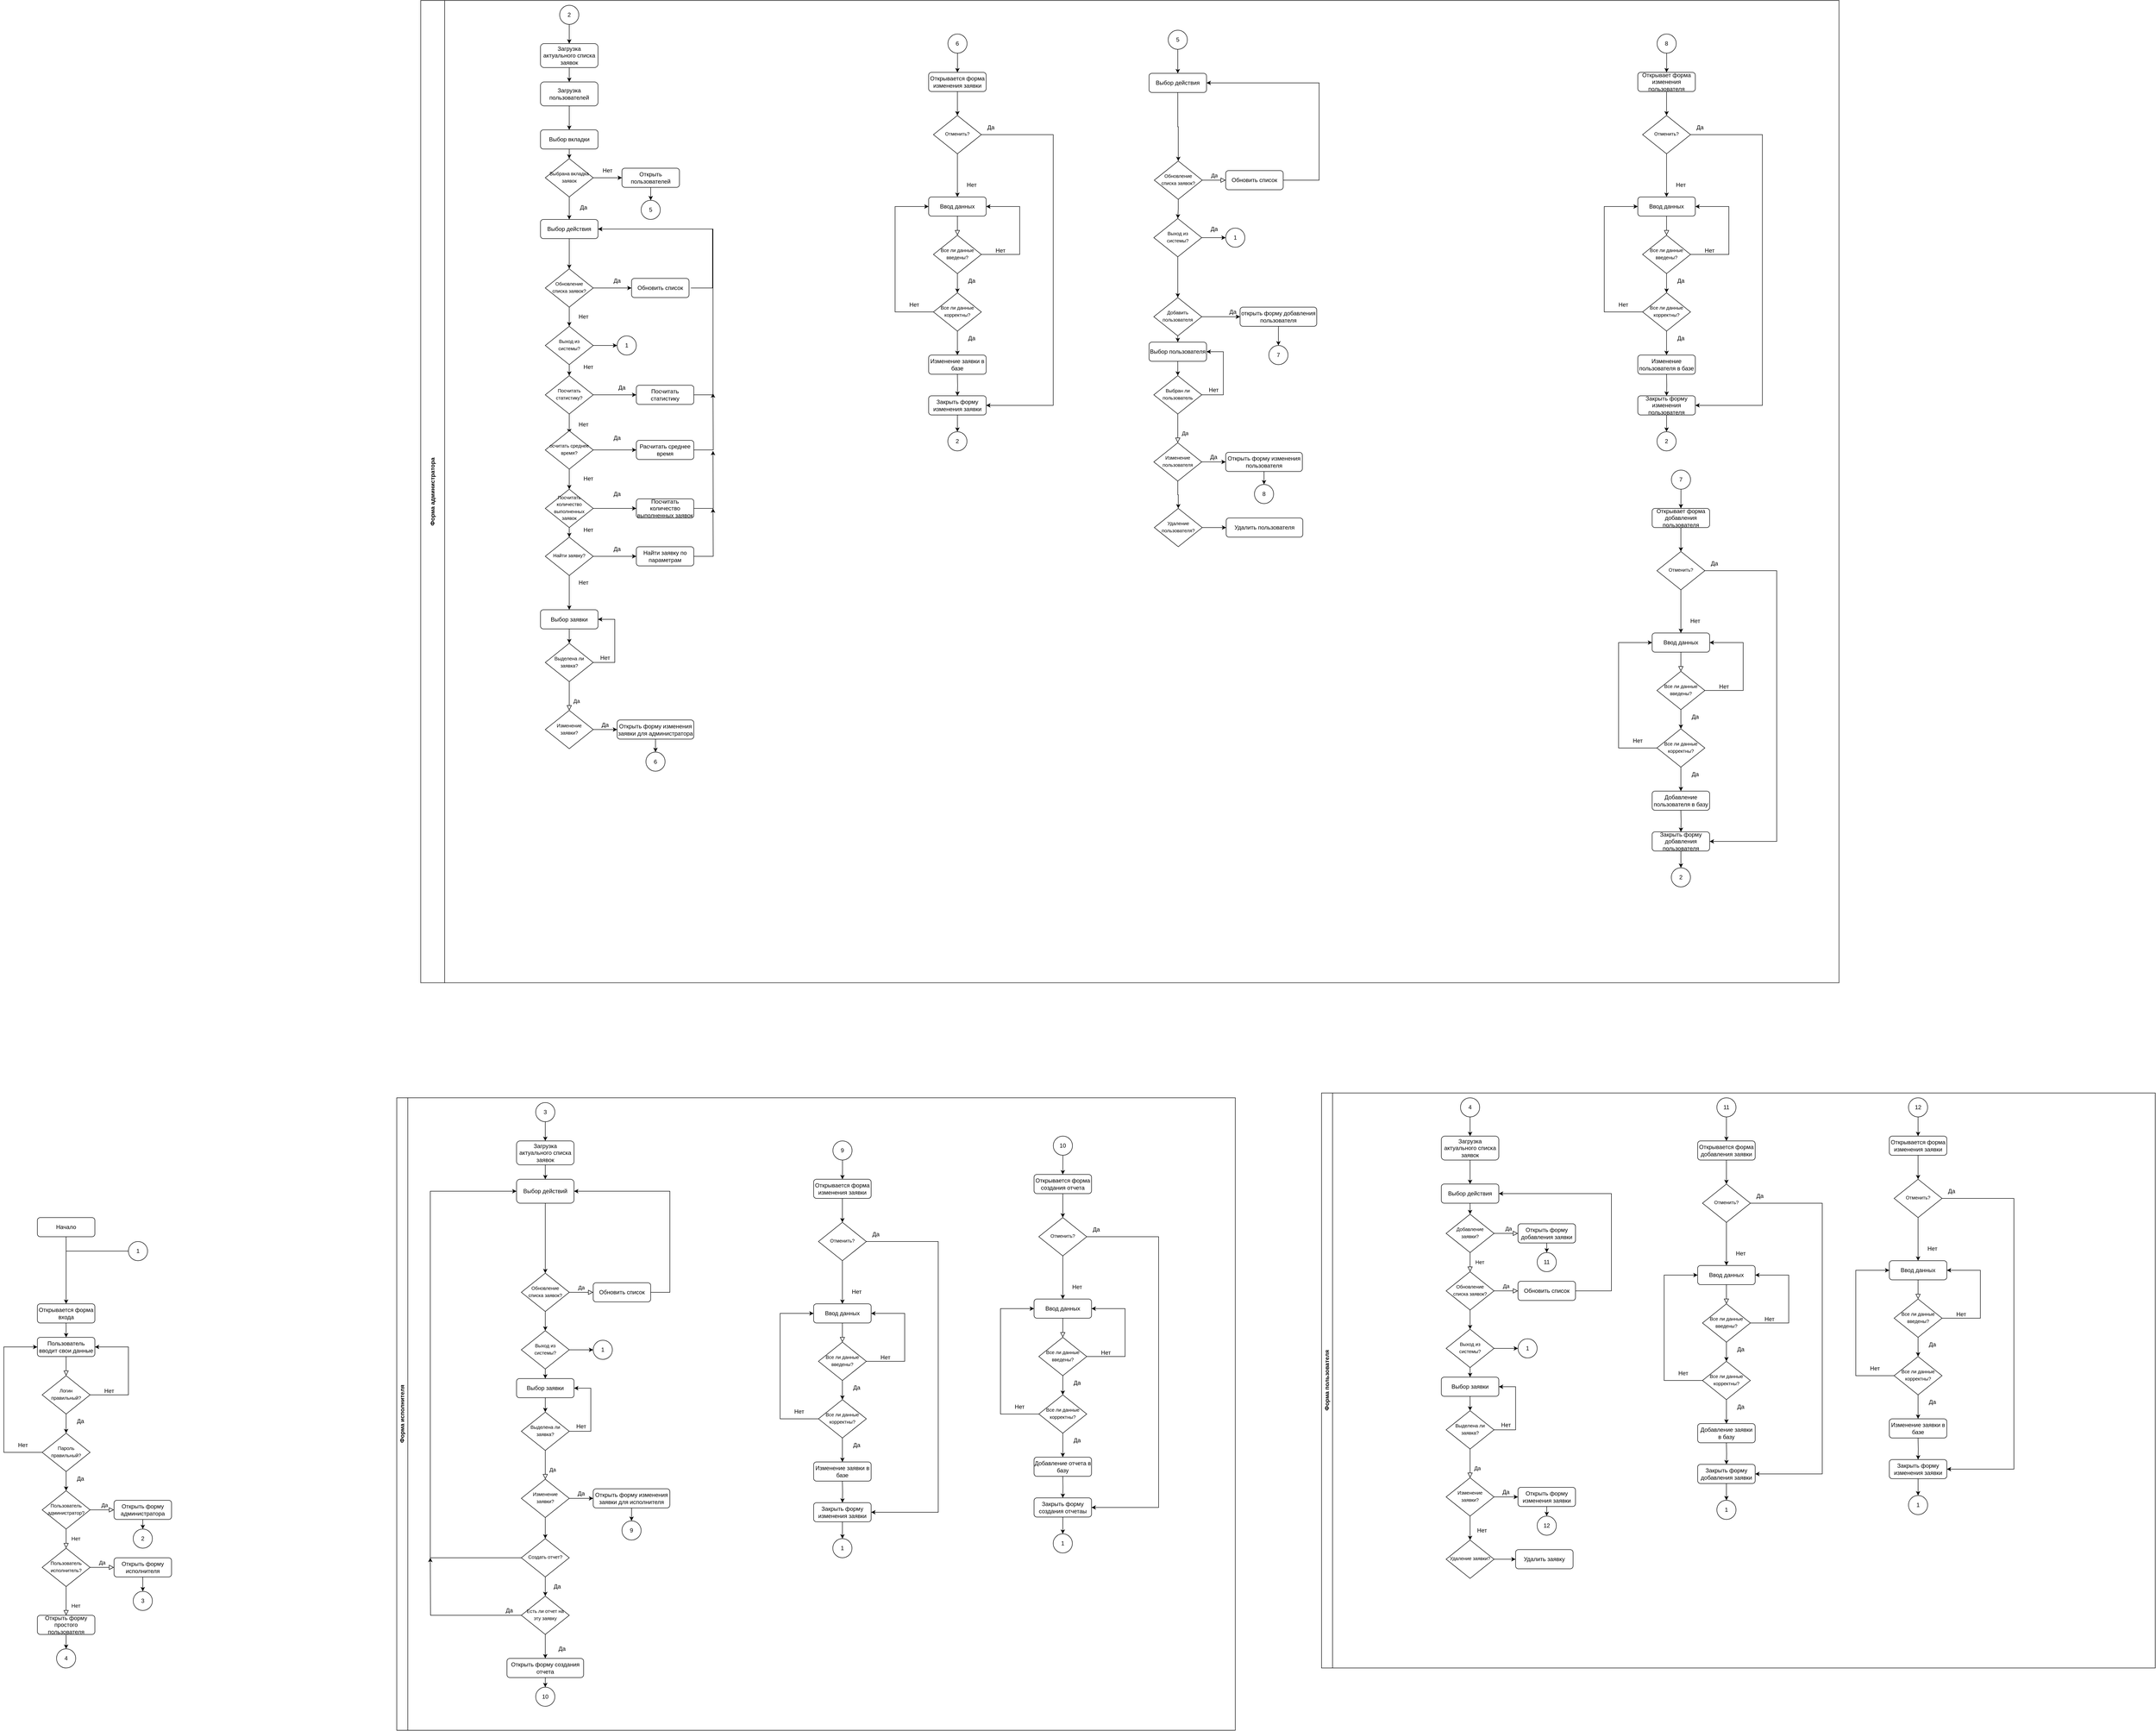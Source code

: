 <mxfile version="23.1.5" type="device">
  <diagram id="C5RBs43oDa-KdzZeNtuy" name="Page-1">
    <mxGraphModel dx="5104" dy="6123" grid="1" gridSize="10" guides="1" tooltips="1" connect="1" arrows="1" fold="1" page="1" pageScale="1" pageWidth="827" pageHeight="1169" math="0" shadow="0">
      <root>
        <mxCell id="WIyWlLk6GJQsqaUBKTNV-0" />
        <mxCell id="WIyWlLk6GJQsqaUBKTNV-1" parent="WIyWlLk6GJQsqaUBKTNV-0" />
        <mxCell id="WIyWlLk6GJQsqaUBKTNV-2" value="" style="rounded=0;html=1;jettySize=auto;orthogonalLoop=1;fontSize=11;endArrow=block;endFill=0;endSize=8;strokeWidth=1;shadow=0;labelBackgroundColor=none;edgeStyle=orthogonalEdgeStyle;entryX=0.5;entryY=0;entryDx=0;entryDy=0;" parent="WIyWlLk6GJQsqaUBKTNV-1" source="WIyWlLk6GJQsqaUBKTNV-3" target="yYKK-LRHyKC9FYUDYuab-0" edge="1">
          <mxGeometry relative="1" as="geometry">
            <mxPoint x="770" y="-360" as="targetPoint" />
          </mxGeometry>
        </mxCell>
        <mxCell id="WIyWlLk6GJQsqaUBKTNV-3" value="Пользователь вводит свои данные" style="rounded=1;whiteSpace=wrap;html=1;fontSize=12;glass=0;strokeWidth=1;shadow=0;" parent="WIyWlLk6GJQsqaUBKTNV-1" vertex="1">
          <mxGeometry x="710" y="-420" width="120" height="40" as="geometry" />
        </mxCell>
        <mxCell id="WIyWlLk6GJQsqaUBKTNV-4" value="Нет" style="rounded=0;html=1;jettySize=auto;orthogonalLoop=1;fontSize=11;endArrow=block;endFill=0;endSize=8;strokeWidth=1;shadow=0;labelBackgroundColor=none;edgeStyle=orthogonalEdgeStyle;" parent="WIyWlLk6GJQsqaUBKTNV-1" source="WIyWlLk6GJQsqaUBKTNV-6" target="WIyWlLk6GJQsqaUBKTNV-10" edge="1">
          <mxGeometry y="20" relative="1" as="geometry">
            <mxPoint as="offset" />
          </mxGeometry>
        </mxCell>
        <mxCell id="WIyWlLk6GJQsqaUBKTNV-5" value="Да" style="edgeStyle=orthogonalEdgeStyle;rounded=0;html=1;jettySize=auto;orthogonalLoop=1;fontSize=11;endArrow=block;endFill=0;endSize=8;strokeWidth=1;shadow=0;labelBackgroundColor=none;" parent="WIyWlLk6GJQsqaUBKTNV-1" source="WIyWlLk6GJQsqaUBKTNV-6" edge="1">
          <mxGeometry x="0.216" y="10" relative="1" as="geometry">
            <mxPoint as="offset" />
            <mxPoint x="870" y="-60" as="targetPoint" />
          </mxGeometry>
        </mxCell>
        <mxCell id="WIyWlLk6GJQsqaUBKTNV-6" value="&lt;font style=&quot;font-size: 10px;&quot;&gt;Пользователь администратор?&lt;/font&gt;" style="rhombus;whiteSpace=wrap;html=1;shadow=0;fontFamily=Helvetica;fontSize=12;align=center;strokeWidth=1;spacing=6;spacingTop=-4;" parent="WIyWlLk6GJQsqaUBKTNV-1" vertex="1">
          <mxGeometry x="720" y="-100" width="100" height="80" as="geometry" />
        </mxCell>
        <mxCell id="E-NIG1e0jcFhD_tpmZUG-211" style="edgeStyle=orthogonalEdgeStyle;rounded=0;orthogonalLoop=1;jettySize=auto;html=1;exitX=0.5;exitY=1;exitDx=0;exitDy=0;entryX=0.5;entryY=0;entryDx=0;entryDy=0;" parent="WIyWlLk6GJQsqaUBKTNV-1" source="WIyWlLk6GJQsqaUBKTNV-7" target="E-NIG1e0jcFhD_tpmZUG-210" edge="1">
          <mxGeometry relative="1" as="geometry" />
        </mxCell>
        <mxCell id="WIyWlLk6GJQsqaUBKTNV-7" value="Открыть форму администратора" style="rounded=1;whiteSpace=wrap;html=1;fontSize=12;glass=0;strokeWidth=1;shadow=0;" parent="WIyWlLk6GJQsqaUBKTNV-1" vertex="1">
          <mxGeometry x="870" y="-80" width="120" height="40" as="geometry" />
        </mxCell>
        <mxCell id="WIyWlLk6GJQsqaUBKTNV-8" value="Нет" style="rounded=0;html=1;jettySize=auto;orthogonalLoop=1;fontSize=11;endArrow=block;endFill=0;endSize=8;strokeWidth=1;shadow=0;labelBackgroundColor=none;edgeStyle=orthogonalEdgeStyle;" parent="WIyWlLk6GJQsqaUBKTNV-1" source="WIyWlLk6GJQsqaUBKTNV-10" edge="1">
          <mxGeometry x="0.333" y="20" relative="1" as="geometry">
            <mxPoint as="offset" />
            <mxPoint x="770" y="160.0" as="targetPoint" />
          </mxGeometry>
        </mxCell>
        <mxCell id="WIyWlLk6GJQsqaUBKTNV-9" value="Да" style="edgeStyle=orthogonalEdgeStyle;rounded=0;html=1;jettySize=auto;orthogonalLoop=1;fontSize=11;endArrow=block;endFill=0;endSize=8;strokeWidth=1;shadow=0;labelBackgroundColor=none;" parent="WIyWlLk6GJQsqaUBKTNV-1" source="WIyWlLk6GJQsqaUBKTNV-10" target="WIyWlLk6GJQsqaUBKTNV-12" edge="1">
          <mxGeometry y="10" relative="1" as="geometry">
            <mxPoint as="offset" />
          </mxGeometry>
        </mxCell>
        <mxCell id="WIyWlLk6GJQsqaUBKTNV-10" value="&lt;font style=&quot;font-size: 10px;&quot;&gt;Пользователь исполнитель?&lt;/font&gt;" style="rhombus;whiteSpace=wrap;html=1;shadow=0;fontFamily=Helvetica;fontSize=12;align=center;strokeWidth=1;spacing=6;spacingTop=-4;" parent="WIyWlLk6GJQsqaUBKTNV-1" vertex="1">
          <mxGeometry x="720" y="20" width="100" height="80" as="geometry" />
        </mxCell>
        <mxCell id="E-NIG1e0jcFhD_tpmZUG-5" style="edgeStyle=orthogonalEdgeStyle;rounded=0;orthogonalLoop=1;jettySize=auto;html=1;entryX=0.5;entryY=0;entryDx=0;entryDy=0;" parent="WIyWlLk6GJQsqaUBKTNV-1" source="WIyWlLk6GJQsqaUBKTNV-11" target="E-NIG1e0jcFhD_tpmZUG-4" edge="1">
          <mxGeometry relative="1" as="geometry" />
        </mxCell>
        <mxCell id="WIyWlLk6GJQsqaUBKTNV-11" value="Открыть форму простого пользователя" style="rounded=1;whiteSpace=wrap;html=1;fontSize=12;glass=0;strokeWidth=1;shadow=0;" parent="WIyWlLk6GJQsqaUBKTNV-1" vertex="1">
          <mxGeometry x="710" y="160" width="120" height="40" as="geometry" />
        </mxCell>
        <mxCell id="E-NIG1e0jcFhD_tpmZUG-213" style="edgeStyle=orthogonalEdgeStyle;rounded=0;orthogonalLoop=1;jettySize=auto;html=1;entryX=0.5;entryY=0;entryDx=0;entryDy=0;" parent="WIyWlLk6GJQsqaUBKTNV-1" source="WIyWlLk6GJQsqaUBKTNV-12" target="E-NIG1e0jcFhD_tpmZUG-212" edge="1">
          <mxGeometry relative="1" as="geometry" />
        </mxCell>
        <mxCell id="WIyWlLk6GJQsqaUBKTNV-12" value="Открыть форму исполнителя" style="rounded=1;whiteSpace=wrap;html=1;fontSize=12;glass=0;strokeWidth=1;shadow=0;" parent="WIyWlLk6GJQsqaUBKTNV-1" vertex="1">
          <mxGeometry x="870" y="40" width="120" height="40" as="geometry" />
        </mxCell>
        <mxCell id="yYKK-LRHyKC9FYUDYuab-2" style="edgeStyle=orthogonalEdgeStyle;rounded=0;orthogonalLoop=1;jettySize=auto;html=1;entryX=1;entryY=0.5;entryDx=0;entryDy=0;" parent="WIyWlLk6GJQsqaUBKTNV-1" source="yYKK-LRHyKC9FYUDYuab-0" target="WIyWlLk6GJQsqaUBKTNV-3" edge="1">
          <mxGeometry relative="1" as="geometry">
            <Array as="points">
              <mxPoint x="900" y="-300" />
              <mxPoint x="900" y="-400" />
            </Array>
          </mxGeometry>
        </mxCell>
        <mxCell id="yYKK-LRHyKC9FYUDYuab-6" style="edgeStyle=orthogonalEdgeStyle;rounded=0;orthogonalLoop=1;jettySize=auto;html=1;exitX=0.5;exitY=1;exitDx=0;exitDy=0;entryX=0.5;entryY=0;entryDx=0;entryDy=0;" parent="WIyWlLk6GJQsqaUBKTNV-1" source="yYKK-LRHyKC9FYUDYuab-0" target="yYKK-LRHyKC9FYUDYuab-5" edge="1">
          <mxGeometry relative="1" as="geometry" />
        </mxCell>
        <mxCell id="yYKK-LRHyKC9FYUDYuab-0" value="&lt;span style=&quot;font-size: 10px;&quot;&gt;Логин правильный?&lt;/span&gt;" style="rhombus;whiteSpace=wrap;html=1;shadow=0;fontFamily=Helvetica;fontSize=12;align=center;strokeWidth=1;spacing=6;spacingTop=-4;" parent="WIyWlLk6GJQsqaUBKTNV-1" vertex="1">
          <mxGeometry x="720" y="-340" width="100" height="80" as="geometry" />
        </mxCell>
        <mxCell id="yYKK-LRHyKC9FYUDYuab-3" value="Нет" style="text;html=1;align=center;verticalAlign=middle;whiteSpace=wrap;rounded=0;" parent="WIyWlLk6GJQsqaUBKTNV-1" vertex="1">
          <mxGeometry x="830" y="-323" width="60" height="30" as="geometry" />
        </mxCell>
        <mxCell id="yYKK-LRHyKC9FYUDYuab-7" style="edgeStyle=orthogonalEdgeStyle;rounded=0;orthogonalLoop=1;jettySize=auto;html=1;entryX=0;entryY=0.5;entryDx=0;entryDy=0;" parent="WIyWlLk6GJQsqaUBKTNV-1" source="yYKK-LRHyKC9FYUDYuab-5" target="WIyWlLk6GJQsqaUBKTNV-3" edge="1">
          <mxGeometry relative="1" as="geometry">
            <Array as="points">
              <mxPoint x="640" y="-180" />
              <mxPoint x="640" y="-400" />
            </Array>
          </mxGeometry>
        </mxCell>
        <mxCell id="yYKK-LRHyKC9FYUDYuab-10" style="edgeStyle=orthogonalEdgeStyle;rounded=0;orthogonalLoop=1;jettySize=auto;html=1;" parent="WIyWlLk6GJQsqaUBKTNV-1" source="yYKK-LRHyKC9FYUDYuab-5" target="WIyWlLk6GJQsqaUBKTNV-6" edge="1">
          <mxGeometry relative="1" as="geometry" />
        </mxCell>
        <mxCell id="yYKK-LRHyKC9FYUDYuab-5" value="&lt;font style=&quot;font-size: 10px;&quot;&gt;Пароль правильный?&lt;/font&gt;" style="rhombus;whiteSpace=wrap;html=1;shadow=0;fontFamily=Helvetica;fontSize=12;align=center;strokeWidth=1;spacing=6;spacingTop=-4;" parent="WIyWlLk6GJQsqaUBKTNV-1" vertex="1">
          <mxGeometry x="720" y="-220" width="100" height="80" as="geometry" />
        </mxCell>
        <mxCell id="yYKK-LRHyKC9FYUDYuab-8" value="Нет" style="text;html=1;align=center;verticalAlign=middle;whiteSpace=wrap;rounded=0;" parent="WIyWlLk6GJQsqaUBKTNV-1" vertex="1">
          <mxGeometry x="650" y="-210" width="60" height="30" as="geometry" />
        </mxCell>
        <mxCell id="yYKK-LRHyKC9FYUDYuab-9" value="Да" style="text;html=1;align=center;verticalAlign=middle;whiteSpace=wrap;rounded=0;" parent="WIyWlLk6GJQsqaUBKTNV-1" vertex="1">
          <mxGeometry x="770" y="-260" width="60" height="30" as="geometry" />
        </mxCell>
        <mxCell id="yYKK-LRHyKC9FYUDYuab-11" value="Да" style="text;html=1;align=center;verticalAlign=middle;whiteSpace=wrap;rounded=0;" parent="WIyWlLk6GJQsqaUBKTNV-1" vertex="1">
          <mxGeometry x="770" y="-140" width="60" height="30" as="geometry" />
        </mxCell>
        <mxCell id="E-NIG1e0jcFhD_tpmZUG-2" style="edgeStyle=orthogonalEdgeStyle;rounded=0;orthogonalLoop=1;jettySize=auto;html=1;entryX=0.5;entryY=0;entryDx=0;entryDy=0;" parent="WIyWlLk6GJQsqaUBKTNV-1" source="E-NIG1e0jcFhD_tpmZUG-0" target="E-NIG1e0jcFhD_tpmZUG-1" edge="1">
          <mxGeometry relative="1" as="geometry" />
        </mxCell>
        <mxCell id="E-NIG1e0jcFhD_tpmZUG-0" value="Начало" style="rounded=1;whiteSpace=wrap;html=1;fontSize=12;glass=0;strokeWidth=1;shadow=0;" parent="WIyWlLk6GJQsqaUBKTNV-1" vertex="1">
          <mxGeometry x="710" y="-670" width="120" height="40" as="geometry" />
        </mxCell>
        <mxCell id="E-NIG1e0jcFhD_tpmZUG-3" style="edgeStyle=orthogonalEdgeStyle;rounded=0;orthogonalLoop=1;jettySize=auto;html=1;entryX=0.5;entryY=0;entryDx=0;entryDy=0;" parent="WIyWlLk6GJQsqaUBKTNV-1" source="E-NIG1e0jcFhD_tpmZUG-1" target="WIyWlLk6GJQsqaUBKTNV-3" edge="1">
          <mxGeometry relative="1" as="geometry" />
        </mxCell>
        <mxCell id="E-NIG1e0jcFhD_tpmZUG-1" value="Открывается форма входа" style="rounded=1;whiteSpace=wrap;html=1;fontSize=12;glass=0;strokeWidth=1;shadow=0;" parent="WIyWlLk6GJQsqaUBKTNV-1" vertex="1">
          <mxGeometry x="710" y="-490" width="120" height="40" as="geometry" />
        </mxCell>
        <mxCell id="E-NIG1e0jcFhD_tpmZUG-4" value="4" style="ellipse;whiteSpace=wrap;html=1;" parent="WIyWlLk6GJQsqaUBKTNV-1" vertex="1">
          <mxGeometry x="750" y="230" width="40" height="40" as="geometry" />
        </mxCell>
        <mxCell id="E-NIG1e0jcFhD_tpmZUG-68" value="" style="endArrow=none;html=1;rounded=0;entryX=0;entryY=0.5;entryDx=0;entryDy=0;" parent="WIyWlLk6GJQsqaUBKTNV-1" target="E-NIG1e0jcFhD_tpmZUG-74" edge="1">
          <mxGeometry width="50" height="50" relative="1" as="geometry">
            <mxPoint x="770" y="-600" as="sourcePoint" />
            <mxPoint x="890" y="-600" as="targetPoint" />
          </mxGeometry>
        </mxCell>
        <mxCell id="E-NIG1e0jcFhD_tpmZUG-74" value="1" style="ellipse;whiteSpace=wrap;html=1;" parent="WIyWlLk6GJQsqaUBKTNV-1" vertex="1">
          <mxGeometry x="900" y="-620" width="40" height="40" as="geometry" />
        </mxCell>
        <mxCell id="E-NIG1e0jcFhD_tpmZUG-110" value="Форма пользователя" style="swimlane;horizontal=0;whiteSpace=wrap;html=1;" parent="WIyWlLk6GJQsqaUBKTNV-1" vertex="1">
          <mxGeometry x="3390" y="-930" width="1740" height="1200" as="geometry">
            <mxRectangle x="1480" y="480" width="40" height="160" as="alternateBounds" />
          </mxGeometry>
        </mxCell>
        <mxCell id="yYKK-LRHyKC9FYUDYuab-13" value="Ввод данных" style="rounded=1;whiteSpace=wrap;html=1;fontSize=12;glass=0;strokeWidth=1;shadow=0;" parent="E-NIG1e0jcFhD_tpmZUG-110" vertex="1">
          <mxGeometry x="785" y="360" width="120" height="40" as="geometry" />
        </mxCell>
        <mxCell id="E-NIG1e0jcFhD_tpmZUG-59" style="edgeStyle=orthogonalEdgeStyle;rounded=0;orthogonalLoop=1;jettySize=auto;html=1;entryX=0.5;entryY=0;entryDx=0;entryDy=0;" parent="E-NIG1e0jcFhD_tpmZUG-110" target="E-NIG1e0jcFhD_tpmZUG-60" edge="1">
          <mxGeometry relative="1" as="geometry">
            <mxPoint x="845" y="770" as="targetPoint" />
            <mxPoint x="844.94" y="730" as="sourcePoint" />
          </mxGeometry>
        </mxCell>
        <mxCell id="yYKK-LRHyKC9FYUDYuab-17" value="Добавление заявки в базу" style="rounded=1;whiteSpace=wrap;html=1;fontSize=12;glass=0;strokeWidth=1;shadow=0;" parent="E-NIG1e0jcFhD_tpmZUG-110" vertex="1">
          <mxGeometry x="785" y="690" width="120" height="40" as="geometry" />
        </mxCell>
        <mxCell id="yYKK-LRHyKC9FYUDYuab-23" style="edgeStyle=orthogonalEdgeStyle;rounded=0;orthogonalLoop=1;jettySize=auto;html=1;entryX=1;entryY=0.5;entryDx=0;entryDy=0;" parent="E-NIG1e0jcFhD_tpmZUG-110" source="yYKK-LRHyKC9FYUDYuab-25" target="yYKK-LRHyKC9FYUDYuab-13" edge="1">
          <mxGeometry relative="1" as="geometry">
            <Array as="points">
              <mxPoint x="975" y="480" />
              <mxPoint x="975" y="380" />
            </Array>
          </mxGeometry>
        </mxCell>
        <mxCell id="yYKK-LRHyKC9FYUDYuab-25" value="&lt;span style=&quot;font-size: 10px;&quot;&gt;Все ли данные введены?&lt;/span&gt;" style="rhombus;whiteSpace=wrap;html=1;shadow=0;fontFamily=Helvetica;fontSize=12;align=center;strokeWidth=1;spacing=6;spacingTop=-4;" parent="E-NIG1e0jcFhD_tpmZUG-110" vertex="1">
          <mxGeometry x="795" y="440" width="100" height="80" as="geometry" />
        </mxCell>
        <mxCell id="yYKK-LRHyKC9FYUDYuab-12" value="" style="rounded=0;html=1;jettySize=auto;orthogonalLoop=1;fontSize=11;endArrow=block;endFill=0;endSize=8;strokeWidth=1;shadow=0;labelBackgroundColor=none;edgeStyle=orthogonalEdgeStyle;entryX=0.5;entryY=0;entryDx=0;entryDy=0;" parent="E-NIG1e0jcFhD_tpmZUG-110" source="yYKK-LRHyKC9FYUDYuab-13" target="yYKK-LRHyKC9FYUDYuab-25" edge="1">
          <mxGeometry relative="1" as="geometry">
            <mxPoint x="845" y="420" as="targetPoint" />
          </mxGeometry>
        </mxCell>
        <mxCell id="yYKK-LRHyKC9FYUDYuab-26" value="Нет" style="text;html=1;align=center;verticalAlign=middle;whiteSpace=wrap;rounded=0;" parent="E-NIG1e0jcFhD_tpmZUG-110" vertex="1">
          <mxGeometry x="905" y="457" width="60" height="30" as="geometry" />
        </mxCell>
        <mxCell id="yYKK-LRHyKC9FYUDYuab-27" style="edgeStyle=orthogonalEdgeStyle;rounded=0;orthogonalLoop=1;jettySize=auto;html=1;entryX=0;entryY=0.5;entryDx=0;entryDy=0;" parent="E-NIG1e0jcFhD_tpmZUG-110" source="yYKK-LRHyKC9FYUDYuab-29" target="yYKK-LRHyKC9FYUDYuab-13" edge="1">
          <mxGeometry relative="1" as="geometry">
            <Array as="points">
              <mxPoint x="715" y="600" />
              <mxPoint x="715" y="380" />
            </Array>
          </mxGeometry>
        </mxCell>
        <mxCell id="yYKK-LRHyKC9FYUDYuab-28" style="edgeStyle=orthogonalEdgeStyle;rounded=0;orthogonalLoop=1;jettySize=auto;html=1;entryX=0.5;entryY=0;entryDx=0;entryDy=0;" parent="E-NIG1e0jcFhD_tpmZUG-110" source="yYKK-LRHyKC9FYUDYuab-29" target="yYKK-LRHyKC9FYUDYuab-17" edge="1">
          <mxGeometry relative="1" as="geometry">
            <mxPoint x="845" y="680" as="targetPoint" />
          </mxGeometry>
        </mxCell>
        <mxCell id="yYKK-LRHyKC9FYUDYuab-29" value="&lt;font style=&quot;font-size: 10px;&quot;&gt;Все ли данные корректны?&lt;/font&gt;" style="rhombus;whiteSpace=wrap;html=1;shadow=0;fontFamily=Helvetica;fontSize=12;align=center;strokeWidth=1;spacing=6;spacingTop=-4;" parent="E-NIG1e0jcFhD_tpmZUG-110" vertex="1">
          <mxGeometry x="795" y="560" width="100" height="80" as="geometry" />
        </mxCell>
        <mxCell id="yYKK-LRHyKC9FYUDYuab-24" style="edgeStyle=orthogonalEdgeStyle;rounded=0;orthogonalLoop=1;jettySize=auto;html=1;exitX=0.5;exitY=1;exitDx=0;exitDy=0;entryX=0.5;entryY=0;entryDx=0;entryDy=0;" parent="E-NIG1e0jcFhD_tpmZUG-110" source="yYKK-LRHyKC9FYUDYuab-25" target="yYKK-LRHyKC9FYUDYuab-29" edge="1">
          <mxGeometry relative="1" as="geometry" />
        </mxCell>
        <mxCell id="yYKK-LRHyKC9FYUDYuab-30" value="Нет" style="text;html=1;align=center;verticalAlign=middle;whiteSpace=wrap;rounded=0;" parent="E-NIG1e0jcFhD_tpmZUG-110" vertex="1">
          <mxGeometry x="725" y="570" width="60" height="30" as="geometry" />
        </mxCell>
        <mxCell id="yYKK-LRHyKC9FYUDYuab-31" value="Да" style="text;html=1;align=center;verticalAlign=middle;whiteSpace=wrap;rounded=0;" parent="E-NIG1e0jcFhD_tpmZUG-110" vertex="1">
          <mxGeometry x="845" y="520" width="60" height="30" as="geometry" />
        </mxCell>
        <mxCell id="yYKK-LRHyKC9FYUDYuab-32" value="Да" style="text;html=1;align=center;verticalAlign=middle;whiteSpace=wrap;rounded=0;" parent="E-NIG1e0jcFhD_tpmZUG-110" vertex="1">
          <mxGeometry x="845" y="640" width="60" height="30" as="geometry" />
        </mxCell>
        <mxCell id="E-NIG1e0jcFhD_tpmZUG-75" style="edgeStyle=orthogonalEdgeStyle;rounded=0;orthogonalLoop=1;jettySize=auto;html=1;" parent="E-NIG1e0jcFhD_tpmZUG-110" source="yYKK-LRHyKC9FYUDYuab-33" edge="1">
          <mxGeometry relative="1" as="geometry">
            <mxPoint x="845" y="190" as="targetPoint" />
          </mxGeometry>
        </mxCell>
        <mxCell id="yYKK-LRHyKC9FYUDYuab-33" value="Открывается форма добавления заявки" style="rounded=1;whiteSpace=wrap;html=1;fontSize=12;glass=0;strokeWidth=1;shadow=0;" parent="E-NIG1e0jcFhD_tpmZUG-110" vertex="1">
          <mxGeometry x="785" y="100" width="120" height="40" as="geometry" />
        </mxCell>
        <mxCell id="E-NIG1e0jcFhD_tpmZUG-6" value="4" style="ellipse;whiteSpace=wrap;html=1;" parent="E-NIG1e0jcFhD_tpmZUG-110" vertex="1">
          <mxGeometry x="290" y="10" width="40" height="40" as="geometry" />
        </mxCell>
        <mxCell id="E-NIG1e0jcFhD_tpmZUG-9" value="Да" style="edgeStyle=orthogonalEdgeStyle;rounded=0;html=1;jettySize=auto;orthogonalLoop=1;fontSize=11;endArrow=block;endFill=0;endSize=8;strokeWidth=1;shadow=0;labelBackgroundColor=none;" parent="E-NIG1e0jcFhD_tpmZUG-110" source="E-NIG1e0jcFhD_tpmZUG-10" edge="1">
          <mxGeometry x="0.216" y="10" relative="1" as="geometry">
            <mxPoint as="offset" />
            <mxPoint x="410" y="293" as="targetPoint" />
          </mxGeometry>
        </mxCell>
        <mxCell id="E-NIG1e0jcFhD_tpmZUG-10" value="&lt;font style=&quot;font-size: 10px;&quot;&gt;Добавление заявки?&lt;/font&gt;" style="rhombus;whiteSpace=wrap;html=1;shadow=0;fontFamily=Helvetica;fontSize=12;align=center;strokeWidth=1;spacing=6;spacingTop=-4;" parent="E-NIG1e0jcFhD_tpmZUG-110" vertex="1">
          <mxGeometry x="260" y="253" width="100" height="80" as="geometry" />
        </mxCell>
        <mxCell id="E-NIG1e0jcFhD_tpmZUG-11" value="Открыть форму администратора" style="rounded=1;whiteSpace=wrap;html=1;fontSize=12;glass=0;strokeWidth=1;shadow=0;" parent="E-NIG1e0jcFhD_tpmZUG-110" vertex="1">
          <mxGeometry x="410" y="273" width="120" height="40" as="geometry" />
        </mxCell>
        <mxCell id="E-NIG1e0jcFhD_tpmZUG-53" style="edgeStyle=orthogonalEdgeStyle;rounded=0;orthogonalLoop=1;jettySize=auto;html=1;" parent="E-NIG1e0jcFhD_tpmZUG-110" source="E-NIG1e0jcFhD_tpmZUG-14" edge="1">
          <mxGeometry relative="1" as="geometry">
            <mxPoint x="310" y="493" as="targetPoint" />
          </mxGeometry>
        </mxCell>
        <mxCell id="E-NIG1e0jcFhD_tpmZUG-14" value="&lt;font style=&quot;font-size: 10px;&quot;&gt;Обновление списка заявок?&lt;/font&gt;" style="rhombus;whiteSpace=wrap;html=1;shadow=0;fontFamily=Helvetica;fontSize=12;align=center;strokeWidth=1;spacing=6;spacingTop=-4;" parent="E-NIG1e0jcFhD_tpmZUG-110" vertex="1">
          <mxGeometry x="260" y="373" width="100" height="80" as="geometry" />
        </mxCell>
        <mxCell id="E-NIG1e0jcFhD_tpmZUG-8" value="Нет" style="rounded=0;html=1;jettySize=auto;orthogonalLoop=1;fontSize=11;endArrow=block;endFill=0;endSize=8;strokeWidth=1;shadow=0;labelBackgroundColor=none;edgeStyle=orthogonalEdgeStyle;" parent="E-NIG1e0jcFhD_tpmZUG-110" source="E-NIG1e0jcFhD_tpmZUG-10" target="E-NIG1e0jcFhD_tpmZUG-14" edge="1">
          <mxGeometry y="20" relative="1" as="geometry">
            <mxPoint as="offset" />
          </mxGeometry>
        </mxCell>
        <mxCell id="E-NIG1e0jcFhD_tpmZUG-17" value="Обновить список" style="rounded=1;whiteSpace=wrap;html=1;fontSize=12;glass=0;strokeWidth=1;shadow=0;" parent="E-NIG1e0jcFhD_tpmZUG-110" vertex="1">
          <mxGeometry x="410" y="393" width="120" height="40" as="geometry" />
        </mxCell>
        <mxCell id="E-NIG1e0jcFhD_tpmZUG-13" value="Да" style="edgeStyle=orthogonalEdgeStyle;rounded=0;html=1;jettySize=auto;orthogonalLoop=1;fontSize=11;endArrow=block;endFill=0;endSize=8;strokeWidth=1;shadow=0;labelBackgroundColor=none;" parent="E-NIG1e0jcFhD_tpmZUG-110" source="E-NIG1e0jcFhD_tpmZUG-14" target="E-NIG1e0jcFhD_tpmZUG-17" edge="1">
          <mxGeometry y="10" relative="1" as="geometry">
            <mxPoint as="offset" />
          </mxGeometry>
        </mxCell>
        <mxCell id="E-NIG1e0jcFhD_tpmZUG-20" value="&lt;span style=&quot;font-size: 10px;&quot;&gt;Выделена ли заявка?&lt;/span&gt;" style="rhombus;whiteSpace=wrap;html=1;shadow=0;fontFamily=Helvetica;fontSize=12;align=center;strokeWidth=1;spacing=6;spacingTop=-4;" parent="E-NIG1e0jcFhD_tpmZUG-110" vertex="1">
          <mxGeometry x="260" y="663" width="100" height="80" as="geometry" />
        </mxCell>
        <mxCell id="E-NIG1e0jcFhD_tpmZUG-21" value="Открыть форму добавления заявки" style="rounded=1;whiteSpace=wrap;html=1;fontSize=12;glass=0;strokeWidth=1;shadow=0;" parent="E-NIG1e0jcFhD_tpmZUG-110" vertex="1">
          <mxGeometry x="410" y="273" width="120" height="40" as="geometry" />
        </mxCell>
        <mxCell id="E-NIG1e0jcFhD_tpmZUG-23" value="11" style="ellipse;whiteSpace=wrap;html=1;" parent="E-NIG1e0jcFhD_tpmZUG-110" vertex="1">
          <mxGeometry x="450" y="333" width="40" height="40" as="geometry" />
        </mxCell>
        <mxCell id="E-NIG1e0jcFhD_tpmZUG-24" style="edgeStyle=orthogonalEdgeStyle;rounded=0;orthogonalLoop=1;jettySize=auto;html=1;entryX=0.5;entryY=0;entryDx=0;entryDy=0;" parent="E-NIG1e0jcFhD_tpmZUG-110" source="E-NIG1e0jcFhD_tpmZUG-21" target="E-NIG1e0jcFhD_tpmZUG-23" edge="1">
          <mxGeometry relative="1" as="geometry" />
        </mxCell>
        <mxCell id="E-NIG1e0jcFhD_tpmZUG-27" value="Да" style="rounded=0;html=1;jettySize=auto;orthogonalLoop=1;fontSize=11;endArrow=block;endFill=0;endSize=8;strokeWidth=1;shadow=0;labelBackgroundColor=none;edgeStyle=orthogonalEdgeStyle;exitX=0.5;exitY=1;exitDx=0;exitDy=0;entryX=0.5;entryY=0;entryDx=0;entryDy=0;" parent="E-NIG1e0jcFhD_tpmZUG-110" source="E-NIG1e0jcFhD_tpmZUG-20" target="E-NIG1e0jcFhD_tpmZUG-35" edge="1">
          <mxGeometry x="0.333" y="15" relative="1" as="geometry">
            <mxPoint as="offset" />
            <mxPoint x="315" y="803" as="targetPoint" />
            <mxPoint x="307.26" y="743" as="sourcePoint" />
          </mxGeometry>
        </mxCell>
        <mxCell id="E-NIG1e0jcFhD_tpmZUG-30" style="edgeStyle=orthogonalEdgeStyle;rounded=0;orthogonalLoop=1;jettySize=auto;html=1;entryX=0.5;entryY=0;entryDx=0;entryDy=0;" parent="E-NIG1e0jcFhD_tpmZUG-110" source="E-NIG1e0jcFhD_tpmZUG-28" target="E-NIG1e0jcFhD_tpmZUG-20" edge="1">
          <mxGeometry relative="1" as="geometry" />
        </mxCell>
        <mxCell id="E-NIG1e0jcFhD_tpmZUG-28" value="Выбор заявки" style="rounded=1;whiteSpace=wrap;html=1;fontSize=12;glass=0;strokeWidth=1;shadow=0;" parent="E-NIG1e0jcFhD_tpmZUG-110" vertex="1">
          <mxGeometry x="250" y="593" width="120" height="40" as="geometry" />
        </mxCell>
        <mxCell id="E-NIG1e0jcFhD_tpmZUG-55" style="edgeStyle=orthogonalEdgeStyle;rounded=0;orthogonalLoop=1;jettySize=auto;html=1;exitX=0;exitY=1;exitDx=0;exitDy=0;entryX=1;entryY=0.5;entryDx=0;entryDy=0;" parent="E-NIG1e0jcFhD_tpmZUG-110" source="E-NIG1e0jcFhD_tpmZUG-33" target="E-NIG1e0jcFhD_tpmZUG-28" edge="1">
          <mxGeometry relative="1" as="geometry">
            <Array as="points">
              <mxPoint x="405" y="703" />
              <mxPoint x="405" y="613" />
            </Array>
          </mxGeometry>
        </mxCell>
        <mxCell id="E-NIG1e0jcFhD_tpmZUG-33" value="Нет" style="text;html=1;align=center;verticalAlign=middle;whiteSpace=wrap;rounded=0;" parent="E-NIG1e0jcFhD_tpmZUG-110" vertex="1">
          <mxGeometry x="360" y="683" width="50" height="20" as="geometry" />
        </mxCell>
        <mxCell id="E-NIG1e0jcFhD_tpmZUG-35" value="&lt;span style=&quot;font-size: 10px;&quot;&gt;Изменение заявки?&lt;/span&gt;" style="rhombus;whiteSpace=wrap;html=1;shadow=0;fontFamily=Helvetica;fontSize=12;align=center;strokeWidth=1;spacing=6;spacingTop=-4;" parent="E-NIG1e0jcFhD_tpmZUG-110" vertex="1">
          <mxGeometry x="260" y="803" width="100" height="80" as="geometry" />
        </mxCell>
        <mxCell id="E-NIG1e0jcFhD_tpmZUG-36" value="&lt;span style=&quot;font-size: 10px;&quot;&gt;Удаление заявки?&lt;/span&gt;" style="rhombus;whiteSpace=wrap;html=1;shadow=0;fontFamily=Helvetica;fontSize=12;align=center;strokeWidth=1;spacing=6;spacingTop=-4;" parent="E-NIG1e0jcFhD_tpmZUG-110" vertex="1">
          <mxGeometry x="260" y="933" width="100" height="80" as="geometry" />
        </mxCell>
        <mxCell id="E-NIG1e0jcFhD_tpmZUG-38" style="edgeStyle=orthogonalEdgeStyle;rounded=0;orthogonalLoop=1;jettySize=auto;html=1;entryX=0.5;entryY=0;entryDx=0;entryDy=0;" parent="E-NIG1e0jcFhD_tpmZUG-110" source="E-NIG1e0jcFhD_tpmZUG-35" target="E-NIG1e0jcFhD_tpmZUG-36" edge="1">
          <mxGeometry relative="1" as="geometry" />
        </mxCell>
        <mxCell id="E-NIG1e0jcFhD_tpmZUG-39" value="Нет" style="text;html=1;align=center;verticalAlign=middle;whiteSpace=wrap;rounded=0;" parent="E-NIG1e0jcFhD_tpmZUG-110" vertex="1">
          <mxGeometry x="310" y="903" width="50" height="20" as="geometry" />
        </mxCell>
        <mxCell id="E-NIG1e0jcFhD_tpmZUG-40" value="Открыть форму изменения заявки" style="rounded=1;whiteSpace=wrap;html=1;fontSize=12;glass=0;strokeWidth=1;shadow=0;" parent="E-NIG1e0jcFhD_tpmZUG-110" vertex="1">
          <mxGeometry x="410" y="823" width="120" height="40" as="geometry" />
        </mxCell>
        <mxCell id="E-NIG1e0jcFhD_tpmZUG-41" style="edgeStyle=orthogonalEdgeStyle;rounded=0;orthogonalLoop=1;jettySize=auto;html=1;" parent="E-NIG1e0jcFhD_tpmZUG-110" source="E-NIG1e0jcFhD_tpmZUG-35" target="E-NIG1e0jcFhD_tpmZUG-40" edge="1">
          <mxGeometry relative="1" as="geometry" />
        </mxCell>
        <mxCell id="E-NIG1e0jcFhD_tpmZUG-42" value="12" style="ellipse;whiteSpace=wrap;html=1;" parent="E-NIG1e0jcFhD_tpmZUG-110" vertex="1">
          <mxGeometry x="450" y="883" width="40" height="40" as="geometry" />
        </mxCell>
        <mxCell id="E-NIG1e0jcFhD_tpmZUG-43" style="edgeStyle=orthogonalEdgeStyle;rounded=0;orthogonalLoop=1;jettySize=auto;html=1;entryX=0.5;entryY=0;entryDx=0;entryDy=0;" parent="E-NIG1e0jcFhD_tpmZUG-110" source="E-NIG1e0jcFhD_tpmZUG-40" target="E-NIG1e0jcFhD_tpmZUG-42" edge="1">
          <mxGeometry relative="1" as="geometry" />
        </mxCell>
        <mxCell id="E-NIG1e0jcFhD_tpmZUG-44" value="Да" style="text;html=1;align=center;verticalAlign=middle;whiteSpace=wrap;rounded=0;" parent="E-NIG1e0jcFhD_tpmZUG-110" vertex="1">
          <mxGeometry x="360" y="823" width="50" height="20" as="geometry" />
        </mxCell>
        <mxCell id="E-NIG1e0jcFhD_tpmZUG-47" value="Удалить заявку" style="rounded=1;whiteSpace=wrap;html=1;fontSize=12;glass=0;strokeWidth=1;shadow=0;" parent="E-NIG1e0jcFhD_tpmZUG-110" vertex="1">
          <mxGeometry x="405" y="953" width="120" height="40" as="geometry" />
        </mxCell>
        <mxCell id="E-NIG1e0jcFhD_tpmZUG-49" style="edgeStyle=orthogonalEdgeStyle;rounded=0;orthogonalLoop=1;jettySize=auto;html=1;entryX=0;entryY=0.5;entryDx=0;entryDy=0;" parent="E-NIG1e0jcFhD_tpmZUG-110" source="E-NIG1e0jcFhD_tpmZUG-36" target="E-NIG1e0jcFhD_tpmZUG-47" edge="1">
          <mxGeometry relative="1" as="geometry" />
        </mxCell>
        <mxCell id="E-NIG1e0jcFhD_tpmZUG-52" style="edgeStyle=orthogonalEdgeStyle;rounded=0;orthogonalLoop=1;jettySize=auto;html=1;entryX=0.5;entryY=0;entryDx=0;entryDy=0;exitX=0.542;exitY=1;exitDx=0;exitDy=0;exitPerimeter=0;" parent="E-NIG1e0jcFhD_tpmZUG-110" source="E-NIG1e0jcFhD_tpmZUG-50" target="E-NIG1e0jcFhD_tpmZUG-10" edge="1">
          <mxGeometry relative="1" as="geometry">
            <mxPoint x="310" y="233.0" as="sourcePoint" />
          </mxGeometry>
        </mxCell>
        <mxCell id="E-NIG1e0jcFhD_tpmZUG-50" value="Выбор действия" style="rounded=1;whiteSpace=wrap;html=1;fontSize=12;glass=0;strokeWidth=1;shadow=0;" parent="E-NIG1e0jcFhD_tpmZUG-110" vertex="1">
          <mxGeometry x="250" y="190" width="120" height="40" as="geometry" />
        </mxCell>
        <mxCell id="E-NIG1e0jcFhD_tpmZUG-58" style="edgeStyle=orthogonalEdgeStyle;rounded=0;orthogonalLoop=1;jettySize=auto;html=1;entryX=1;entryY=0.5;entryDx=0;entryDy=0;" parent="E-NIG1e0jcFhD_tpmZUG-110" source="E-NIG1e0jcFhD_tpmZUG-17" target="E-NIG1e0jcFhD_tpmZUG-50" edge="1">
          <mxGeometry relative="1" as="geometry">
            <mxPoint x="365" y="213" as="targetPoint" />
            <Array as="points">
              <mxPoint x="605" y="413" />
              <mxPoint x="605" y="210" />
            </Array>
          </mxGeometry>
        </mxCell>
        <mxCell id="E-NIG1e0jcFhD_tpmZUG-57" style="edgeStyle=orthogonalEdgeStyle;rounded=0;orthogonalLoop=1;jettySize=auto;html=1;entryX=0.5;entryY=0;entryDx=0;entryDy=0;" parent="E-NIG1e0jcFhD_tpmZUG-110" source="E-NIG1e0jcFhD_tpmZUG-54" target="E-NIG1e0jcFhD_tpmZUG-28" edge="1">
          <mxGeometry relative="1" as="geometry" />
        </mxCell>
        <mxCell id="E-NIG1e0jcFhD_tpmZUG-54" value="&lt;font style=&quot;font-size: 10px;&quot;&gt;Выход из системы?&lt;/font&gt;" style="rhombus;whiteSpace=wrap;html=1;shadow=0;fontFamily=Helvetica;fontSize=12;align=center;strokeWidth=1;spacing=6;spacingTop=-4;" parent="E-NIG1e0jcFhD_tpmZUG-110" vertex="1">
          <mxGeometry x="260" y="493" width="100" height="80" as="geometry" />
        </mxCell>
        <mxCell id="E-NIG1e0jcFhD_tpmZUG-67" style="edgeStyle=orthogonalEdgeStyle;rounded=0;orthogonalLoop=1;jettySize=auto;html=1;" parent="E-NIG1e0jcFhD_tpmZUG-110" source="E-NIG1e0jcFhD_tpmZUG-60" edge="1">
          <mxGeometry relative="1" as="geometry">
            <mxPoint x="845.035" y="850" as="targetPoint" />
          </mxGeometry>
        </mxCell>
        <mxCell id="E-NIG1e0jcFhD_tpmZUG-60" value="Закрыть форму добавления заявки" style="rounded=1;whiteSpace=wrap;html=1;fontSize=12;glass=0;strokeWidth=1;shadow=0;" parent="E-NIG1e0jcFhD_tpmZUG-110" vertex="1">
          <mxGeometry x="785" y="775" width="120" height="40" as="geometry" />
        </mxCell>
        <mxCell id="E-NIG1e0jcFhD_tpmZUG-63" style="edgeStyle=orthogonalEdgeStyle;rounded=0;orthogonalLoop=1;jettySize=auto;html=1;entryX=0.5;entryY=0;entryDx=0;entryDy=0;" parent="E-NIG1e0jcFhD_tpmZUG-110" source="E-NIG1e0jcFhD_tpmZUG-62" target="E-NIG1e0jcFhD_tpmZUG-50" edge="1">
          <mxGeometry relative="1" as="geometry" />
        </mxCell>
        <mxCell id="E-NIG1e0jcFhD_tpmZUG-62" value="Загрузка актуального списка заявок" style="rounded=1;whiteSpace=wrap;html=1;fontSize=12;glass=0;strokeWidth=1;shadow=0;" parent="E-NIG1e0jcFhD_tpmZUG-110" vertex="1">
          <mxGeometry x="250" y="90" width="120" height="50" as="geometry" />
        </mxCell>
        <mxCell id="E-NIG1e0jcFhD_tpmZUG-61" style="edgeStyle=orthogonalEdgeStyle;rounded=0;orthogonalLoop=1;jettySize=auto;html=1;entryX=0.5;entryY=0;entryDx=0;entryDy=0;" parent="E-NIG1e0jcFhD_tpmZUG-110" source="E-NIG1e0jcFhD_tpmZUG-6" target="E-NIG1e0jcFhD_tpmZUG-62" edge="1">
          <mxGeometry relative="1" as="geometry">
            <mxPoint x="310" y="90" as="targetPoint" />
          </mxGeometry>
        </mxCell>
        <mxCell id="E-NIG1e0jcFhD_tpmZUG-66" value="1" style="ellipse;whiteSpace=wrap;html=1;" parent="E-NIG1e0jcFhD_tpmZUG-110" vertex="1">
          <mxGeometry x="825" y="850" width="40" height="40" as="geometry" />
        </mxCell>
        <mxCell id="E-NIG1e0jcFhD_tpmZUG-72" value="1" style="ellipse;whiteSpace=wrap;html=1;" parent="E-NIG1e0jcFhD_tpmZUG-110" vertex="1">
          <mxGeometry x="410" y="513" width="40" height="40" as="geometry" />
        </mxCell>
        <mxCell id="E-NIG1e0jcFhD_tpmZUG-73" style="edgeStyle=orthogonalEdgeStyle;rounded=0;orthogonalLoop=1;jettySize=auto;html=1;entryX=0;entryY=0.5;entryDx=0;entryDy=0;" parent="E-NIG1e0jcFhD_tpmZUG-110" source="E-NIG1e0jcFhD_tpmZUG-54" target="E-NIG1e0jcFhD_tpmZUG-72" edge="1">
          <mxGeometry relative="1" as="geometry" />
        </mxCell>
        <mxCell id="E-NIG1e0jcFhD_tpmZUG-77" style="edgeStyle=orthogonalEdgeStyle;rounded=0;orthogonalLoop=1;jettySize=auto;html=1;exitX=1;exitY=0.5;exitDx=0;exitDy=0;entryX=1;entryY=0.5;entryDx=0;entryDy=0;" parent="E-NIG1e0jcFhD_tpmZUG-110" source="E-NIG1e0jcFhD_tpmZUG-76" target="E-NIG1e0jcFhD_tpmZUG-60" edge="1">
          <mxGeometry relative="1" as="geometry">
            <mxPoint x="1085" y="230" as="targetPoint" />
            <Array as="points">
              <mxPoint x="1045" y="230" />
              <mxPoint x="1045" y="795" />
            </Array>
          </mxGeometry>
        </mxCell>
        <mxCell id="E-NIG1e0jcFhD_tpmZUG-78" style="edgeStyle=orthogonalEdgeStyle;rounded=0;orthogonalLoop=1;jettySize=auto;html=1;exitX=0.5;exitY=1;exitDx=0;exitDy=0;entryX=0.5;entryY=0;entryDx=0;entryDy=0;" parent="E-NIG1e0jcFhD_tpmZUG-110" source="E-NIG1e0jcFhD_tpmZUG-76" target="yYKK-LRHyKC9FYUDYuab-13" edge="1">
          <mxGeometry relative="1" as="geometry" />
        </mxCell>
        <mxCell id="E-NIG1e0jcFhD_tpmZUG-76" value="&lt;span style=&quot;font-size: 10px;&quot;&gt;Отменить?&lt;/span&gt;" style="rhombus;whiteSpace=wrap;html=1;shadow=0;fontFamily=Helvetica;fontSize=12;align=center;strokeWidth=1;spacing=6;spacingTop=-4;" parent="E-NIG1e0jcFhD_tpmZUG-110" vertex="1">
          <mxGeometry x="795" y="190" width="100" height="80" as="geometry" />
        </mxCell>
        <mxCell id="E-NIG1e0jcFhD_tpmZUG-79" value="Нет" style="text;html=1;align=center;verticalAlign=middle;whiteSpace=wrap;rounded=0;" parent="E-NIG1e0jcFhD_tpmZUG-110" vertex="1">
          <mxGeometry x="845" y="320" width="60" height="30" as="geometry" />
        </mxCell>
        <mxCell id="E-NIG1e0jcFhD_tpmZUG-80" value="Да" style="text;html=1;align=center;verticalAlign=middle;whiteSpace=wrap;rounded=0;" parent="E-NIG1e0jcFhD_tpmZUG-110" vertex="1">
          <mxGeometry x="885" y="200" width="60" height="30" as="geometry" />
        </mxCell>
        <mxCell id="E-NIG1e0jcFhD_tpmZUG-82" style="edgeStyle=orthogonalEdgeStyle;rounded=0;orthogonalLoop=1;jettySize=auto;html=1;entryX=0.5;entryY=0;entryDx=0;entryDy=0;" parent="E-NIG1e0jcFhD_tpmZUG-110" source="E-NIG1e0jcFhD_tpmZUG-81" target="yYKK-LRHyKC9FYUDYuab-33" edge="1">
          <mxGeometry relative="1" as="geometry" />
        </mxCell>
        <mxCell id="E-NIG1e0jcFhD_tpmZUG-81" value="11" style="ellipse;whiteSpace=wrap;html=1;" parent="E-NIG1e0jcFhD_tpmZUG-110" vertex="1">
          <mxGeometry x="825" y="10" width="40" height="40" as="geometry" />
        </mxCell>
        <mxCell id="E-NIG1e0jcFhD_tpmZUG-83" value="12" style="ellipse;whiteSpace=wrap;html=1;" parent="E-NIG1e0jcFhD_tpmZUG-110" vertex="1">
          <mxGeometry x="1224.95" y="10" width="40" height="40" as="geometry" />
        </mxCell>
        <mxCell id="E-NIG1e0jcFhD_tpmZUG-85" value="Ввод данных" style="rounded=1;whiteSpace=wrap;html=1;fontSize=12;glass=0;strokeWidth=1;shadow=0;" parent="E-NIG1e0jcFhD_tpmZUG-110" vertex="1">
          <mxGeometry x="1184.95" y="350" width="120" height="40" as="geometry" />
        </mxCell>
        <mxCell id="E-NIG1e0jcFhD_tpmZUG-86" style="edgeStyle=orthogonalEdgeStyle;rounded=0;orthogonalLoop=1;jettySize=auto;html=1;entryX=0.5;entryY=0;entryDx=0;entryDy=0;" parent="E-NIG1e0jcFhD_tpmZUG-110" target="E-NIG1e0jcFhD_tpmZUG-101" edge="1">
          <mxGeometry relative="1" as="geometry">
            <mxPoint x="1244.95" y="760" as="targetPoint" />
            <mxPoint x="1244.89" y="720" as="sourcePoint" />
          </mxGeometry>
        </mxCell>
        <mxCell id="E-NIG1e0jcFhD_tpmZUG-87" value="Изменение заявки в базе" style="rounded=1;whiteSpace=wrap;html=1;fontSize=12;glass=0;strokeWidth=1;shadow=0;" parent="E-NIG1e0jcFhD_tpmZUG-110" vertex="1">
          <mxGeometry x="1184.95" y="680" width="120" height="40" as="geometry" />
        </mxCell>
        <mxCell id="E-NIG1e0jcFhD_tpmZUG-88" style="edgeStyle=orthogonalEdgeStyle;rounded=0;orthogonalLoop=1;jettySize=auto;html=1;entryX=1;entryY=0.5;entryDx=0;entryDy=0;" parent="E-NIG1e0jcFhD_tpmZUG-110" source="E-NIG1e0jcFhD_tpmZUG-90" target="E-NIG1e0jcFhD_tpmZUG-85" edge="1">
          <mxGeometry relative="1" as="geometry">
            <Array as="points">
              <mxPoint x="1374.95" y="470" />
              <mxPoint x="1374.95" y="370" />
            </Array>
          </mxGeometry>
        </mxCell>
        <mxCell id="E-NIG1e0jcFhD_tpmZUG-90" value="&lt;span style=&quot;font-size: 10px;&quot;&gt;Все ли данные введены?&lt;/span&gt;" style="rhombus;whiteSpace=wrap;html=1;shadow=0;fontFamily=Helvetica;fontSize=12;align=center;strokeWidth=1;spacing=6;spacingTop=-4;" parent="E-NIG1e0jcFhD_tpmZUG-110" vertex="1">
          <mxGeometry x="1194.95" y="430" width="100" height="80" as="geometry" />
        </mxCell>
        <mxCell id="E-NIG1e0jcFhD_tpmZUG-84" value="" style="rounded=0;html=1;jettySize=auto;orthogonalLoop=1;fontSize=11;endArrow=block;endFill=0;endSize=8;strokeWidth=1;shadow=0;labelBackgroundColor=none;edgeStyle=orthogonalEdgeStyle;entryX=0.5;entryY=0;entryDx=0;entryDy=0;" parent="E-NIG1e0jcFhD_tpmZUG-110" source="E-NIG1e0jcFhD_tpmZUG-85" target="E-NIG1e0jcFhD_tpmZUG-90" edge="1">
          <mxGeometry relative="1" as="geometry">
            <mxPoint x="1244.95" y="410" as="targetPoint" />
          </mxGeometry>
        </mxCell>
        <mxCell id="E-NIG1e0jcFhD_tpmZUG-91" value="Нет" style="text;html=1;align=center;verticalAlign=middle;whiteSpace=wrap;rounded=0;" parent="E-NIG1e0jcFhD_tpmZUG-110" vertex="1">
          <mxGeometry x="1304.95" y="447" width="60" height="30" as="geometry" />
        </mxCell>
        <mxCell id="E-NIG1e0jcFhD_tpmZUG-92" style="edgeStyle=orthogonalEdgeStyle;rounded=0;orthogonalLoop=1;jettySize=auto;html=1;entryX=0;entryY=0.5;entryDx=0;entryDy=0;" parent="E-NIG1e0jcFhD_tpmZUG-110" source="E-NIG1e0jcFhD_tpmZUG-94" target="E-NIG1e0jcFhD_tpmZUG-85" edge="1">
          <mxGeometry relative="1" as="geometry">
            <Array as="points">
              <mxPoint x="1114.95" y="590" />
              <mxPoint x="1114.95" y="370" />
            </Array>
          </mxGeometry>
        </mxCell>
        <mxCell id="E-NIG1e0jcFhD_tpmZUG-93" style="edgeStyle=orthogonalEdgeStyle;rounded=0;orthogonalLoop=1;jettySize=auto;html=1;entryX=0.5;entryY=0;entryDx=0;entryDy=0;" parent="E-NIG1e0jcFhD_tpmZUG-110" source="E-NIG1e0jcFhD_tpmZUG-94" target="E-NIG1e0jcFhD_tpmZUG-87" edge="1">
          <mxGeometry relative="1" as="geometry">
            <mxPoint x="1244.95" y="670" as="targetPoint" />
          </mxGeometry>
        </mxCell>
        <mxCell id="E-NIG1e0jcFhD_tpmZUG-94" value="&lt;font style=&quot;font-size: 10px;&quot;&gt;Все ли данные корректны?&lt;/font&gt;" style="rhombus;whiteSpace=wrap;html=1;shadow=0;fontFamily=Helvetica;fontSize=12;align=center;strokeWidth=1;spacing=6;spacingTop=-4;" parent="E-NIG1e0jcFhD_tpmZUG-110" vertex="1">
          <mxGeometry x="1194.95" y="550" width="100" height="80" as="geometry" />
        </mxCell>
        <mxCell id="E-NIG1e0jcFhD_tpmZUG-89" style="edgeStyle=orthogonalEdgeStyle;rounded=0;orthogonalLoop=1;jettySize=auto;html=1;exitX=0.5;exitY=1;exitDx=0;exitDy=0;entryX=0.5;entryY=0;entryDx=0;entryDy=0;" parent="E-NIG1e0jcFhD_tpmZUG-110" source="E-NIG1e0jcFhD_tpmZUG-90" target="E-NIG1e0jcFhD_tpmZUG-94" edge="1">
          <mxGeometry relative="1" as="geometry" />
        </mxCell>
        <mxCell id="E-NIG1e0jcFhD_tpmZUG-95" value="Нет" style="text;html=1;align=center;verticalAlign=middle;whiteSpace=wrap;rounded=0;" parent="E-NIG1e0jcFhD_tpmZUG-110" vertex="1">
          <mxGeometry x="1124.95" y="560" width="60" height="30" as="geometry" />
        </mxCell>
        <mxCell id="E-NIG1e0jcFhD_tpmZUG-96" value="Да" style="text;html=1;align=center;verticalAlign=middle;whiteSpace=wrap;rounded=0;" parent="E-NIG1e0jcFhD_tpmZUG-110" vertex="1">
          <mxGeometry x="1244.95" y="510" width="60" height="30" as="geometry" />
        </mxCell>
        <mxCell id="E-NIG1e0jcFhD_tpmZUG-97" value="Да" style="text;html=1;align=center;verticalAlign=middle;whiteSpace=wrap;rounded=0;" parent="E-NIG1e0jcFhD_tpmZUG-110" vertex="1">
          <mxGeometry x="1244.95" y="630" width="60" height="30" as="geometry" />
        </mxCell>
        <mxCell id="E-NIG1e0jcFhD_tpmZUG-99" value="Открывается форма изменения заявки" style="rounded=1;whiteSpace=wrap;html=1;fontSize=12;glass=0;strokeWidth=1;shadow=0;" parent="E-NIG1e0jcFhD_tpmZUG-110" vertex="1">
          <mxGeometry x="1184.95" y="90" width="120" height="40" as="geometry" />
        </mxCell>
        <mxCell id="E-NIG1e0jcFhD_tpmZUG-108" style="edgeStyle=orthogonalEdgeStyle;rounded=0;orthogonalLoop=1;jettySize=auto;html=1;entryX=0.5;entryY=0;entryDx=0;entryDy=0;" parent="E-NIG1e0jcFhD_tpmZUG-110" source="E-NIG1e0jcFhD_tpmZUG-83" target="E-NIG1e0jcFhD_tpmZUG-99" edge="1">
          <mxGeometry relative="1" as="geometry" />
        </mxCell>
        <mxCell id="E-NIG1e0jcFhD_tpmZUG-100" style="edgeStyle=orthogonalEdgeStyle;rounded=0;orthogonalLoop=1;jettySize=auto;html=1;" parent="E-NIG1e0jcFhD_tpmZUG-110" source="E-NIG1e0jcFhD_tpmZUG-101" edge="1">
          <mxGeometry relative="1" as="geometry">
            <mxPoint x="1244.985" y="840" as="targetPoint" />
          </mxGeometry>
        </mxCell>
        <mxCell id="E-NIG1e0jcFhD_tpmZUG-101" value="Закрыть форму изменения заявки" style="rounded=1;whiteSpace=wrap;html=1;fontSize=12;glass=0;strokeWidth=1;shadow=0;" parent="E-NIG1e0jcFhD_tpmZUG-110" vertex="1">
          <mxGeometry x="1184.95" y="765" width="120" height="40" as="geometry" />
        </mxCell>
        <mxCell id="E-NIG1e0jcFhD_tpmZUG-102" value="1" style="ellipse;whiteSpace=wrap;html=1;" parent="E-NIG1e0jcFhD_tpmZUG-110" vertex="1">
          <mxGeometry x="1224.95" y="840" width="40" height="40" as="geometry" />
        </mxCell>
        <mxCell id="E-NIG1e0jcFhD_tpmZUG-103" style="edgeStyle=orthogonalEdgeStyle;rounded=0;orthogonalLoop=1;jettySize=auto;html=1;exitX=1;exitY=0.5;exitDx=0;exitDy=0;entryX=1;entryY=0.5;entryDx=0;entryDy=0;" parent="E-NIG1e0jcFhD_tpmZUG-110" source="E-NIG1e0jcFhD_tpmZUG-105" target="E-NIG1e0jcFhD_tpmZUG-101" edge="1">
          <mxGeometry relative="1" as="geometry">
            <mxPoint x="1484.95" y="220" as="targetPoint" />
            <Array as="points">
              <mxPoint x="1444.95" y="220" />
              <mxPoint x="1444.95" y="785" />
            </Array>
          </mxGeometry>
        </mxCell>
        <mxCell id="E-NIG1e0jcFhD_tpmZUG-104" style="edgeStyle=orthogonalEdgeStyle;rounded=0;orthogonalLoop=1;jettySize=auto;html=1;exitX=0.5;exitY=1;exitDx=0;exitDy=0;entryX=0.5;entryY=0;entryDx=0;entryDy=0;" parent="E-NIG1e0jcFhD_tpmZUG-110" source="E-NIG1e0jcFhD_tpmZUG-105" target="E-NIG1e0jcFhD_tpmZUG-85" edge="1">
          <mxGeometry relative="1" as="geometry" />
        </mxCell>
        <mxCell id="E-NIG1e0jcFhD_tpmZUG-105" value="&lt;span style=&quot;font-size: 10px;&quot;&gt;Отменить?&lt;/span&gt;" style="rhombus;whiteSpace=wrap;html=1;shadow=0;fontFamily=Helvetica;fontSize=12;align=center;strokeWidth=1;spacing=6;spacingTop=-4;" parent="E-NIG1e0jcFhD_tpmZUG-110" vertex="1">
          <mxGeometry x="1194.95" y="180" width="100" height="80" as="geometry" />
        </mxCell>
        <mxCell id="E-NIG1e0jcFhD_tpmZUG-109" style="edgeStyle=orthogonalEdgeStyle;rounded=0;orthogonalLoop=1;jettySize=auto;html=1;entryX=0.5;entryY=0;entryDx=0;entryDy=0;" parent="E-NIG1e0jcFhD_tpmZUG-110" source="E-NIG1e0jcFhD_tpmZUG-99" target="E-NIG1e0jcFhD_tpmZUG-105" edge="1">
          <mxGeometry relative="1" as="geometry" />
        </mxCell>
        <mxCell id="E-NIG1e0jcFhD_tpmZUG-106" value="Нет" style="text;html=1;align=center;verticalAlign=middle;whiteSpace=wrap;rounded=0;" parent="E-NIG1e0jcFhD_tpmZUG-110" vertex="1">
          <mxGeometry x="1244.95" y="310" width="60" height="30" as="geometry" />
        </mxCell>
        <mxCell id="E-NIG1e0jcFhD_tpmZUG-107" value="Да" style="text;html=1;align=center;verticalAlign=middle;whiteSpace=wrap;rounded=0;" parent="E-NIG1e0jcFhD_tpmZUG-110" vertex="1">
          <mxGeometry x="1284.95" y="190" width="60" height="30" as="geometry" />
        </mxCell>
        <mxCell id="E-NIG1e0jcFhD_tpmZUG-112" value="Форма администратора" style="swimlane;horizontal=0;whiteSpace=wrap;html=1;startSize=50;" parent="WIyWlLk6GJQsqaUBKTNV-1" vertex="1">
          <mxGeometry x="1510" y="-3210" width="2960" height="2050" as="geometry">
            <mxRectangle x="1460" y="-3230" width="40" height="170" as="alternateBounds" />
          </mxGeometry>
        </mxCell>
        <mxCell id="E-NIG1e0jcFhD_tpmZUG-120" style="edgeStyle=orthogonalEdgeStyle;rounded=0;orthogonalLoop=1;jettySize=auto;html=1;entryX=0;entryY=0.5;entryDx=0;entryDy=0;" parent="E-NIG1e0jcFhD_tpmZUG-112" edge="1">
          <mxGeometry relative="1" as="geometry">
            <Array as="points">
              <mxPoint x="1309.86" y="590" />
              <mxPoint x="1309.86" y="370" />
            </Array>
            <mxPoint x="1379.86" y="370" as="targetPoint" />
          </mxGeometry>
        </mxCell>
        <mxCell id="E-NIG1e0jcFhD_tpmZUG-129" value="2" style="ellipse;whiteSpace=wrap;html=1;" parent="E-NIG1e0jcFhD_tpmZUG-112" vertex="1">
          <mxGeometry x="290" y="10" width="40" height="40" as="geometry" />
        </mxCell>
        <mxCell id="E-NIG1e0jcFhD_tpmZUG-133" style="edgeStyle=orthogonalEdgeStyle;rounded=0;orthogonalLoop=1;jettySize=auto;html=1;" parent="E-NIG1e0jcFhD_tpmZUG-112" source="E-NIG1e0jcFhD_tpmZUG-134" edge="1">
          <mxGeometry relative="1" as="geometry">
            <mxPoint x="310" y="680" as="targetPoint" />
          </mxGeometry>
        </mxCell>
        <mxCell id="an8oj2y-v1V5AOIyxIiN-2" style="edgeStyle=orthogonalEdgeStyle;rounded=0;orthogonalLoop=1;jettySize=auto;html=1;" edge="1" parent="E-NIG1e0jcFhD_tpmZUG-112" source="E-NIG1e0jcFhD_tpmZUG-134" target="E-NIG1e0jcFhD_tpmZUG-136">
          <mxGeometry relative="1" as="geometry" />
        </mxCell>
        <mxCell id="E-NIG1e0jcFhD_tpmZUG-134" value="&lt;font style=&quot;font-size: 10px;&quot;&gt;Обновление списка заявок?&lt;/font&gt;" style="rhombus;whiteSpace=wrap;html=1;shadow=0;fontFamily=Helvetica;fontSize=12;align=center;strokeWidth=1;spacing=6;spacingTop=-4;" parent="E-NIG1e0jcFhD_tpmZUG-112" vertex="1">
          <mxGeometry x="260" y="560" width="100" height="80" as="geometry" />
        </mxCell>
        <mxCell id="E-NIG1e0jcFhD_tpmZUG-136" value="Обновить список" style="rounded=1;whiteSpace=wrap;html=1;fontSize=12;glass=0;strokeWidth=1;shadow=0;" parent="E-NIG1e0jcFhD_tpmZUG-112" vertex="1">
          <mxGeometry x="440" y="580" width="120" height="40" as="geometry" />
        </mxCell>
        <mxCell id="E-NIG1e0jcFhD_tpmZUG-138" value="&lt;span style=&quot;font-size: 10px;&quot;&gt;Выделена ли заявка?&lt;/span&gt;" style="rhombus;whiteSpace=wrap;html=1;shadow=0;fontFamily=Helvetica;fontSize=12;align=center;strokeWidth=1;spacing=6;spacingTop=-4;" parent="E-NIG1e0jcFhD_tpmZUG-112" vertex="1">
          <mxGeometry x="260" y="1341.5" width="100" height="80" as="geometry" />
        </mxCell>
        <mxCell id="E-NIG1e0jcFhD_tpmZUG-142" value="Да" style="rounded=0;html=1;jettySize=auto;orthogonalLoop=1;fontSize=11;endArrow=block;endFill=0;endSize=8;strokeWidth=1;shadow=0;labelBackgroundColor=none;edgeStyle=orthogonalEdgeStyle;exitX=0.5;exitY=1;exitDx=0;exitDy=0;entryX=0.5;entryY=0;entryDx=0;entryDy=0;" parent="E-NIG1e0jcFhD_tpmZUG-112" source="E-NIG1e0jcFhD_tpmZUG-138" target="E-NIG1e0jcFhD_tpmZUG-147" edge="1">
          <mxGeometry x="0.333" y="15" relative="1" as="geometry">
            <mxPoint as="offset" />
            <mxPoint x="315" y="1481.5" as="targetPoint" />
            <mxPoint x="307.26" y="1421.5" as="sourcePoint" />
          </mxGeometry>
        </mxCell>
        <mxCell id="E-NIG1e0jcFhD_tpmZUG-143" style="edgeStyle=orthogonalEdgeStyle;rounded=0;orthogonalLoop=1;jettySize=auto;html=1;entryX=0.5;entryY=0;entryDx=0;entryDy=0;" parent="E-NIG1e0jcFhD_tpmZUG-112" source="E-NIG1e0jcFhD_tpmZUG-144" target="E-NIG1e0jcFhD_tpmZUG-138" edge="1">
          <mxGeometry relative="1" as="geometry" />
        </mxCell>
        <mxCell id="E-NIG1e0jcFhD_tpmZUG-144" value="Выбор заявки" style="rounded=1;whiteSpace=wrap;html=1;fontSize=12;glass=0;strokeWidth=1;shadow=0;" parent="E-NIG1e0jcFhD_tpmZUG-112" vertex="1">
          <mxGeometry x="250" y="1271.5" width="120" height="40" as="geometry" />
        </mxCell>
        <mxCell id="E-NIG1e0jcFhD_tpmZUG-145" style="edgeStyle=orthogonalEdgeStyle;rounded=0;orthogonalLoop=1;jettySize=auto;html=1;exitX=0;exitY=1;exitDx=0;exitDy=0;entryX=1;entryY=0.5;entryDx=0;entryDy=0;" parent="E-NIG1e0jcFhD_tpmZUG-112" source="E-NIG1e0jcFhD_tpmZUG-146" target="E-NIG1e0jcFhD_tpmZUG-144" edge="1">
          <mxGeometry relative="1" as="geometry">
            <Array as="points">
              <mxPoint x="405" y="1381.5" />
              <mxPoint x="405" y="1291.5" />
            </Array>
          </mxGeometry>
        </mxCell>
        <mxCell id="E-NIG1e0jcFhD_tpmZUG-146" value="Нет" style="text;html=1;align=center;verticalAlign=middle;whiteSpace=wrap;rounded=0;" parent="E-NIG1e0jcFhD_tpmZUG-112" vertex="1">
          <mxGeometry x="360" y="1361.5" width="50" height="20" as="geometry" />
        </mxCell>
        <mxCell id="E-NIG1e0jcFhD_tpmZUG-147" value="&lt;span style=&quot;font-size: 10px;&quot;&gt;Изменение заявки?&lt;/span&gt;" style="rhombus;whiteSpace=wrap;html=1;shadow=0;fontFamily=Helvetica;fontSize=12;align=center;strokeWidth=1;spacing=6;spacingTop=-4;" parent="E-NIG1e0jcFhD_tpmZUG-112" vertex="1">
          <mxGeometry x="260" y="1481.5" width="100" height="80" as="geometry" />
        </mxCell>
        <mxCell id="E-NIG1e0jcFhD_tpmZUG-151" value="Открыть форму изменения заявки для администратора" style="rounded=1;whiteSpace=wrap;html=1;fontSize=12;glass=0;strokeWidth=1;shadow=0;" parent="E-NIG1e0jcFhD_tpmZUG-112" vertex="1">
          <mxGeometry x="410" y="1501.5" width="160" height="40" as="geometry" />
        </mxCell>
        <mxCell id="E-NIG1e0jcFhD_tpmZUG-152" style="edgeStyle=orthogonalEdgeStyle;rounded=0;orthogonalLoop=1;jettySize=auto;html=1;" parent="E-NIG1e0jcFhD_tpmZUG-112" source="E-NIG1e0jcFhD_tpmZUG-147" target="E-NIG1e0jcFhD_tpmZUG-151" edge="1">
          <mxGeometry relative="1" as="geometry" />
        </mxCell>
        <mxCell id="E-NIG1e0jcFhD_tpmZUG-153" value="6" style="ellipse;whiteSpace=wrap;html=1;" parent="E-NIG1e0jcFhD_tpmZUG-112" vertex="1">
          <mxGeometry x="470" y="1568.5" width="40" height="40" as="geometry" />
        </mxCell>
        <mxCell id="E-NIG1e0jcFhD_tpmZUG-154" style="edgeStyle=orthogonalEdgeStyle;rounded=0;orthogonalLoop=1;jettySize=auto;html=1;entryX=0.5;entryY=0;entryDx=0;entryDy=0;" parent="E-NIG1e0jcFhD_tpmZUG-112" source="E-NIG1e0jcFhD_tpmZUG-151" target="E-NIG1e0jcFhD_tpmZUG-153" edge="1">
          <mxGeometry relative="1" as="geometry" />
        </mxCell>
        <mxCell id="E-NIG1e0jcFhD_tpmZUG-155" value="Да" style="text;html=1;align=center;verticalAlign=middle;whiteSpace=wrap;rounded=0;" parent="E-NIG1e0jcFhD_tpmZUG-112" vertex="1">
          <mxGeometry x="360" y="1501.5" width="50" height="20" as="geometry" />
        </mxCell>
        <mxCell id="E-NIG1e0jcFhD_tpmZUG-219" style="edgeStyle=orthogonalEdgeStyle;rounded=0;orthogonalLoop=1;jettySize=auto;html=1;entryX=0.5;entryY=0;entryDx=0;entryDy=0;" parent="E-NIG1e0jcFhD_tpmZUG-112" source="E-NIG1e0jcFhD_tpmZUG-159" target="E-NIG1e0jcFhD_tpmZUG-134" edge="1">
          <mxGeometry relative="1" as="geometry" />
        </mxCell>
        <mxCell id="E-NIG1e0jcFhD_tpmZUG-159" value="Выбор действия" style="rounded=1;whiteSpace=wrap;html=1;fontSize=12;glass=0;strokeWidth=1;shadow=0;" parent="E-NIG1e0jcFhD_tpmZUG-112" vertex="1">
          <mxGeometry x="250" y="457" width="120" height="40" as="geometry" />
        </mxCell>
        <mxCell id="E-NIG1e0jcFhD_tpmZUG-160" style="edgeStyle=orthogonalEdgeStyle;rounded=0;orthogonalLoop=1;jettySize=auto;html=1;entryX=1;entryY=0.5;entryDx=0;entryDy=0;" parent="E-NIG1e0jcFhD_tpmZUG-112" target="E-NIG1e0jcFhD_tpmZUG-159" edge="1">
          <mxGeometry relative="1" as="geometry">
            <mxPoint x="370" y="477" as="targetPoint" />
            <Array as="points">
              <mxPoint x="609" y="600" />
              <mxPoint x="609" y="477" />
            </Array>
            <mxPoint x="564" y="600" as="sourcePoint" />
          </mxGeometry>
        </mxCell>
        <mxCell id="an8oj2y-v1V5AOIyxIiN-7" style="edgeStyle=orthogonalEdgeStyle;rounded=0;orthogonalLoop=1;jettySize=auto;html=1;entryX=0.5;entryY=0;entryDx=0;entryDy=0;" edge="1" parent="E-NIG1e0jcFhD_tpmZUG-112" source="E-NIG1e0jcFhD_tpmZUG-162" target="an8oj2y-v1V5AOIyxIiN-4">
          <mxGeometry relative="1" as="geometry" />
        </mxCell>
        <mxCell id="E-NIG1e0jcFhD_tpmZUG-162" value="&lt;font style=&quot;font-size: 10px;&quot;&gt;Выход из системы?&lt;/font&gt;" style="rhombus;whiteSpace=wrap;html=1;shadow=0;fontFamily=Helvetica;fontSize=12;align=center;strokeWidth=1;spacing=6;spacingTop=-4;" parent="E-NIG1e0jcFhD_tpmZUG-112" vertex="1">
          <mxGeometry x="260" y="680" width="100" height="80" as="geometry" />
        </mxCell>
        <mxCell id="E-NIG1e0jcFhD_tpmZUG-208" style="edgeStyle=orthogonalEdgeStyle;rounded=0;orthogonalLoop=1;jettySize=auto;html=1;entryX=0.5;entryY=0;entryDx=0;entryDy=0;" parent="E-NIG1e0jcFhD_tpmZUG-112" source="E-NIG1e0jcFhD_tpmZUG-166" target="E-NIG1e0jcFhD_tpmZUG-207" edge="1">
          <mxGeometry relative="1" as="geometry" />
        </mxCell>
        <mxCell id="E-NIG1e0jcFhD_tpmZUG-166" value="Загрузка актуального списка заявок" style="rounded=1;whiteSpace=wrap;html=1;fontSize=12;glass=0;strokeWidth=1;shadow=0;" parent="E-NIG1e0jcFhD_tpmZUG-112" vertex="1">
          <mxGeometry x="250" y="90" width="120" height="50" as="geometry" />
        </mxCell>
        <mxCell id="E-NIG1e0jcFhD_tpmZUG-167" style="edgeStyle=orthogonalEdgeStyle;rounded=0;orthogonalLoop=1;jettySize=auto;html=1;entryX=0.5;entryY=0;entryDx=0;entryDy=0;" parent="E-NIG1e0jcFhD_tpmZUG-112" source="E-NIG1e0jcFhD_tpmZUG-129" target="E-NIG1e0jcFhD_tpmZUG-166" edge="1">
          <mxGeometry relative="1" as="geometry">
            <mxPoint x="310" y="90" as="targetPoint" />
          </mxGeometry>
        </mxCell>
        <mxCell id="E-NIG1e0jcFhD_tpmZUG-171" value="1" style="ellipse;whiteSpace=wrap;html=1;" parent="E-NIG1e0jcFhD_tpmZUG-112" vertex="1">
          <mxGeometry x="410" y="700" width="40" height="40" as="geometry" />
        </mxCell>
        <mxCell id="E-NIG1e0jcFhD_tpmZUG-172" style="edgeStyle=orthogonalEdgeStyle;rounded=0;orthogonalLoop=1;jettySize=auto;html=1;entryX=0;entryY=0.5;entryDx=0;entryDy=0;" parent="E-NIG1e0jcFhD_tpmZUG-112" source="E-NIG1e0jcFhD_tpmZUG-162" target="E-NIG1e0jcFhD_tpmZUG-171" edge="1">
          <mxGeometry relative="1" as="geometry" />
        </mxCell>
        <mxCell id="E-NIG1e0jcFhD_tpmZUG-227" style="edgeStyle=orthogonalEdgeStyle;rounded=0;orthogonalLoop=1;jettySize=auto;html=1;entryX=0.5;entryY=0;entryDx=0;entryDy=0;" parent="E-NIG1e0jcFhD_tpmZUG-112" source="E-NIG1e0jcFhD_tpmZUG-180" target="E-NIG1e0jcFhD_tpmZUG-195" edge="1">
          <mxGeometry relative="1" as="geometry" />
        </mxCell>
        <mxCell id="E-NIG1e0jcFhD_tpmZUG-180" value="6" style="ellipse;whiteSpace=wrap;html=1;" parent="E-NIG1e0jcFhD_tpmZUG-112" vertex="1">
          <mxGeometry x="1100.25" y="70" width="40" height="40" as="geometry" />
        </mxCell>
        <mxCell id="E-NIG1e0jcFhD_tpmZUG-181" value="Ввод данных" style="rounded=1;whiteSpace=wrap;html=1;fontSize=12;glass=0;strokeWidth=1;shadow=0;" parent="E-NIG1e0jcFhD_tpmZUG-112" vertex="1">
          <mxGeometry x="1060.06" y="410" width="120" height="40" as="geometry" />
        </mxCell>
        <mxCell id="E-NIG1e0jcFhD_tpmZUG-182" style="edgeStyle=orthogonalEdgeStyle;rounded=0;orthogonalLoop=1;jettySize=auto;html=1;entryX=0.5;entryY=0;entryDx=0;entryDy=0;" parent="E-NIG1e0jcFhD_tpmZUG-112" target="E-NIG1e0jcFhD_tpmZUG-198" edge="1">
          <mxGeometry relative="1" as="geometry">
            <mxPoint x="1120.06" y="820" as="targetPoint" />
            <mxPoint x="1120.0" y="780" as="sourcePoint" />
          </mxGeometry>
        </mxCell>
        <mxCell id="E-NIG1e0jcFhD_tpmZUG-183" value="Изменение заявки в базе" style="rounded=1;whiteSpace=wrap;html=1;fontSize=12;glass=0;strokeWidth=1;shadow=0;" parent="E-NIG1e0jcFhD_tpmZUG-112" vertex="1">
          <mxGeometry x="1060.06" y="740" width="120" height="40" as="geometry" />
        </mxCell>
        <mxCell id="E-NIG1e0jcFhD_tpmZUG-184" style="edgeStyle=orthogonalEdgeStyle;rounded=0;orthogonalLoop=1;jettySize=auto;html=1;entryX=1;entryY=0.5;entryDx=0;entryDy=0;" parent="E-NIG1e0jcFhD_tpmZUG-112" source="E-NIG1e0jcFhD_tpmZUG-185" target="E-NIG1e0jcFhD_tpmZUG-181" edge="1">
          <mxGeometry relative="1" as="geometry">
            <Array as="points">
              <mxPoint x="1250.06" y="530" />
              <mxPoint x="1250.06" y="430" />
            </Array>
          </mxGeometry>
        </mxCell>
        <mxCell id="E-NIG1e0jcFhD_tpmZUG-185" value="&lt;span style=&quot;font-size: 10px;&quot;&gt;Все ли данные введены?&lt;/span&gt;" style="rhombus;whiteSpace=wrap;html=1;shadow=0;fontFamily=Helvetica;fontSize=12;align=center;strokeWidth=1;spacing=6;spacingTop=-4;" parent="E-NIG1e0jcFhD_tpmZUG-112" vertex="1">
          <mxGeometry x="1070.06" y="490" width="100" height="80" as="geometry" />
        </mxCell>
        <mxCell id="E-NIG1e0jcFhD_tpmZUG-186" value="" style="rounded=0;html=1;jettySize=auto;orthogonalLoop=1;fontSize=11;endArrow=block;endFill=0;endSize=8;strokeWidth=1;shadow=0;labelBackgroundColor=none;edgeStyle=orthogonalEdgeStyle;entryX=0.5;entryY=0;entryDx=0;entryDy=0;" parent="E-NIG1e0jcFhD_tpmZUG-112" source="E-NIG1e0jcFhD_tpmZUG-181" target="E-NIG1e0jcFhD_tpmZUG-185" edge="1">
          <mxGeometry relative="1" as="geometry">
            <mxPoint x="1120.06" y="470" as="targetPoint" />
          </mxGeometry>
        </mxCell>
        <mxCell id="E-NIG1e0jcFhD_tpmZUG-187" value="Нет" style="text;html=1;align=center;verticalAlign=middle;whiteSpace=wrap;rounded=0;" parent="E-NIG1e0jcFhD_tpmZUG-112" vertex="1">
          <mxGeometry x="1180.06" y="507" width="60" height="30" as="geometry" />
        </mxCell>
        <mxCell id="E-NIG1e0jcFhD_tpmZUG-188" style="edgeStyle=orthogonalEdgeStyle;rounded=0;orthogonalLoop=1;jettySize=auto;html=1;entryX=0;entryY=0.5;entryDx=0;entryDy=0;" parent="E-NIG1e0jcFhD_tpmZUG-112" source="E-NIG1e0jcFhD_tpmZUG-190" target="E-NIG1e0jcFhD_tpmZUG-181" edge="1">
          <mxGeometry relative="1" as="geometry">
            <Array as="points">
              <mxPoint x="990.06" y="650" />
              <mxPoint x="990.06" y="430" />
            </Array>
          </mxGeometry>
        </mxCell>
        <mxCell id="E-NIG1e0jcFhD_tpmZUG-189" style="edgeStyle=orthogonalEdgeStyle;rounded=0;orthogonalLoop=1;jettySize=auto;html=1;entryX=0.5;entryY=0;entryDx=0;entryDy=0;" parent="E-NIG1e0jcFhD_tpmZUG-112" source="E-NIG1e0jcFhD_tpmZUG-190" target="E-NIG1e0jcFhD_tpmZUG-183" edge="1">
          <mxGeometry relative="1" as="geometry">
            <mxPoint x="1120.06" y="730" as="targetPoint" />
          </mxGeometry>
        </mxCell>
        <mxCell id="E-NIG1e0jcFhD_tpmZUG-190" value="&lt;font style=&quot;font-size: 10px;&quot;&gt;Все ли данные корректны?&lt;/font&gt;" style="rhombus;whiteSpace=wrap;html=1;shadow=0;fontFamily=Helvetica;fontSize=12;align=center;strokeWidth=1;spacing=6;spacingTop=-4;" parent="E-NIG1e0jcFhD_tpmZUG-112" vertex="1">
          <mxGeometry x="1070.06" y="610" width="100" height="80" as="geometry" />
        </mxCell>
        <mxCell id="E-NIG1e0jcFhD_tpmZUG-191" style="edgeStyle=orthogonalEdgeStyle;rounded=0;orthogonalLoop=1;jettySize=auto;html=1;exitX=0.5;exitY=1;exitDx=0;exitDy=0;entryX=0.5;entryY=0;entryDx=0;entryDy=0;" parent="E-NIG1e0jcFhD_tpmZUG-112" source="E-NIG1e0jcFhD_tpmZUG-185" target="E-NIG1e0jcFhD_tpmZUG-190" edge="1">
          <mxGeometry relative="1" as="geometry" />
        </mxCell>
        <mxCell id="E-NIG1e0jcFhD_tpmZUG-192" value="Нет" style="text;html=1;align=center;verticalAlign=middle;whiteSpace=wrap;rounded=0;" parent="E-NIG1e0jcFhD_tpmZUG-112" vertex="1">
          <mxGeometry x="1000.06" y="620" width="60" height="30" as="geometry" />
        </mxCell>
        <mxCell id="E-NIG1e0jcFhD_tpmZUG-193" value="Да" style="text;html=1;align=center;verticalAlign=middle;whiteSpace=wrap;rounded=0;" parent="E-NIG1e0jcFhD_tpmZUG-112" vertex="1">
          <mxGeometry x="1120.06" y="570" width="60" height="30" as="geometry" />
        </mxCell>
        <mxCell id="E-NIG1e0jcFhD_tpmZUG-194" value="Да" style="text;html=1;align=center;verticalAlign=middle;whiteSpace=wrap;rounded=0;" parent="E-NIG1e0jcFhD_tpmZUG-112" vertex="1">
          <mxGeometry x="1120.06" y="690" width="60" height="30" as="geometry" />
        </mxCell>
        <mxCell id="E-NIG1e0jcFhD_tpmZUG-195" value="Открывается форма изменения заявки" style="rounded=1;whiteSpace=wrap;html=1;fontSize=12;glass=0;strokeWidth=1;shadow=0;" parent="E-NIG1e0jcFhD_tpmZUG-112" vertex="1">
          <mxGeometry x="1060.06" y="150" width="120" height="40" as="geometry" />
        </mxCell>
        <mxCell id="E-NIG1e0jcFhD_tpmZUG-197" style="edgeStyle=orthogonalEdgeStyle;rounded=0;orthogonalLoop=1;jettySize=auto;html=1;" parent="E-NIG1e0jcFhD_tpmZUG-112" source="E-NIG1e0jcFhD_tpmZUG-198" edge="1">
          <mxGeometry relative="1" as="geometry">
            <mxPoint x="1120.095" y="900" as="targetPoint" />
          </mxGeometry>
        </mxCell>
        <mxCell id="E-NIG1e0jcFhD_tpmZUG-198" value="Закрыть форму изменения заявки" style="rounded=1;whiteSpace=wrap;html=1;fontSize=12;glass=0;strokeWidth=1;shadow=0;" parent="E-NIG1e0jcFhD_tpmZUG-112" vertex="1">
          <mxGeometry x="1060.06" y="825" width="120" height="40" as="geometry" />
        </mxCell>
        <mxCell id="E-NIG1e0jcFhD_tpmZUG-199" value="2" style="ellipse;whiteSpace=wrap;html=1;" parent="E-NIG1e0jcFhD_tpmZUG-112" vertex="1">
          <mxGeometry x="1100.06" y="900" width="40" height="40" as="geometry" />
        </mxCell>
        <mxCell id="E-NIG1e0jcFhD_tpmZUG-200" style="edgeStyle=orthogonalEdgeStyle;rounded=0;orthogonalLoop=1;jettySize=auto;html=1;exitX=1;exitY=0.5;exitDx=0;exitDy=0;entryX=1;entryY=0.5;entryDx=0;entryDy=0;" parent="E-NIG1e0jcFhD_tpmZUG-112" source="E-NIG1e0jcFhD_tpmZUG-202" target="E-NIG1e0jcFhD_tpmZUG-198" edge="1">
          <mxGeometry relative="1" as="geometry">
            <mxPoint x="1360.06" y="280" as="targetPoint" />
            <Array as="points">
              <mxPoint x="1320.06" y="280" />
              <mxPoint x="1320.06" y="845" />
            </Array>
          </mxGeometry>
        </mxCell>
        <mxCell id="E-NIG1e0jcFhD_tpmZUG-201" style="edgeStyle=orthogonalEdgeStyle;rounded=0;orthogonalLoop=1;jettySize=auto;html=1;exitX=0.5;exitY=1;exitDx=0;exitDy=0;entryX=0.5;entryY=0;entryDx=0;entryDy=0;" parent="E-NIG1e0jcFhD_tpmZUG-112" source="E-NIG1e0jcFhD_tpmZUG-202" target="E-NIG1e0jcFhD_tpmZUG-181" edge="1">
          <mxGeometry relative="1" as="geometry" />
        </mxCell>
        <mxCell id="E-NIG1e0jcFhD_tpmZUG-202" value="&lt;span style=&quot;font-size: 10px;&quot;&gt;Отменить?&lt;/span&gt;" style="rhombus;whiteSpace=wrap;html=1;shadow=0;fontFamily=Helvetica;fontSize=12;align=center;strokeWidth=1;spacing=6;spacingTop=-4;" parent="E-NIG1e0jcFhD_tpmZUG-112" vertex="1">
          <mxGeometry x="1070.06" y="240" width="100" height="80" as="geometry" />
        </mxCell>
        <mxCell id="E-NIG1e0jcFhD_tpmZUG-203" style="edgeStyle=orthogonalEdgeStyle;rounded=0;orthogonalLoop=1;jettySize=auto;html=1;entryX=0.5;entryY=0;entryDx=0;entryDy=0;" parent="E-NIG1e0jcFhD_tpmZUG-112" source="E-NIG1e0jcFhD_tpmZUG-195" target="E-NIG1e0jcFhD_tpmZUG-202" edge="1">
          <mxGeometry relative="1" as="geometry" />
        </mxCell>
        <mxCell id="E-NIG1e0jcFhD_tpmZUG-204" value="Нет" style="text;html=1;align=center;verticalAlign=middle;whiteSpace=wrap;rounded=0;" parent="E-NIG1e0jcFhD_tpmZUG-112" vertex="1">
          <mxGeometry x="1120.06" y="370" width="60" height="30" as="geometry" />
        </mxCell>
        <mxCell id="E-NIG1e0jcFhD_tpmZUG-205" value="Да" style="text;html=1;align=center;verticalAlign=middle;whiteSpace=wrap;rounded=0;" parent="E-NIG1e0jcFhD_tpmZUG-112" vertex="1">
          <mxGeometry x="1160.06" y="250" width="60" height="30" as="geometry" />
        </mxCell>
        <mxCell id="E-NIG1e0jcFhD_tpmZUG-215" style="edgeStyle=orthogonalEdgeStyle;rounded=0;orthogonalLoop=1;jettySize=auto;html=1;entryX=0.5;entryY=0;entryDx=0;entryDy=0;" parent="E-NIG1e0jcFhD_tpmZUG-112" source="E-NIG1e0jcFhD_tpmZUG-207" target="E-NIG1e0jcFhD_tpmZUG-214" edge="1">
          <mxGeometry relative="1" as="geometry" />
        </mxCell>
        <mxCell id="E-NIG1e0jcFhD_tpmZUG-207" value="Загрузка пользователей" style="rounded=1;whiteSpace=wrap;html=1;fontSize=12;glass=0;strokeWidth=1;shadow=0;" parent="E-NIG1e0jcFhD_tpmZUG-112" vertex="1">
          <mxGeometry x="250" y="170" width="120" height="50" as="geometry" />
        </mxCell>
        <mxCell id="E-NIG1e0jcFhD_tpmZUG-217" style="edgeStyle=orthogonalEdgeStyle;rounded=0;orthogonalLoop=1;jettySize=auto;html=1;exitX=0.5;exitY=1;exitDx=0;exitDy=0;entryX=0.5;entryY=0;entryDx=0;entryDy=0;" parent="E-NIG1e0jcFhD_tpmZUG-112" source="E-NIG1e0jcFhD_tpmZUG-214" target="E-NIG1e0jcFhD_tpmZUG-216" edge="1">
          <mxGeometry relative="1" as="geometry" />
        </mxCell>
        <mxCell id="E-NIG1e0jcFhD_tpmZUG-214" value="Выбор вкладки" style="rounded=1;whiteSpace=wrap;html=1;fontSize=12;glass=0;strokeWidth=1;shadow=0;" parent="E-NIG1e0jcFhD_tpmZUG-112" vertex="1">
          <mxGeometry x="250" y="270" width="120" height="40" as="geometry" />
        </mxCell>
        <mxCell id="E-NIG1e0jcFhD_tpmZUG-218" style="edgeStyle=orthogonalEdgeStyle;rounded=0;orthogonalLoop=1;jettySize=auto;html=1;entryX=0.5;entryY=0;entryDx=0;entryDy=0;" parent="E-NIG1e0jcFhD_tpmZUG-112" source="E-NIG1e0jcFhD_tpmZUG-216" target="E-NIG1e0jcFhD_tpmZUG-159" edge="1">
          <mxGeometry relative="1" as="geometry" />
        </mxCell>
        <mxCell id="E-NIG1e0jcFhD_tpmZUG-221" style="edgeStyle=orthogonalEdgeStyle;rounded=0;orthogonalLoop=1;jettySize=auto;html=1;entryX=0;entryY=0.5;entryDx=0;entryDy=0;" parent="E-NIG1e0jcFhD_tpmZUG-112" source="E-NIG1e0jcFhD_tpmZUG-216" target="E-NIG1e0jcFhD_tpmZUG-223" edge="1">
          <mxGeometry relative="1" as="geometry">
            <mxPoint x="390" y="400" as="targetPoint" />
          </mxGeometry>
        </mxCell>
        <mxCell id="E-NIG1e0jcFhD_tpmZUG-216" value="&lt;span style=&quot;font-size: 10px;&quot;&gt;Выбрана вкладка заявок&lt;/span&gt;" style="rhombus;whiteSpace=wrap;html=1;shadow=0;fontFamily=Helvetica;fontSize=12;align=center;strokeWidth=1;spacing=6;spacingTop=-4;" parent="E-NIG1e0jcFhD_tpmZUG-112" vertex="1">
          <mxGeometry x="260" y="330" width="100" height="80" as="geometry" />
        </mxCell>
        <mxCell id="E-NIG1e0jcFhD_tpmZUG-220" value="Да" style="text;html=1;align=center;verticalAlign=middle;whiteSpace=wrap;rounded=0;" parent="E-NIG1e0jcFhD_tpmZUG-112" vertex="1">
          <mxGeometry x="310" y="417" width="60" height="30" as="geometry" />
        </mxCell>
        <mxCell id="E-NIG1e0jcFhD_tpmZUG-222" value="Нет" style="text;html=1;align=center;verticalAlign=middle;whiteSpace=wrap;rounded=0;" parent="E-NIG1e0jcFhD_tpmZUG-112" vertex="1">
          <mxGeometry x="360" y="340" width="60" height="30" as="geometry" />
        </mxCell>
        <mxCell id="E-NIG1e0jcFhD_tpmZUG-225" style="edgeStyle=orthogonalEdgeStyle;rounded=0;orthogonalLoop=1;jettySize=auto;html=1;entryX=0.5;entryY=0;entryDx=0;entryDy=0;" parent="E-NIG1e0jcFhD_tpmZUG-112" source="E-NIG1e0jcFhD_tpmZUG-223" target="E-NIG1e0jcFhD_tpmZUG-224" edge="1">
          <mxGeometry relative="1" as="geometry" />
        </mxCell>
        <mxCell id="E-NIG1e0jcFhD_tpmZUG-223" value="Открыть пользователей" style="rounded=1;whiteSpace=wrap;html=1;fontSize=12;glass=0;strokeWidth=1;shadow=0;" parent="E-NIG1e0jcFhD_tpmZUG-112" vertex="1">
          <mxGeometry x="420" y="350" width="120" height="40" as="geometry" />
        </mxCell>
        <mxCell id="E-NIG1e0jcFhD_tpmZUG-224" value="5" style="ellipse;whiteSpace=wrap;html=1;" parent="E-NIG1e0jcFhD_tpmZUG-112" vertex="1">
          <mxGeometry x="460" y="417" width="40" height="40" as="geometry" />
        </mxCell>
        <mxCell id="E-NIG1e0jcFhD_tpmZUG-228" style="edgeStyle=orthogonalEdgeStyle;rounded=0;orthogonalLoop=1;jettySize=auto;html=1;" parent="E-NIG1e0jcFhD_tpmZUG-112" source="E-NIG1e0jcFhD_tpmZUG-229" edge="1">
          <mxGeometry relative="1" as="geometry">
            <mxPoint x="1580" y="455" as="targetPoint" />
          </mxGeometry>
        </mxCell>
        <mxCell id="E-NIG1e0jcFhD_tpmZUG-229" value="&lt;font style=&quot;font-size: 10px;&quot;&gt;Обновление списка заявок?&lt;/font&gt;" style="rhombus;whiteSpace=wrap;html=1;shadow=0;fontFamily=Helvetica;fontSize=12;align=center;strokeWidth=1;spacing=6;spacingTop=-4;" parent="E-NIG1e0jcFhD_tpmZUG-112" vertex="1">
          <mxGeometry x="1531" y="335" width="100" height="80" as="geometry" />
        </mxCell>
        <mxCell id="E-NIG1e0jcFhD_tpmZUG-230" value="Обновить список" style="rounded=1;whiteSpace=wrap;html=1;fontSize=12;glass=0;strokeWidth=1;shadow=0;" parent="E-NIG1e0jcFhD_tpmZUG-112" vertex="1">
          <mxGeometry x="1680" y="355" width="120" height="40" as="geometry" />
        </mxCell>
        <mxCell id="E-NIG1e0jcFhD_tpmZUG-231" value="Да" style="edgeStyle=orthogonalEdgeStyle;rounded=0;html=1;jettySize=auto;orthogonalLoop=1;fontSize=11;endArrow=block;endFill=0;endSize=8;strokeWidth=1;shadow=0;labelBackgroundColor=none;" parent="E-NIG1e0jcFhD_tpmZUG-112" source="E-NIG1e0jcFhD_tpmZUG-229" target="E-NIG1e0jcFhD_tpmZUG-230" edge="1">
          <mxGeometry y="10" relative="1" as="geometry">
            <mxPoint as="offset" />
          </mxGeometry>
        </mxCell>
        <mxCell id="E-NIG1e0jcFhD_tpmZUG-232" value="&lt;span style=&quot;font-size: 10px;&quot;&gt;Выбран ли пользователь&lt;/span&gt;" style="rhombus;whiteSpace=wrap;html=1;shadow=0;fontFamily=Helvetica;fontSize=12;align=center;strokeWidth=1;spacing=6;spacingTop=-4;" parent="E-NIG1e0jcFhD_tpmZUG-112" vertex="1">
          <mxGeometry x="1530" y="783" width="100" height="80" as="geometry" />
        </mxCell>
        <mxCell id="E-NIG1e0jcFhD_tpmZUG-233" value="Да" style="rounded=0;html=1;jettySize=auto;orthogonalLoop=1;fontSize=11;endArrow=block;endFill=0;endSize=8;strokeWidth=1;shadow=0;labelBackgroundColor=none;edgeStyle=orthogonalEdgeStyle;exitX=0.5;exitY=1;exitDx=0;exitDy=0;entryX=0.5;entryY=0;entryDx=0;entryDy=0;" parent="E-NIG1e0jcFhD_tpmZUG-112" source="E-NIG1e0jcFhD_tpmZUG-232" target="E-NIG1e0jcFhD_tpmZUG-238" edge="1">
          <mxGeometry x="0.333" y="15" relative="1" as="geometry">
            <mxPoint as="offset" />
            <mxPoint x="1585" y="923" as="targetPoint" />
            <mxPoint x="1577.26" y="863" as="sourcePoint" />
          </mxGeometry>
        </mxCell>
        <mxCell id="E-NIG1e0jcFhD_tpmZUG-234" style="edgeStyle=orthogonalEdgeStyle;rounded=0;orthogonalLoop=1;jettySize=auto;html=1;entryX=0.5;entryY=0;entryDx=0;entryDy=0;" parent="E-NIG1e0jcFhD_tpmZUG-112" source="E-NIG1e0jcFhD_tpmZUG-235" target="E-NIG1e0jcFhD_tpmZUG-232" edge="1">
          <mxGeometry relative="1" as="geometry" />
        </mxCell>
        <mxCell id="E-NIG1e0jcFhD_tpmZUG-235" value="Выбор пользователя" style="rounded=1;whiteSpace=wrap;html=1;fontSize=12;glass=0;strokeWidth=1;shadow=0;" parent="E-NIG1e0jcFhD_tpmZUG-112" vertex="1">
          <mxGeometry x="1520" y="713" width="120" height="40" as="geometry" />
        </mxCell>
        <mxCell id="E-NIG1e0jcFhD_tpmZUG-236" style="edgeStyle=orthogonalEdgeStyle;rounded=0;orthogonalLoop=1;jettySize=auto;html=1;exitX=0;exitY=1;exitDx=0;exitDy=0;entryX=1;entryY=0.5;entryDx=0;entryDy=0;" parent="E-NIG1e0jcFhD_tpmZUG-112" source="E-NIG1e0jcFhD_tpmZUG-237" target="E-NIG1e0jcFhD_tpmZUG-235" edge="1">
          <mxGeometry relative="1" as="geometry">
            <Array as="points">
              <mxPoint x="1675" y="823" />
              <mxPoint x="1675" y="733" />
            </Array>
          </mxGeometry>
        </mxCell>
        <mxCell id="E-NIG1e0jcFhD_tpmZUG-237" value="Нет" style="text;html=1;align=center;verticalAlign=middle;whiteSpace=wrap;rounded=0;" parent="E-NIG1e0jcFhD_tpmZUG-112" vertex="1">
          <mxGeometry x="1630" y="803" width="50" height="20" as="geometry" />
        </mxCell>
        <mxCell id="E-NIG1e0jcFhD_tpmZUG-319" style="edgeStyle=orthogonalEdgeStyle;rounded=0;orthogonalLoop=1;jettySize=auto;html=1;entryX=0.5;entryY=0;entryDx=0;entryDy=0;" parent="E-NIG1e0jcFhD_tpmZUG-112" source="E-NIG1e0jcFhD_tpmZUG-238" target="E-NIG1e0jcFhD_tpmZUG-314" edge="1">
          <mxGeometry relative="1" as="geometry" />
        </mxCell>
        <mxCell id="E-NIG1e0jcFhD_tpmZUG-238" value="&lt;span style=&quot;font-size: 10px;&quot;&gt;Изменение пользователя&lt;/span&gt;" style="rhombus;whiteSpace=wrap;html=1;shadow=0;fontFamily=Helvetica;fontSize=12;align=center;strokeWidth=1;spacing=6;spacingTop=-4;" parent="E-NIG1e0jcFhD_tpmZUG-112" vertex="1">
          <mxGeometry x="1530" y="923" width="100" height="80" as="geometry" />
        </mxCell>
        <mxCell id="E-NIG1e0jcFhD_tpmZUG-239" value="Открыть форму изменения пользователя" style="rounded=1;whiteSpace=wrap;html=1;fontSize=12;glass=0;strokeWidth=1;shadow=0;" parent="E-NIG1e0jcFhD_tpmZUG-112" vertex="1">
          <mxGeometry x="1680" y="943" width="160" height="40" as="geometry" />
        </mxCell>
        <mxCell id="E-NIG1e0jcFhD_tpmZUG-240" style="edgeStyle=orthogonalEdgeStyle;rounded=0;orthogonalLoop=1;jettySize=auto;html=1;" parent="E-NIG1e0jcFhD_tpmZUG-112" source="E-NIG1e0jcFhD_tpmZUG-238" target="E-NIG1e0jcFhD_tpmZUG-239" edge="1">
          <mxGeometry relative="1" as="geometry" />
        </mxCell>
        <mxCell id="E-NIG1e0jcFhD_tpmZUG-241" value="8" style="ellipse;whiteSpace=wrap;html=1;" parent="E-NIG1e0jcFhD_tpmZUG-112" vertex="1">
          <mxGeometry x="1740" y="1010" width="40" height="40" as="geometry" />
        </mxCell>
        <mxCell id="E-NIG1e0jcFhD_tpmZUG-242" style="edgeStyle=orthogonalEdgeStyle;rounded=0;orthogonalLoop=1;jettySize=auto;html=1;entryX=0.5;entryY=0;entryDx=0;entryDy=0;" parent="E-NIG1e0jcFhD_tpmZUG-112" source="E-NIG1e0jcFhD_tpmZUG-239" target="E-NIG1e0jcFhD_tpmZUG-241" edge="1">
          <mxGeometry relative="1" as="geometry" />
        </mxCell>
        <mxCell id="E-NIG1e0jcFhD_tpmZUG-243" value="Да" style="text;html=1;align=center;verticalAlign=middle;whiteSpace=wrap;rounded=0;" parent="E-NIG1e0jcFhD_tpmZUG-112" vertex="1">
          <mxGeometry x="1630" y="943" width="50" height="20" as="geometry" />
        </mxCell>
        <mxCell id="E-NIG1e0jcFhD_tpmZUG-244" style="edgeStyle=orthogonalEdgeStyle;rounded=0;orthogonalLoop=1;jettySize=auto;html=1;entryX=0.5;entryY=0;entryDx=0;entryDy=0;" parent="E-NIG1e0jcFhD_tpmZUG-112" source="E-NIG1e0jcFhD_tpmZUG-245" target="E-NIG1e0jcFhD_tpmZUG-229" edge="1">
          <mxGeometry relative="1" as="geometry" />
        </mxCell>
        <mxCell id="E-NIG1e0jcFhD_tpmZUG-245" value="Выбор действия" style="rounded=1;whiteSpace=wrap;html=1;fontSize=12;glass=0;strokeWidth=1;shadow=0;" parent="E-NIG1e0jcFhD_tpmZUG-112" vertex="1">
          <mxGeometry x="1520" y="152" width="120" height="40" as="geometry" />
        </mxCell>
        <mxCell id="E-NIG1e0jcFhD_tpmZUG-246" style="edgeStyle=orthogonalEdgeStyle;rounded=0;orthogonalLoop=1;jettySize=auto;html=1;entryX=1;entryY=0.5;entryDx=0;entryDy=0;" parent="E-NIG1e0jcFhD_tpmZUG-112" source="E-NIG1e0jcFhD_tpmZUG-230" target="E-NIG1e0jcFhD_tpmZUG-245" edge="1">
          <mxGeometry relative="1" as="geometry">
            <mxPoint x="1640" y="172" as="targetPoint" />
            <Array as="points">
              <mxPoint x="1875" y="375" />
              <mxPoint x="1875" y="172" />
              <mxPoint x="1640" y="172" />
            </Array>
          </mxGeometry>
        </mxCell>
        <mxCell id="E-NIG1e0jcFhD_tpmZUG-255" style="edgeStyle=orthogonalEdgeStyle;rounded=0;orthogonalLoop=1;jettySize=auto;html=1;entryX=0.5;entryY=0;entryDx=0;entryDy=0;" parent="E-NIG1e0jcFhD_tpmZUG-112" source="E-NIG1e0jcFhD_tpmZUG-248" target="E-NIG1e0jcFhD_tpmZUG-253" edge="1">
          <mxGeometry relative="1" as="geometry" />
        </mxCell>
        <mxCell id="E-NIG1e0jcFhD_tpmZUG-248" value="&lt;font style=&quot;font-size: 10px;&quot;&gt;Выход из системы?&lt;/font&gt;" style="rhombus;whiteSpace=wrap;html=1;shadow=0;fontFamily=Helvetica;fontSize=12;align=center;strokeWidth=1;spacing=6;spacingTop=-4;" parent="E-NIG1e0jcFhD_tpmZUG-112" vertex="1">
          <mxGeometry x="1530" y="455" width="100" height="80" as="geometry" />
        </mxCell>
        <mxCell id="E-NIG1e0jcFhD_tpmZUG-249" value="1" style="ellipse;whiteSpace=wrap;html=1;" parent="E-NIG1e0jcFhD_tpmZUG-112" vertex="1">
          <mxGeometry x="1680" y="475" width="40" height="40" as="geometry" />
        </mxCell>
        <mxCell id="E-NIG1e0jcFhD_tpmZUG-250" style="edgeStyle=orthogonalEdgeStyle;rounded=0;orthogonalLoop=1;jettySize=auto;html=1;entryX=0;entryY=0.5;entryDx=0;entryDy=0;" parent="E-NIG1e0jcFhD_tpmZUG-112" source="E-NIG1e0jcFhD_tpmZUG-248" target="E-NIG1e0jcFhD_tpmZUG-249" edge="1">
          <mxGeometry relative="1" as="geometry" />
        </mxCell>
        <mxCell id="E-NIG1e0jcFhD_tpmZUG-252" style="edgeStyle=orthogonalEdgeStyle;rounded=0;orthogonalLoop=1;jettySize=auto;html=1;entryX=0.5;entryY=0;entryDx=0;entryDy=0;" parent="E-NIG1e0jcFhD_tpmZUG-112" source="E-NIG1e0jcFhD_tpmZUG-251" target="E-NIG1e0jcFhD_tpmZUG-245" edge="1">
          <mxGeometry relative="1" as="geometry" />
        </mxCell>
        <mxCell id="E-NIG1e0jcFhD_tpmZUG-251" value="5" style="ellipse;whiteSpace=wrap;html=1;" parent="E-NIG1e0jcFhD_tpmZUG-112" vertex="1">
          <mxGeometry x="1560" y="62" width="40" height="40" as="geometry" />
        </mxCell>
        <mxCell id="E-NIG1e0jcFhD_tpmZUG-256" style="edgeStyle=orthogonalEdgeStyle;rounded=0;orthogonalLoop=1;jettySize=auto;html=1;exitX=0.5;exitY=1;exitDx=0;exitDy=0;entryX=0.5;entryY=0;entryDx=0;entryDy=0;" parent="E-NIG1e0jcFhD_tpmZUG-112" source="E-NIG1e0jcFhD_tpmZUG-253" target="E-NIG1e0jcFhD_tpmZUG-235" edge="1">
          <mxGeometry relative="1" as="geometry" />
        </mxCell>
        <mxCell id="E-NIG1e0jcFhD_tpmZUG-261" style="edgeStyle=orthogonalEdgeStyle;rounded=0;orthogonalLoop=1;jettySize=auto;html=1;exitX=1;exitY=0.5;exitDx=0;exitDy=0;entryX=0;entryY=0.5;entryDx=0;entryDy=0;" parent="E-NIG1e0jcFhD_tpmZUG-112" source="E-NIG1e0jcFhD_tpmZUG-253" target="E-NIG1e0jcFhD_tpmZUG-257" edge="1">
          <mxGeometry relative="1" as="geometry" />
        </mxCell>
        <mxCell id="E-NIG1e0jcFhD_tpmZUG-253" value="&lt;span style=&quot;font-size: 10px;&quot;&gt;Добавить пользователя&lt;/span&gt;" style="rhombus;whiteSpace=wrap;html=1;shadow=0;fontFamily=Helvetica;fontSize=12;align=center;strokeWidth=1;spacing=6;spacingTop=-4;" parent="E-NIG1e0jcFhD_tpmZUG-112" vertex="1">
          <mxGeometry x="1530" y="620" width="100" height="80" as="geometry" />
        </mxCell>
        <mxCell id="E-NIG1e0jcFhD_tpmZUG-254" value="Да" style="text;html=1;align=center;verticalAlign=middle;whiteSpace=wrap;rounded=0;" parent="E-NIG1e0jcFhD_tpmZUG-112" vertex="1">
          <mxGeometry x="1631" y="467" width="50" height="20" as="geometry" />
        </mxCell>
        <mxCell id="E-NIG1e0jcFhD_tpmZUG-257" value="открыть форму добавления пользователя" style="rounded=1;whiteSpace=wrap;html=1;fontSize=12;glass=0;strokeWidth=1;shadow=0;" parent="E-NIG1e0jcFhD_tpmZUG-112" vertex="1">
          <mxGeometry x="1710" y="640" width="160" height="40" as="geometry" />
        </mxCell>
        <mxCell id="E-NIG1e0jcFhD_tpmZUG-258" value="7" style="ellipse;whiteSpace=wrap;html=1;" parent="E-NIG1e0jcFhD_tpmZUG-112" vertex="1">
          <mxGeometry x="1770" y="720" width="40" height="40" as="geometry" />
        </mxCell>
        <mxCell id="E-NIG1e0jcFhD_tpmZUG-259" style="edgeStyle=orthogonalEdgeStyle;rounded=0;orthogonalLoop=1;jettySize=auto;html=1;entryX=0.5;entryY=0;entryDx=0;entryDy=0;" parent="E-NIG1e0jcFhD_tpmZUG-112" source="E-NIG1e0jcFhD_tpmZUG-257" target="E-NIG1e0jcFhD_tpmZUG-258" edge="1">
          <mxGeometry relative="1" as="geometry" />
        </mxCell>
        <mxCell id="E-NIG1e0jcFhD_tpmZUG-260" value="Да" style="text;html=1;align=center;verticalAlign=middle;whiteSpace=wrap;rounded=0;" parent="E-NIG1e0jcFhD_tpmZUG-112" vertex="1">
          <mxGeometry x="1670" y="640" width="50" height="20" as="geometry" />
        </mxCell>
        <mxCell id="E-NIG1e0jcFhD_tpmZUG-263" value="7" style="ellipse;whiteSpace=wrap;html=1;" parent="E-NIG1e0jcFhD_tpmZUG-112" vertex="1">
          <mxGeometry x="2610.14" y="980" width="40" height="40" as="geometry" />
        </mxCell>
        <mxCell id="E-NIG1e0jcFhD_tpmZUG-264" value="Ввод данных" style="rounded=1;whiteSpace=wrap;html=1;fontSize=12;glass=0;strokeWidth=1;shadow=0;" parent="E-NIG1e0jcFhD_tpmZUG-112" vertex="1">
          <mxGeometry x="2569.95" y="1320" width="120" height="40" as="geometry" />
        </mxCell>
        <mxCell id="E-NIG1e0jcFhD_tpmZUG-265" style="edgeStyle=orthogonalEdgeStyle;rounded=0;orthogonalLoop=1;jettySize=auto;html=1;entryX=0.5;entryY=0;entryDx=0;entryDy=0;" parent="E-NIG1e0jcFhD_tpmZUG-112" target="E-NIG1e0jcFhD_tpmZUG-280" edge="1">
          <mxGeometry relative="1" as="geometry">
            <mxPoint x="2629.95" y="1730" as="targetPoint" />
            <mxPoint x="2629.89" y="1690" as="sourcePoint" />
          </mxGeometry>
        </mxCell>
        <mxCell id="E-NIG1e0jcFhD_tpmZUG-266" value="Добавление пользователя в базу" style="rounded=1;whiteSpace=wrap;html=1;fontSize=12;glass=0;strokeWidth=1;shadow=0;" parent="E-NIG1e0jcFhD_tpmZUG-112" vertex="1">
          <mxGeometry x="2569.95" y="1650" width="120" height="40" as="geometry" />
        </mxCell>
        <mxCell id="E-NIG1e0jcFhD_tpmZUG-267" style="edgeStyle=orthogonalEdgeStyle;rounded=0;orthogonalLoop=1;jettySize=auto;html=1;entryX=1;entryY=0.5;entryDx=0;entryDy=0;" parent="E-NIG1e0jcFhD_tpmZUG-112" source="E-NIG1e0jcFhD_tpmZUG-268" target="E-NIG1e0jcFhD_tpmZUG-264" edge="1">
          <mxGeometry relative="1" as="geometry">
            <Array as="points">
              <mxPoint x="2759.95" y="1440" />
              <mxPoint x="2759.95" y="1340" />
            </Array>
          </mxGeometry>
        </mxCell>
        <mxCell id="E-NIG1e0jcFhD_tpmZUG-268" value="&lt;span style=&quot;font-size: 10px;&quot;&gt;Все ли данные введены?&lt;/span&gt;" style="rhombus;whiteSpace=wrap;html=1;shadow=0;fontFamily=Helvetica;fontSize=12;align=center;strokeWidth=1;spacing=6;spacingTop=-4;" parent="E-NIG1e0jcFhD_tpmZUG-112" vertex="1">
          <mxGeometry x="2579.95" y="1400" width="100" height="80" as="geometry" />
        </mxCell>
        <mxCell id="E-NIG1e0jcFhD_tpmZUG-269" value="" style="rounded=0;html=1;jettySize=auto;orthogonalLoop=1;fontSize=11;endArrow=block;endFill=0;endSize=8;strokeWidth=1;shadow=0;labelBackgroundColor=none;edgeStyle=orthogonalEdgeStyle;entryX=0.5;entryY=0;entryDx=0;entryDy=0;" parent="E-NIG1e0jcFhD_tpmZUG-112" source="E-NIG1e0jcFhD_tpmZUG-264" target="E-NIG1e0jcFhD_tpmZUG-268" edge="1">
          <mxGeometry relative="1" as="geometry">
            <mxPoint x="2629.95" y="1380" as="targetPoint" />
          </mxGeometry>
        </mxCell>
        <mxCell id="E-NIG1e0jcFhD_tpmZUG-270" value="Нет" style="text;html=1;align=center;verticalAlign=middle;whiteSpace=wrap;rounded=0;" parent="E-NIG1e0jcFhD_tpmZUG-112" vertex="1">
          <mxGeometry x="2689.95" y="1417" width="60" height="30" as="geometry" />
        </mxCell>
        <mxCell id="E-NIG1e0jcFhD_tpmZUG-271" style="edgeStyle=orthogonalEdgeStyle;rounded=0;orthogonalLoop=1;jettySize=auto;html=1;entryX=0;entryY=0.5;entryDx=0;entryDy=0;" parent="E-NIG1e0jcFhD_tpmZUG-112" source="E-NIG1e0jcFhD_tpmZUG-273" target="E-NIG1e0jcFhD_tpmZUG-264" edge="1">
          <mxGeometry relative="1" as="geometry">
            <Array as="points">
              <mxPoint x="2499.95" y="1560" />
              <mxPoint x="2499.95" y="1340" />
            </Array>
          </mxGeometry>
        </mxCell>
        <mxCell id="E-NIG1e0jcFhD_tpmZUG-272" style="edgeStyle=orthogonalEdgeStyle;rounded=0;orthogonalLoop=1;jettySize=auto;html=1;entryX=0.5;entryY=0;entryDx=0;entryDy=0;" parent="E-NIG1e0jcFhD_tpmZUG-112" source="E-NIG1e0jcFhD_tpmZUG-273" target="E-NIG1e0jcFhD_tpmZUG-266" edge="1">
          <mxGeometry relative="1" as="geometry">
            <mxPoint x="2629.95" y="1640" as="targetPoint" />
          </mxGeometry>
        </mxCell>
        <mxCell id="E-NIG1e0jcFhD_tpmZUG-273" value="&lt;font style=&quot;font-size: 10px;&quot;&gt;Все ли данные корректны?&lt;/font&gt;" style="rhombus;whiteSpace=wrap;html=1;shadow=0;fontFamily=Helvetica;fontSize=12;align=center;strokeWidth=1;spacing=6;spacingTop=-4;" parent="E-NIG1e0jcFhD_tpmZUG-112" vertex="1">
          <mxGeometry x="2579.95" y="1520" width="100" height="80" as="geometry" />
        </mxCell>
        <mxCell id="E-NIG1e0jcFhD_tpmZUG-274" style="edgeStyle=orthogonalEdgeStyle;rounded=0;orthogonalLoop=1;jettySize=auto;html=1;exitX=0.5;exitY=1;exitDx=0;exitDy=0;entryX=0.5;entryY=0;entryDx=0;entryDy=0;" parent="E-NIG1e0jcFhD_tpmZUG-112" source="E-NIG1e0jcFhD_tpmZUG-268" target="E-NIG1e0jcFhD_tpmZUG-273" edge="1">
          <mxGeometry relative="1" as="geometry" />
        </mxCell>
        <mxCell id="E-NIG1e0jcFhD_tpmZUG-275" value="Нет" style="text;html=1;align=center;verticalAlign=middle;whiteSpace=wrap;rounded=0;" parent="E-NIG1e0jcFhD_tpmZUG-112" vertex="1">
          <mxGeometry x="2509.95" y="1530" width="60" height="30" as="geometry" />
        </mxCell>
        <mxCell id="E-NIG1e0jcFhD_tpmZUG-276" value="Да" style="text;html=1;align=center;verticalAlign=middle;whiteSpace=wrap;rounded=0;" parent="E-NIG1e0jcFhD_tpmZUG-112" vertex="1">
          <mxGeometry x="2629.95" y="1480" width="60" height="30" as="geometry" />
        </mxCell>
        <mxCell id="E-NIG1e0jcFhD_tpmZUG-277" value="Да" style="text;html=1;align=center;verticalAlign=middle;whiteSpace=wrap;rounded=0;" parent="E-NIG1e0jcFhD_tpmZUG-112" vertex="1">
          <mxGeometry x="2629.95" y="1600" width="60" height="30" as="geometry" />
        </mxCell>
        <mxCell id="E-NIG1e0jcFhD_tpmZUG-278" value="Открывает форма добавления пользователя" style="rounded=1;whiteSpace=wrap;html=1;fontSize=12;glass=0;strokeWidth=1;shadow=0;" parent="E-NIG1e0jcFhD_tpmZUG-112" vertex="1">
          <mxGeometry x="2569.95" y="1060" width="120" height="40" as="geometry" />
        </mxCell>
        <mxCell id="E-NIG1e0jcFhD_tpmZUG-262" style="edgeStyle=orthogonalEdgeStyle;rounded=0;orthogonalLoop=1;jettySize=auto;html=1;entryX=0.5;entryY=0;entryDx=0;entryDy=0;" parent="E-NIG1e0jcFhD_tpmZUG-112" source="E-NIG1e0jcFhD_tpmZUG-263" target="E-NIG1e0jcFhD_tpmZUG-278" edge="1">
          <mxGeometry relative="1" as="geometry" />
        </mxCell>
        <mxCell id="E-NIG1e0jcFhD_tpmZUG-279" style="edgeStyle=orthogonalEdgeStyle;rounded=0;orthogonalLoop=1;jettySize=auto;html=1;" parent="E-NIG1e0jcFhD_tpmZUG-112" source="E-NIG1e0jcFhD_tpmZUG-280" edge="1">
          <mxGeometry relative="1" as="geometry">
            <mxPoint x="2629.985" y="1810" as="targetPoint" />
          </mxGeometry>
        </mxCell>
        <mxCell id="E-NIG1e0jcFhD_tpmZUG-280" value="Закрыть форму добавления пользователя" style="rounded=1;whiteSpace=wrap;html=1;fontSize=12;glass=0;strokeWidth=1;shadow=0;" parent="E-NIG1e0jcFhD_tpmZUG-112" vertex="1">
          <mxGeometry x="2569.95" y="1735" width="120" height="40" as="geometry" />
        </mxCell>
        <mxCell id="E-NIG1e0jcFhD_tpmZUG-281" value="2" style="ellipse;whiteSpace=wrap;html=1;" parent="E-NIG1e0jcFhD_tpmZUG-112" vertex="1">
          <mxGeometry x="2609.95" y="1810" width="40" height="40" as="geometry" />
        </mxCell>
        <mxCell id="E-NIG1e0jcFhD_tpmZUG-282" style="edgeStyle=orthogonalEdgeStyle;rounded=0;orthogonalLoop=1;jettySize=auto;html=1;exitX=1;exitY=0.5;exitDx=0;exitDy=0;entryX=1;entryY=0.5;entryDx=0;entryDy=0;" parent="E-NIG1e0jcFhD_tpmZUG-112" source="E-NIG1e0jcFhD_tpmZUG-284" target="E-NIG1e0jcFhD_tpmZUG-280" edge="1">
          <mxGeometry relative="1" as="geometry">
            <mxPoint x="2869.95" y="1190" as="targetPoint" />
            <Array as="points">
              <mxPoint x="2829.95" y="1190" />
              <mxPoint x="2829.95" y="1755" />
            </Array>
          </mxGeometry>
        </mxCell>
        <mxCell id="E-NIG1e0jcFhD_tpmZUG-283" style="edgeStyle=orthogonalEdgeStyle;rounded=0;orthogonalLoop=1;jettySize=auto;html=1;exitX=0.5;exitY=1;exitDx=0;exitDy=0;entryX=0.5;entryY=0;entryDx=0;entryDy=0;" parent="E-NIG1e0jcFhD_tpmZUG-112" source="E-NIG1e0jcFhD_tpmZUG-284" target="E-NIG1e0jcFhD_tpmZUG-264" edge="1">
          <mxGeometry relative="1" as="geometry" />
        </mxCell>
        <mxCell id="E-NIG1e0jcFhD_tpmZUG-284" value="&lt;span style=&quot;font-size: 10px;&quot;&gt;Отменить?&lt;/span&gt;" style="rhombus;whiteSpace=wrap;html=1;shadow=0;fontFamily=Helvetica;fontSize=12;align=center;strokeWidth=1;spacing=6;spacingTop=-4;" parent="E-NIG1e0jcFhD_tpmZUG-112" vertex="1">
          <mxGeometry x="2579.95" y="1150" width="100" height="80" as="geometry" />
        </mxCell>
        <mxCell id="E-NIG1e0jcFhD_tpmZUG-285" style="edgeStyle=orthogonalEdgeStyle;rounded=0;orthogonalLoop=1;jettySize=auto;html=1;entryX=0.5;entryY=0;entryDx=0;entryDy=0;" parent="E-NIG1e0jcFhD_tpmZUG-112" source="E-NIG1e0jcFhD_tpmZUG-278" target="E-NIG1e0jcFhD_tpmZUG-284" edge="1">
          <mxGeometry relative="1" as="geometry" />
        </mxCell>
        <mxCell id="E-NIG1e0jcFhD_tpmZUG-286" value="Нет" style="text;html=1;align=center;verticalAlign=middle;whiteSpace=wrap;rounded=0;" parent="E-NIG1e0jcFhD_tpmZUG-112" vertex="1">
          <mxGeometry x="2629.95" y="1280" width="60" height="30" as="geometry" />
        </mxCell>
        <mxCell id="E-NIG1e0jcFhD_tpmZUG-287" value="Да" style="text;html=1;align=center;verticalAlign=middle;whiteSpace=wrap;rounded=0;" parent="E-NIG1e0jcFhD_tpmZUG-112" vertex="1">
          <mxGeometry x="2669.95" y="1160" width="60" height="30" as="geometry" />
        </mxCell>
        <mxCell id="E-NIG1e0jcFhD_tpmZUG-288" value="8" style="ellipse;whiteSpace=wrap;html=1;" parent="E-NIG1e0jcFhD_tpmZUG-112" vertex="1">
          <mxGeometry x="2580.25" y="70" width="40" height="40" as="geometry" />
        </mxCell>
        <mxCell id="E-NIG1e0jcFhD_tpmZUG-289" value="Ввод данных" style="rounded=1;whiteSpace=wrap;html=1;fontSize=12;glass=0;strokeWidth=1;shadow=0;" parent="E-NIG1e0jcFhD_tpmZUG-112" vertex="1">
          <mxGeometry x="2540.06" y="410" width="120" height="40" as="geometry" />
        </mxCell>
        <mxCell id="E-NIG1e0jcFhD_tpmZUG-290" style="edgeStyle=orthogonalEdgeStyle;rounded=0;orthogonalLoop=1;jettySize=auto;html=1;entryX=0.5;entryY=0;entryDx=0;entryDy=0;" parent="E-NIG1e0jcFhD_tpmZUG-112" target="E-NIG1e0jcFhD_tpmZUG-306" edge="1">
          <mxGeometry relative="1" as="geometry">
            <mxPoint x="2600.06" y="820" as="targetPoint" />
            <mxPoint x="2600.0" y="780" as="sourcePoint" />
          </mxGeometry>
        </mxCell>
        <mxCell id="E-NIG1e0jcFhD_tpmZUG-291" value="Изменение пользователя в базе" style="rounded=1;whiteSpace=wrap;html=1;fontSize=12;glass=0;strokeWidth=1;shadow=0;" parent="E-NIG1e0jcFhD_tpmZUG-112" vertex="1">
          <mxGeometry x="2540.06" y="740" width="120" height="40" as="geometry" />
        </mxCell>
        <mxCell id="E-NIG1e0jcFhD_tpmZUG-292" style="edgeStyle=orthogonalEdgeStyle;rounded=0;orthogonalLoop=1;jettySize=auto;html=1;entryX=1;entryY=0.5;entryDx=0;entryDy=0;" parent="E-NIG1e0jcFhD_tpmZUG-112" source="E-NIG1e0jcFhD_tpmZUG-293" target="E-NIG1e0jcFhD_tpmZUG-289" edge="1">
          <mxGeometry relative="1" as="geometry">
            <Array as="points">
              <mxPoint x="2730.06" y="530" />
              <mxPoint x="2730.06" y="430" />
            </Array>
          </mxGeometry>
        </mxCell>
        <mxCell id="E-NIG1e0jcFhD_tpmZUG-293" value="&lt;span style=&quot;font-size: 10px;&quot;&gt;Все ли данные введены?&lt;/span&gt;" style="rhombus;whiteSpace=wrap;html=1;shadow=0;fontFamily=Helvetica;fontSize=12;align=center;strokeWidth=1;spacing=6;spacingTop=-4;" parent="E-NIG1e0jcFhD_tpmZUG-112" vertex="1">
          <mxGeometry x="2550.06" y="490" width="100" height="80" as="geometry" />
        </mxCell>
        <mxCell id="E-NIG1e0jcFhD_tpmZUG-294" value="" style="rounded=0;html=1;jettySize=auto;orthogonalLoop=1;fontSize=11;endArrow=block;endFill=0;endSize=8;strokeWidth=1;shadow=0;labelBackgroundColor=none;edgeStyle=orthogonalEdgeStyle;entryX=0.5;entryY=0;entryDx=0;entryDy=0;" parent="E-NIG1e0jcFhD_tpmZUG-112" source="E-NIG1e0jcFhD_tpmZUG-289" target="E-NIG1e0jcFhD_tpmZUG-293" edge="1">
          <mxGeometry relative="1" as="geometry">
            <mxPoint x="2600.06" y="470" as="targetPoint" />
          </mxGeometry>
        </mxCell>
        <mxCell id="E-NIG1e0jcFhD_tpmZUG-295" value="Нет" style="text;html=1;align=center;verticalAlign=middle;whiteSpace=wrap;rounded=0;" parent="E-NIG1e0jcFhD_tpmZUG-112" vertex="1">
          <mxGeometry x="2660.06" y="507" width="60" height="30" as="geometry" />
        </mxCell>
        <mxCell id="E-NIG1e0jcFhD_tpmZUG-296" style="edgeStyle=orthogonalEdgeStyle;rounded=0;orthogonalLoop=1;jettySize=auto;html=1;entryX=0;entryY=0.5;entryDx=0;entryDy=0;" parent="E-NIG1e0jcFhD_tpmZUG-112" source="E-NIG1e0jcFhD_tpmZUG-298" target="E-NIG1e0jcFhD_tpmZUG-289" edge="1">
          <mxGeometry relative="1" as="geometry">
            <Array as="points">
              <mxPoint x="2470.06" y="650" />
              <mxPoint x="2470.06" y="430" />
            </Array>
          </mxGeometry>
        </mxCell>
        <mxCell id="E-NIG1e0jcFhD_tpmZUG-297" style="edgeStyle=orthogonalEdgeStyle;rounded=0;orthogonalLoop=1;jettySize=auto;html=1;entryX=0.5;entryY=0;entryDx=0;entryDy=0;" parent="E-NIG1e0jcFhD_tpmZUG-112" source="E-NIG1e0jcFhD_tpmZUG-298" target="E-NIG1e0jcFhD_tpmZUG-291" edge="1">
          <mxGeometry relative="1" as="geometry">
            <mxPoint x="2600.06" y="730" as="targetPoint" />
          </mxGeometry>
        </mxCell>
        <mxCell id="E-NIG1e0jcFhD_tpmZUG-298" value="&lt;font style=&quot;font-size: 10px;&quot;&gt;Все ли данные корректны?&lt;/font&gt;" style="rhombus;whiteSpace=wrap;html=1;shadow=0;fontFamily=Helvetica;fontSize=12;align=center;strokeWidth=1;spacing=6;spacingTop=-4;" parent="E-NIG1e0jcFhD_tpmZUG-112" vertex="1">
          <mxGeometry x="2550.06" y="610" width="100" height="80" as="geometry" />
        </mxCell>
        <mxCell id="E-NIG1e0jcFhD_tpmZUG-299" style="edgeStyle=orthogonalEdgeStyle;rounded=0;orthogonalLoop=1;jettySize=auto;html=1;exitX=0.5;exitY=1;exitDx=0;exitDy=0;entryX=0.5;entryY=0;entryDx=0;entryDy=0;" parent="E-NIG1e0jcFhD_tpmZUG-112" source="E-NIG1e0jcFhD_tpmZUG-293" target="E-NIG1e0jcFhD_tpmZUG-298" edge="1">
          <mxGeometry relative="1" as="geometry" />
        </mxCell>
        <mxCell id="E-NIG1e0jcFhD_tpmZUG-300" value="Нет" style="text;html=1;align=center;verticalAlign=middle;whiteSpace=wrap;rounded=0;" parent="E-NIG1e0jcFhD_tpmZUG-112" vertex="1">
          <mxGeometry x="2480.06" y="620" width="60" height="30" as="geometry" />
        </mxCell>
        <mxCell id="E-NIG1e0jcFhD_tpmZUG-301" value="Да" style="text;html=1;align=center;verticalAlign=middle;whiteSpace=wrap;rounded=0;" parent="E-NIG1e0jcFhD_tpmZUG-112" vertex="1">
          <mxGeometry x="2600.06" y="570" width="60" height="30" as="geometry" />
        </mxCell>
        <mxCell id="E-NIG1e0jcFhD_tpmZUG-302" value="Да" style="text;html=1;align=center;verticalAlign=middle;whiteSpace=wrap;rounded=0;" parent="E-NIG1e0jcFhD_tpmZUG-112" vertex="1">
          <mxGeometry x="2600.06" y="690" width="60" height="30" as="geometry" />
        </mxCell>
        <mxCell id="E-NIG1e0jcFhD_tpmZUG-303" value="Открывает форма изменения пользователя" style="rounded=1;whiteSpace=wrap;html=1;fontSize=12;glass=0;strokeWidth=1;shadow=0;" parent="E-NIG1e0jcFhD_tpmZUG-112" vertex="1">
          <mxGeometry x="2540.06" y="150" width="120" height="40" as="geometry" />
        </mxCell>
        <mxCell id="E-NIG1e0jcFhD_tpmZUG-304" style="edgeStyle=orthogonalEdgeStyle;rounded=0;orthogonalLoop=1;jettySize=auto;html=1;entryX=0.5;entryY=0;entryDx=0;entryDy=0;" parent="E-NIG1e0jcFhD_tpmZUG-112" source="E-NIG1e0jcFhD_tpmZUG-288" target="E-NIG1e0jcFhD_tpmZUG-303" edge="1">
          <mxGeometry relative="1" as="geometry" />
        </mxCell>
        <mxCell id="E-NIG1e0jcFhD_tpmZUG-305" style="edgeStyle=orthogonalEdgeStyle;rounded=0;orthogonalLoop=1;jettySize=auto;html=1;" parent="E-NIG1e0jcFhD_tpmZUG-112" source="E-NIG1e0jcFhD_tpmZUG-306" edge="1">
          <mxGeometry relative="1" as="geometry">
            <mxPoint x="2600.095" y="900" as="targetPoint" />
          </mxGeometry>
        </mxCell>
        <mxCell id="E-NIG1e0jcFhD_tpmZUG-306" value="Закрыть форму изменения пользователя" style="rounded=1;whiteSpace=wrap;html=1;fontSize=12;glass=0;strokeWidth=1;shadow=0;" parent="E-NIG1e0jcFhD_tpmZUG-112" vertex="1">
          <mxGeometry x="2540.06" y="825" width="120" height="40" as="geometry" />
        </mxCell>
        <mxCell id="E-NIG1e0jcFhD_tpmZUG-307" value="2" style="ellipse;whiteSpace=wrap;html=1;" parent="E-NIG1e0jcFhD_tpmZUG-112" vertex="1">
          <mxGeometry x="2580.06" y="900" width="40" height="40" as="geometry" />
        </mxCell>
        <mxCell id="E-NIG1e0jcFhD_tpmZUG-308" style="edgeStyle=orthogonalEdgeStyle;rounded=0;orthogonalLoop=1;jettySize=auto;html=1;exitX=1;exitY=0.5;exitDx=0;exitDy=0;entryX=1;entryY=0.5;entryDx=0;entryDy=0;" parent="E-NIG1e0jcFhD_tpmZUG-112" source="E-NIG1e0jcFhD_tpmZUG-310" target="E-NIG1e0jcFhD_tpmZUG-306" edge="1">
          <mxGeometry relative="1" as="geometry">
            <mxPoint x="2840.06" y="280" as="targetPoint" />
            <Array as="points">
              <mxPoint x="2800.06" y="280" />
              <mxPoint x="2800.06" y="845" />
            </Array>
          </mxGeometry>
        </mxCell>
        <mxCell id="E-NIG1e0jcFhD_tpmZUG-309" style="edgeStyle=orthogonalEdgeStyle;rounded=0;orthogonalLoop=1;jettySize=auto;html=1;exitX=0.5;exitY=1;exitDx=0;exitDy=0;entryX=0.5;entryY=0;entryDx=0;entryDy=0;" parent="E-NIG1e0jcFhD_tpmZUG-112" source="E-NIG1e0jcFhD_tpmZUG-310" target="E-NIG1e0jcFhD_tpmZUG-289" edge="1">
          <mxGeometry relative="1" as="geometry" />
        </mxCell>
        <mxCell id="E-NIG1e0jcFhD_tpmZUG-310" value="&lt;span style=&quot;font-size: 10px;&quot;&gt;Отменить?&lt;/span&gt;" style="rhombus;whiteSpace=wrap;html=1;shadow=0;fontFamily=Helvetica;fontSize=12;align=center;strokeWidth=1;spacing=6;spacingTop=-4;" parent="E-NIG1e0jcFhD_tpmZUG-112" vertex="1">
          <mxGeometry x="2550.06" y="240" width="100" height="80" as="geometry" />
        </mxCell>
        <mxCell id="E-NIG1e0jcFhD_tpmZUG-311" style="edgeStyle=orthogonalEdgeStyle;rounded=0;orthogonalLoop=1;jettySize=auto;html=1;entryX=0.5;entryY=0;entryDx=0;entryDy=0;" parent="E-NIG1e0jcFhD_tpmZUG-112" source="E-NIG1e0jcFhD_tpmZUG-303" target="E-NIG1e0jcFhD_tpmZUG-310" edge="1">
          <mxGeometry relative="1" as="geometry" />
        </mxCell>
        <mxCell id="E-NIG1e0jcFhD_tpmZUG-312" value="Нет" style="text;html=1;align=center;verticalAlign=middle;whiteSpace=wrap;rounded=0;" parent="E-NIG1e0jcFhD_tpmZUG-112" vertex="1">
          <mxGeometry x="2600.06" y="370" width="60" height="30" as="geometry" />
        </mxCell>
        <mxCell id="E-NIG1e0jcFhD_tpmZUG-313" value="Да" style="text;html=1;align=center;verticalAlign=middle;whiteSpace=wrap;rounded=0;" parent="E-NIG1e0jcFhD_tpmZUG-112" vertex="1">
          <mxGeometry x="2640.06" y="250" width="60" height="30" as="geometry" />
        </mxCell>
        <mxCell id="E-NIG1e0jcFhD_tpmZUG-314" value="&lt;span style=&quot;font-size: 10px;&quot;&gt;Удаление пользователя?&lt;/span&gt;" style="rhombus;whiteSpace=wrap;html=1;shadow=0;fontFamily=Helvetica;fontSize=12;align=center;strokeWidth=1;spacing=6;spacingTop=-4;" parent="E-NIG1e0jcFhD_tpmZUG-112" vertex="1">
          <mxGeometry x="1531" y="1060" width="100" height="80" as="geometry" />
        </mxCell>
        <mxCell id="E-NIG1e0jcFhD_tpmZUG-315" value="Удалить пользователя" style="rounded=1;whiteSpace=wrap;html=1;fontSize=12;glass=0;strokeWidth=1;shadow=0;" parent="E-NIG1e0jcFhD_tpmZUG-112" vertex="1">
          <mxGeometry x="1681" y="1080" width="160" height="40" as="geometry" />
        </mxCell>
        <mxCell id="E-NIG1e0jcFhD_tpmZUG-316" style="edgeStyle=orthogonalEdgeStyle;rounded=0;orthogonalLoop=1;jettySize=auto;html=1;" parent="E-NIG1e0jcFhD_tpmZUG-112" source="E-NIG1e0jcFhD_tpmZUG-314" target="E-NIG1e0jcFhD_tpmZUG-315" edge="1">
          <mxGeometry relative="1" as="geometry" />
        </mxCell>
        <mxCell id="an8oj2y-v1V5AOIyxIiN-3" value="Да" style="text;html=1;align=center;verticalAlign=middle;whiteSpace=wrap;rounded=0;" vertex="1" parent="E-NIG1e0jcFhD_tpmZUG-112">
          <mxGeometry x="380" y="570" width="60" height="30" as="geometry" />
        </mxCell>
        <mxCell id="an8oj2y-v1V5AOIyxIiN-8" style="edgeStyle=orthogonalEdgeStyle;rounded=0;orthogonalLoop=1;jettySize=auto;html=1;entryX=0.5;entryY=0;entryDx=0;entryDy=0;" edge="1" parent="E-NIG1e0jcFhD_tpmZUG-112" source="an8oj2y-v1V5AOIyxIiN-4">
          <mxGeometry relative="1" as="geometry">
            <mxPoint x="310" y="903" as="targetPoint" />
          </mxGeometry>
        </mxCell>
        <mxCell id="an8oj2y-v1V5AOIyxIiN-21" style="edgeStyle=orthogonalEdgeStyle;rounded=0;orthogonalLoop=1;jettySize=auto;html=1;entryX=0;entryY=0.5;entryDx=0;entryDy=0;" edge="1" parent="E-NIG1e0jcFhD_tpmZUG-112" source="an8oj2y-v1V5AOIyxIiN-4" target="an8oj2y-v1V5AOIyxIiN-16">
          <mxGeometry relative="1" as="geometry" />
        </mxCell>
        <mxCell id="an8oj2y-v1V5AOIyxIiN-4" value="&lt;font style=&quot;font-size: 10px;&quot;&gt;Посчитать статистику?&lt;/font&gt;" style="rhombus;whiteSpace=wrap;html=1;shadow=0;fontFamily=Helvetica;fontSize=12;align=center;strokeWidth=1;spacing=6;spacingTop=-4;" vertex="1" parent="E-NIG1e0jcFhD_tpmZUG-112">
          <mxGeometry x="260" y="783" width="100" height="80" as="geometry" />
        </mxCell>
        <mxCell id="an8oj2y-v1V5AOIyxIiN-9" style="edgeStyle=orthogonalEdgeStyle;rounded=0;orthogonalLoop=1;jettySize=auto;html=1;entryX=0.5;entryY=0;entryDx=0;entryDy=0;exitX=0.5;exitY=1;exitDx=0;exitDy=0;" edge="1" parent="E-NIG1e0jcFhD_tpmZUG-112" source="an8oj2y-v1V5AOIyxIiN-22" target="an8oj2y-v1V5AOIyxIiN-6">
          <mxGeometry relative="1" as="geometry">
            <mxPoint x="310" y="983" as="sourcePoint" />
          </mxGeometry>
        </mxCell>
        <mxCell id="an8oj2y-v1V5AOIyxIiN-20" style="edgeStyle=orthogonalEdgeStyle;rounded=0;orthogonalLoop=1;jettySize=auto;html=1;exitX=1;exitY=0.5;exitDx=0;exitDy=0;" edge="1" parent="E-NIG1e0jcFhD_tpmZUG-112" source="an8oj2y-v1V5AOIyxIiN-22" target="an8oj2y-v1V5AOIyxIiN-17">
          <mxGeometry relative="1" as="geometry">
            <mxPoint x="360" y="943" as="sourcePoint" />
          </mxGeometry>
        </mxCell>
        <mxCell id="an8oj2y-v1V5AOIyxIiN-19" style="edgeStyle=orthogonalEdgeStyle;rounded=0;orthogonalLoop=1;jettySize=auto;html=1;exitX=1;exitY=0.5;exitDx=0;exitDy=0;entryX=0;entryY=0.5;entryDx=0;entryDy=0;" edge="1" parent="E-NIG1e0jcFhD_tpmZUG-112" source="an8oj2y-v1V5AOIyxIiN-6" target="an8oj2y-v1V5AOIyxIiN-18">
          <mxGeometry relative="1" as="geometry" />
        </mxCell>
        <mxCell id="an8oj2y-v1V5AOIyxIiN-27" style="edgeStyle=orthogonalEdgeStyle;rounded=0;orthogonalLoop=1;jettySize=auto;html=1;entryX=0.5;entryY=0;entryDx=0;entryDy=0;" edge="1" parent="E-NIG1e0jcFhD_tpmZUG-112" source="an8oj2y-v1V5AOIyxIiN-6" target="an8oj2y-v1V5AOIyxIiN-24">
          <mxGeometry relative="1" as="geometry" />
        </mxCell>
        <mxCell id="an8oj2y-v1V5AOIyxIiN-6" value="&lt;font style=&quot;font-size: 10px;&quot;&gt;Посчитать количество выполненных заявок&lt;/font&gt;" style="rhombus;whiteSpace=wrap;html=1;shadow=0;fontFamily=Helvetica;fontSize=12;align=center;strokeWidth=1;spacing=6;spacingTop=-4;" vertex="1" parent="E-NIG1e0jcFhD_tpmZUG-112">
          <mxGeometry x="260" y="1020" width="100" height="80" as="geometry" />
        </mxCell>
        <mxCell id="an8oj2y-v1V5AOIyxIiN-11" value="Нет" style="text;html=1;align=center;verticalAlign=middle;whiteSpace=wrap;rounded=0;" vertex="1" parent="E-NIG1e0jcFhD_tpmZUG-112">
          <mxGeometry x="310" y="645" width="60" height="30" as="geometry" />
        </mxCell>
        <mxCell id="an8oj2y-v1V5AOIyxIiN-12" value="Нет" style="text;html=1;align=center;verticalAlign=middle;whiteSpace=wrap;rounded=0;" vertex="1" parent="E-NIG1e0jcFhD_tpmZUG-112">
          <mxGeometry x="320" y="750" width="60" height="30" as="geometry" />
        </mxCell>
        <mxCell id="an8oj2y-v1V5AOIyxIiN-13" value="Нет" style="text;html=1;align=center;verticalAlign=middle;whiteSpace=wrap;rounded=0;" vertex="1" parent="E-NIG1e0jcFhD_tpmZUG-112">
          <mxGeometry x="310" y="870" width="60" height="30" as="geometry" />
        </mxCell>
        <mxCell id="an8oj2y-v1V5AOIyxIiN-14" value="Нет" style="text;html=1;align=center;verticalAlign=middle;whiteSpace=wrap;rounded=0;" vertex="1" parent="E-NIG1e0jcFhD_tpmZUG-112">
          <mxGeometry x="320" y="983" width="60" height="30" as="geometry" />
        </mxCell>
        <mxCell id="an8oj2y-v1V5AOIyxIiN-15" value="Нет" style="text;html=1;align=center;verticalAlign=middle;whiteSpace=wrap;rounded=0;" vertex="1" parent="E-NIG1e0jcFhD_tpmZUG-112">
          <mxGeometry x="320" y="1090" width="60" height="30" as="geometry" />
        </mxCell>
        <mxCell id="an8oj2y-v1V5AOIyxIiN-35" style="edgeStyle=orthogonalEdgeStyle;rounded=0;orthogonalLoop=1;jettySize=auto;html=1;entryX=1;entryY=0.5;entryDx=0;entryDy=0;" edge="1" parent="E-NIG1e0jcFhD_tpmZUG-112" source="an8oj2y-v1V5AOIyxIiN-16" target="E-NIG1e0jcFhD_tpmZUG-159">
          <mxGeometry relative="1" as="geometry">
            <Array as="points">
              <mxPoint x="610" y="823" />
              <mxPoint x="610" y="477" />
            </Array>
          </mxGeometry>
        </mxCell>
        <mxCell id="an8oj2y-v1V5AOIyxIiN-16" value="Посчитать статистику" style="rounded=1;whiteSpace=wrap;html=1;fontSize=12;glass=0;strokeWidth=1;shadow=0;" vertex="1" parent="E-NIG1e0jcFhD_tpmZUG-112">
          <mxGeometry x="450" y="803" width="120" height="40" as="geometry" />
        </mxCell>
        <mxCell id="an8oj2y-v1V5AOIyxIiN-36" style="edgeStyle=orthogonalEdgeStyle;rounded=0;orthogonalLoop=1;jettySize=auto;html=1;" edge="1" parent="E-NIG1e0jcFhD_tpmZUG-112" source="an8oj2y-v1V5AOIyxIiN-17">
          <mxGeometry relative="1" as="geometry">
            <mxPoint x="610" y="820" as="targetPoint" />
          </mxGeometry>
        </mxCell>
        <mxCell id="an8oj2y-v1V5AOIyxIiN-17" value="Расчитать среднее время" style="rounded=1;whiteSpace=wrap;html=1;fontSize=12;glass=0;strokeWidth=1;shadow=0;" vertex="1" parent="E-NIG1e0jcFhD_tpmZUG-112">
          <mxGeometry x="450" y="918" width="120" height="40" as="geometry" />
        </mxCell>
        <mxCell id="an8oj2y-v1V5AOIyxIiN-37" style="edgeStyle=orthogonalEdgeStyle;rounded=0;orthogonalLoop=1;jettySize=auto;html=1;" edge="1" parent="E-NIG1e0jcFhD_tpmZUG-112" source="an8oj2y-v1V5AOIyxIiN-18">
          <mxGeometry relative="1" as="geometry">
            <mxPoint x="610" y="940" as="targetPoint" />
          </mxGeometry>
        </mxCell>
        <mxCell id="an8oj2y-v1V5AOIyxIiN-18" value="Посчитать количество выполненных заявок" style="rounded=1;whiteSpace=wrap;html=1;fontSize=12;glass=0;strokeWidth=1;shadow=0;" vertex="1" parent="E-NIG1e0jcFhD_tpmZUG-112">
          <mxGeometry x="450" y="1040" width="120" height="40" as="geometry" />
        </mxCell>
        <mxCell id="an8oj2y-v1V5AOIyxIiN-22" value="&lt;span style=&quot;font-size: 10px;&quot;&gt;осчитать среднее время?&lt;/span&gt;" style="rhombus;whiteSpace=wrap;html=1;shadow=0;fontFamily=Helvetica;fontSize=12;align=center;strokeWidth=1;spacing=6;spacingTop=-4;" vertex="1" parent="E-NIG1e0jcFhD_tpmZUG-112">
          <mxGeometry x="260" y="898" width="100" height="80" as="geometry" />
        </mxCell>
        <mxCell id="an8oj2y-v1V5AOIyxIiN-28" style="edgeStyle=orthogonalEdgeStyle;rounded=0;orthogonalLoop=1;jettySize=auto;html=1;entryX=0.5;entryY=0;entryDx=0;entryDy=0;" edge="1" parent="E-NIG1e0jcFhD_tpmZUG-112" source="an8oj2y-v1V5AOIyxIiN-24" target="E-NIG1e0jcFhD_tpmZUG-144">
          <mxGeometry relative="1" as="geometry" />
        </mxCell>
        <mxCell id="an8oj2y-v1V5AOIyxIiN-30" style="edgeStyle=orthogonalEdgeStyle;rounded=0;orthogonalLoop=1;jettySize=auto;html=1;entryX=0;entryY=0.5;entryDx=0;entryDy=0;" edge="1" parent="E-NIG1e0jcFhD_tpmZUG-112" source="an8oj2y-v1V5AOIyxIiN-24" target="an8oj2y-v1V5AOIyxIiN-29">
          <mxGeometry relative="1" as="geometry" />
        </mxCell>
        <mxCell id="an8oj2y-v1V5AOIyxIiN-24" value="&lt;span style=&quot;font-size: 10px;&quot;&gt;Найти заявку?&lt;/span&gt;" style="rhombus;whiteSpace=wrap;html=1;shadow=0;fontFamily=Helvetica;fontSize=12;align=center;strokeWidth=1;spacing=6;spacingTop=-4;" vertex="1" parent="E-NIG1e0jcFhD_tpmZUG-112">
          <mxGeometry x="260" y="1120" width="100" height="80" as="geometry" />
        </mxCell>
        <mxCell id="an8oj2y-v1V5AOIyxIiN-25" value="Нет" style="text;html=1;align=center;verticalAlign=middle;whiteSpace=wrap;rounded=0;" vertex="1" parent="E-NIG1e0jcFhD_tpmZUG-112">
          <mxGeometry x="310" y="1200" width="60" height="30" as="geometry" />
        </mxCell>
        <mxCell id="an8oj2y-v1V5AOIyxIiN-38" style="edgeStyle=orthogonalEdgeStyle;rounded=0;orthogonalLoop=1;jettySize=auto;html=1;" edge="1" parent="E-NIG1e0jcFhD_tpmZUG-112" source="an8oj2y-v1V5AOIyxIiN-29">
          <mxGeometry relative="1" as="geometry">
            <mxPoint x="610" y="1060" as="targetPoint" />
          </mxGeometry>
        </mxCell>
        <mxCell id="an8oj2y-v1V5AOIyxIiN-29" value="Найти заявку по параметрам" style="rounded=1;whiteSpace=wrap;html=1;fontSize=12;glass=0;strokeWidth=1;shadow=0;" vertex="1" parent="E-NIG1e0jcFhD_tpmZUG-112">
          <mxGeometry x="450" y="1140" width="120" height="40" as="geometry" />
        </mxCell>
        <mxCell id="an8oj2y-v1V5AOIyxIiN-31" value="Да" style="text;html=1;align=center;verticalAlign=middle;whiteSpace=wrap;rounded=0;" vertex="1" parent="E-NIG1e0jcFhD_tpmZUG-112">
          <mxGeometry x="390" y="793" width="60" height="30" as="geometry" />
        </mxCell>
        <mxCell id="an8oj2y-v1V5AOIyxIiN-32" value="Да" style="text;html=1;align=center;verticalAlign=middle;whiteSpace=wrap;rounded=0;" vertex="1" parent="E-NIG1e0jcFhD_tpmZUG-112">
          <mxGeometry x="380" y="898" width="60" height="30" as="geometry" />
        </mxCell>
        <mxCell id="an8oj2y-v1V5AOIyxIiN-33" value="Да" style="text;html=1;align=center;verticalAlign=middle;whiteSpace=wrap;rounded=0;" vertex="1" parent="E-NIG1e0jcFhD_tpmZUG-112">
          <mxGeometry x="380" y="1015" width="60" height="30" as="geometry" />
        </mxCell>
        <mxCell id="an8oj2y-v1V5AOIyxIiN-34" value="Да" style="text;html=1;align=center;verticalAlign=middle;whiteSpace=wrap;rounded=0;" vertex="1" parent="E-NIG1e0jcFhD_tpmZUG-112">
          <mxGeometry x="380" y="1130" width="60" height="30" as="geometry" />
        </mxCell>
        <mxCell id="E-NIG1e0jcFhD_tpmZUG-210" value="2" style="ellipse;whiteSpace=wrap;html=1;" parent="WIyWlLk6GJQsqaUBKTNV-1" vertex="1">
          <mxGeometry x="910" y="-20" width="40" height="40" as="geometry" />
        </mxCell>
        <mxCell id="E-NIG1e0jcFhD_tpmZUG-212" value="3" style="ellipse;whiteSpace=wrap;html=1;" parent="WIyWlLk6GJQsqaUBKTNV-1" vertex="1">
          <mxGeometry x="910" y="110" width="40" height="40" as="geometry" />
        </mxCell>
        <mxCell id="E-NIG1e0jcFhD_tpmZUG-320" value="Форма исполнителя" style="swimlane;horizontal=0;whiteSpace=wrap;html=1;" parent="WIyWlLk6GJQsqaUBKTNV-1" vertex="1">
          <mxGeometry x="1460" y="-920" width="1750" height="1320" as="geometry">
            <mxRectangle x="850" y="-370" width="40" height="170" as="alternateBounds" />
          </mxGeometry>
        </mxCell>
        <mxCell id="E-NIG1e0jcFhD_tpmZUG-321" style="edgeStyle=orthogonalEdgeStyle;rounded=0;orthogonalLoop=1;jettySize=auto;html=1;entryX=0;entryY=0.5;entryDx=0;entryDy=0;" parent="E-NIG1e0jcFhD_tpmZUG-320" edge="1">
          <mxGeometry relative="1" as="geometry">
            <Array as="points">
              <mxPoint x="1309.86" y="590" />
              <mxPoint x="1309.86" y="370" />
            </Array>
            <mxPoint x="1379.86" y="370" as="targetPoint" />
          </mxGeometry>
        </mxCell>
        <mxCell id="E-NIG1e0jcFhD_tpmZUG-322" value="3" style="ellipse;whiteSpace=wrap;html=1;" parent="E-NIG1e0jcFhD_tpmZUG-320" vertex="1">
          <mxGeometry x="290" y="10" width="40" height="40" as="geometry" />
        </mxCell>
        <mxCell id="E-NIG1e0jcFhD_tpmZUG-323" style="edgeStyle=orthogonalEdgeStyle;rounded=0;orthogonalLoop=1;jettySize=auto;html=1;" parent="E-NIG1e0jcFhD_tpmZUG-320" source="E-NIG1e0jcFhD_tpmZUG-324" edge="1">
          <mxGeometry relative="1" as="geometry">
            <mxPoint x="310" y="486" as="targetPoint" />
          </mxGeometry>
        </mxCell>
        <mxCell id="E-NIG1e0jcFhD_tpmZUG-324" value="&lt;font style=&quot;font-size: 10px;&quot;&gt;Обновление списка заявок?&lt;/font&gt;" style="rhombus;whiteSpace=wrap;html=1;shadow=0;fontFamily=Helvetica;fontSize=12;align=center;strokeWidth=1;spacing=6;spacingTop=-4;" parent="E-NIG1e0jcFhD_tpmZUG-320" vertex="1">
          <mxGeometry x="260" y="366" width="100" height="80" as="geometry" />
        </mxCell>
        <mxCell id="E-NIG1e0jcFhD_tpmZUG-478" style="edgeStyle=orthogonalEdgeStyle;rounded=0;orthogonalLoop=1;jettySize=auto;html=1;entryX=1;entryY=0.5;entryDx=0;entryDy=0;" parent="E-NIG1e0jcFhD_tpmZUG-320" source="E-NIG1e0jcFhD_tpmZUG-325" target="E-NIG1e0jcFhD_tpmZUG-376" edge="1">
          <mxGeometry relative="1" as="geometry">
            <Array as="points">
              <mxPoint x="570" y="406" />
              <mxPoint x="570" y="195" />
            </Array>
          </mxGeometry>
        </mxCell>
        <mxCell id="E-NIG1e0jcFhD_tpmZUG-325" value="Обновить список" style="rounded=1;whiteSpace=wrap;html=1;fontSize=12;glass=0;strokeWidth=1;shadow=0;" parent="E-NIG1e0jcFhD_tpmZUG-320" vertex="1">
          <mxGeometry x="410" y="386" width="120" height="40" as="geometry" />
        </mxCell>
        <mxCell id="E-NIG1e0jcFhD_tpmZUG-326" value="Да" style="edgeStyle=orthogonalEdgeStyle;rounded=0;html=1;jettySize=auto;orthogonalLoop=1;fontSize=11;endArrow=block;endFill=0;endSize=8;strokeWidth=1;shadow=0;labelBackgroundColor=none;" parent="E-NIG1e0jcFhD_tpmZUG-320" source="E-NIG1e0jcFhD_tpmZUG-324" target="E-NIG1e0jcFhD_tpmZUG-325" edge="1">
          <mxGeometry y="10" relative="1" as="geometry">
            <mxPoint as="offset" />
          </mxGeometry>
        </mxCell>
        <mxCell id="E-NIG1e0jcFhD_tpmZUG-327" value="&lt;span style=&quot;font-size: 10px;&quot;&gt;Выделена ли заявка?&lt;/span&gt;" style="rhombus;whiteSpace=wrap;html=1;shadow=0;fontFamily=Helvetica;fontSize=12;align=center;strokeWidth=1;spacing=6;spacingTop=-4;" parent="E-NIG1e0jcFhD_tpmZUG-320" vertex="1">
          <mxGeometry x="260" y="656" width="100" height="80" as="geometry" />
        </mxCell>
        <mxCell id="E-NIG1e0jcFhD_tpmZUG-328" value="Да" style="rounded=0;html=1;jettySize=auto;orthogonalLoop=1;fontSize=11;endArrow=block;endFill=0;endSize=8;strokeWidth=1;shadow=0;labelBackgroundColor=none;edgeStyle=orthogonalEdgeStyle;exitX=0.5;exitY=1;exitDx=0;exitDy=0;entryX=0.5;entryY=0;entryDx=0;entryDy=0;" parent="E-NIG1e0jcFhD_tpmZUG-320" source="E-NIG1e0jcFhD_tpmZUG-327" target="E-NIG1e0jcFhD_tpmZUG-333" edge="1">
          <mxGeometry x="0.333" y="15" relative="1" as="geometry">
            <mxPoint as="offset" />
            <mxPoint x="315" y="796" as="targetPoint" />
            <mxPoint x="307.26" y="736" as="sourcePoint" />
          </mxGeometry>
        </mxCell>
        <mxCell id="E-NIG1e0jcFhD_tpmZUG-329" style="edgeStyle=orthogonalEdgeStyle;rounded=0;orthogonalLoop=1;jettySize=auto;html=1;entryX=0.5;entryY=0;entryDx=0;entryDy=0;" parent="E-NIG1e0jcFhD_tpmZUG-320" source="E-NIG1e0jcFhD_tpmZUG-330" target="E-NIG1e0jcFhD_tpmZUG-327" edge="1">
          <mxGeometry relative="1" as="geometry" />
        </mxCell>
        <mxCell id="E-NIG1e0jcFhD_tpmZUG-330" value="Выбор заявки" style="rounded=1;whiteSpace=wrap;html=1;fontSize=12;glass=0;strokeWidth=1;shadow=0;" parent="E-NIG1e0jcFhD_tpmZUG-320" vertex="1">
          <mxGeometry x="250" y="586" width="120" height="40" as="geometry" />
        </mxCell>
        <mxCell id="E-NIG1e0jcFhD_tpmZUG-331" style="edgeStyle=orthogonalEdgeStyle;rounded=0;orthogonalLoop=1;jettySize=auto;html=1;exitX=0;exitY=1;exitDx=0;exitDy=0;entryX=1;entryY=0.5;entryDx=0;entryDy=0;" parent="E-NIG1e0jcFhD_tpmZUG-320" source="E-NIG1e0jcFhD_tpmZUG-332" target="E-NIG1e0jcFhD_tpmZUG-330" edge="1">
          <mxGeometry relative="1" as="geometry">
            <Array as="points">
              <mxPoint x="405" y="696" />
              <mxPoint x="405" y="606" />
            </Array>
          </mxGeometry>
        </mxCell>
        <mxCell id="E-NIG1e0jcFhD_tpmZUG-332" value="Нет" style="text;html=1;align=center;verticalAlign=middle;whiteSpace=wrap;rounded=0;" parent="E-NIG1e0jcFhD_tpmZUG-320" vertex="1">
          <mxGeometry x="360" y="676" width="50" height="20" as="geometry" />
        </mxCell>
        <mxCell id="E-NIG1e0jcFhD_tpmZUG-484" style="edgeStyle=orthogonalEdgeStyle;rounded=0;orthogonalLoop=1;jettySize=auto;html=1;entryX=0.5;entryY=0;entryDx=0;entryDy=0;" parent="E-NIG1e0jcFhD_tpmZUG-320" source="E-NIG1e0jcFhD_tpmZUG-333" target="E-NIG1e0jcFhD_tpmZUG-483" edge="1">
          <mxGeometry relative="1" as="geometry" />
        </mxCell>
        <mxCell id="E-NIG1e0jcFhD_tpmZUG-333" value="&lt;span style=&quot;font-size: 10px;&quot;&gt;Изменение заявки?&lt;/span&gt;" style="rhombus;whiteSpace=wrap;html=1;shadow=0;fontFamily=Helvetica;fontSize=12;align=center;strokeWidth=1;spacing=6;spacingTop=-4;" parent="E-NIG1e0jcFhD_tpmZUG-320" vertex="1">
          <mxGeometry x="260" y="796" width="100" height="80" as="geometry" />
        </mxCell>
        <mxCell id="E-NIG1e0jcFhD_tpmZUG-334" value="Открыть форму изменения заявки для исполнителя" style="rounded=1;whiteSpace=wrap;html=1;fontSize=12;glass=0;strokeWidth=1;shadow=0;" parent="E-NIG1e0jcFhD_tpmZUG-320" vertex="1">
          <mxGeometry x="410" y="816" width="160" height="40" as="geometry" />
        </mxCell>
        <mxCell id="E-NIG1e0jcFhD_tpmZUG-335" style="edgeStyle=orthogonalEdgeStyle;rounded=0;orthogonalLoop=1;jettySize=auto;html=1;" parent="E-NIG1e0jcFhD_tpmZUG-320" source="E-NIG1e0jcFhD_tpmZUG-333" target="E-NIG1e0jcFhD_tpmZUG-334" edge="1">
          <mxGeometry relative="1" as="geometry" />
        </mxCell>
        <mxCell id="E-NIG1e0jcFhD_tpmZUG-336" value="9" style="ellipse;whiteSpace=wrap;html=1;" parent="E-NIG1e0jcFhD_tpmZUG-320" vertex="1">
          <mxGeometry x="470" y="883" width="40" height="40" as="geometry" />
        </mxCell>
        <mxCell id="E-NIG1e0jcFhD_tpmZUG-337" style="edgeStyle=orthogonalEdgeStyle;rounded=0;orthogonalLoop=1;jettySize=auto;html=1;entryX=0.5;entryY=0;entryDx=0;entryDy=0;" parent="E-NIG1e0jcFhD_tpmZUG-320" source="E-NIG1e0jcFhD_tpmZUG-334" target="E-NIG1e0jcFhD_tpmZUG-336" edge="1">
          <mxGeometry relative="1" as="geometry" />
        </mxCell>
        <mxCell id="E-NIG1e0jcFhD_tpmZUG-338" value="Да" style="text;html=1;align=center;verticalAlign=middle;whiteSpace=wrap;rounded=0;" parent="E-NIG1e0jcFhD_tpmZUG-320" vertex="1">
          <mxGeometry x="360" y="816" width="50" height="20" as="geometry" />
        </mxCell>
        <mxCell id="E-NIG1e0jcFhD_tpmZUG-342" style="edgeStyle=orthogonalEdgeStyle;rounded=0;orthogonalLoop=1;jettySize=auto;html=1;entryX=0.5;entryY=0;entryDx=0;entryDy=0;" parent="E-NIG1e0jcFhD_tpmZUG-320" source="E-NIG1e0jcFhD_tpmZUG-343" target="E-NIG1e0jcFhD_tpmZUG-330" edge="1">
          <mxGeometry relative="1" as="geometry" />
        </mxCell>
        <mxCell id="E-NIG1e0jcFhD_tpmZUG-343" value="&lt;font style=&quot;font-size: 10px;&quot;&gt;Выход из системы?&lt;/font&gt;" style="rhombus;whiteSpace=wrap;html=1;shadow=0;fontFamily=Helvetica;fontSize=12;align=center;strokeWidth=1;spacing=6;spacingTop=-4;" parent="E-NIG1e0jcFhD_tpmZUG-320" vertex="1">
          <mxGeometry x="260" y="486" width="100" height="80" as="geometry" />
        </mxCell>
        <mxCell id="E-NIG1e0jcFhD_tpmZUG-344" style="edgeStyle=orthogonalEdgeStyle;rounded=0;orthogonalLoop=1;jettySize=auto;html=1;entryX=0.5;entryY=0;entryDx=0;entryDy=0;" parent="E-NIG1e0jcFhD_tpmZUG-320" source="E-NIG1e0jcFhD_tpmZUG-345" target="E-NIG1e0jcFhD_tpmZUG-376" edge="1">
          <mxGeometry relative="1" as="geometry" />
        </mxCell>
        <mxCell id="E-NIG1e0jcFhD_tpmZUG-345" value="Загрузка актуального списка заявок" style="rounded=1;whiteSpace=wrap;html=1;fontSize=12;glass=0;strokeWidth=1;shadow=0;" parent="E-NIG1e0jcFhD_tpmZUG-320" vertex="1">
          <mxGeometry x="250" y="90" width="120" height="50" as="geometry" />
        </mxCell>
        <mxCell id="E-NIG1e0jcFhD_tpmZUG-346" style="edgeStyle=orthogonalEdgeStyle;rounded=0;orthogonalLoop=1;jettySize=auto;html=1;entryX=0.5;entryY=0;entryDx=0;entryDy=0;" parent="E-NIG1e0jcFhD_tpmZUG-320" source="E-NIG1e0jcFhD_tpmZUG-322" target="E-NIG1e0jcFhD_tpmZUG-345" edge="1">
          <mxGeometry relative="1" as="geometry">
            <mxPoint x="310" y="90" as="targetPoint" />
          </mxGeometry>
        </mxCell>
        <mxCell id="E-NIG1e0jcFhD_tpmZUG-347" value="1" style="ellipse;whiteSpace=wrap;html=1;" parent="E-NIG1e0jcFhD_tpmZUG-320" vertex="1">
          <mxGeometry x="410" y="506" width="40" height="40" as="geometry" />
        </mxCell>
        <mxCell id="E-NIG1e0jcFhD_tpmZUG-348" style="edgeStyle=orthogonalEdgeStyle;rounded=0;orthogonalLoop=1;jettySize=auto;html=1;entryX=0;entryY=0.5;entryDx=0;entryDy=0;" parent="E-NIG1e0jcFhD_tpmZUG-320" source="E-NIG1e0jcFhD_tpmZUG-343" target="E-NIG1e0jcFhD_tpmZUG-347" edge="1">
          <mxGeometry relative="1" as="geometry" />
        </mxCell>
        <mxCell id="E-NIG1e0jcFhD_tpmZUG-349" style="edgeStyle=orthogonalEdgeStyle;rounded=0;orthogonalLoop=1;jettySize=auto;html=1;entryX=0.5;entryY=0;entryDx=0;entryDy=0;" parent="E-NIG1e0jcFhD_tpmZUG-320" source="E-NIG1e0jcFhD_tpmZUG-350" target="E-NIG1e0jcFhD_tpmZUG-365" edge="1">
          <mxGeometry relative="1" as="geometry" />
        </mxCell>
        <mxCell id="E-NIG1e0jcFhD_tpmZUG-350" value="9" style="ellipse;whiteSpace=wrap;html=1;" parent="E-NIG1e0jcFhD_tpmZUG-320" vertex="1">
          <mxGeometry x="910.25" y="90" width="40" height="40" as="geometry" />
        </mxCell>
        <mxCell id="E-NIG1e0jcFhD_tpmZUG-351" value="Ввод данных" style="rounded=1;whiteSpace=wrap;html=1;fontSize=12;glass=0;strokeWidth=1;shadow=0;" parent="E-NIG1e0jcFhD_tpmZUG-320" vertex="1">
          <mxGeometry x="870.06" y="430" width="120" height="40" as="geometry" />
        </mxCell>
        <mxCell id="E-NIG1e0jcFhD_tpmZUG-352" style="edgeStyle=orthogonalEdgeStyle;rounded=0;orthogonalLoop=1;jettySize=auto;html=1;entryX=0.5;entryY=0;entryDx=0;entryDy=0;" parent="E-NIG1e0jcFhD_tpmZUG-320" target="E-NIG1e0jcFhD_tpmZUG-367" edge="1">
          <mxGeometry relative="1" as="geometry">
            <mxPoint x="930.06" y="840" as="targetPoint" />
            <mxPoint x="930.0" y="800" as="sourcePoint" />
          </mxGeometry>
        </mxCell>
        <mxCell id="E-NIG1e0jcFhD_tpmZUG-353" value="Изменение заявки в базе" style="rounded=1;whiteSpace=wrap;html=1;fontSize=12;glass=0;strokeWidth=1;shadow=0;" parent="E-NIG1e0jcFhD_tpmZUG-320" vertex="1">
          <mxGeometry x="870.06" y="760" width="120" height="40" as="geometry" />
        </mxCell>
        <mxCell id="E-NIG1e0jcFhD_tpmZUG-354" style="edgeStyle=orthogonalEdgeStyle;rounded=0;orthogonalLoop=1;jettySize=auto;html=1;entryX=1;entryY=0.5;entryDx=0;entryDy=0;" parent="E-NIG1e0jcFhD_tpmZUG-320" source="E-NIG1e0jcFhD_tpmZUG-355" target="E-NIG1e0jcFhD_tpmZUG-351" edge="1">
          <mxGeometry relative="1" as="geometry">
            <Array as="points">
              <mxPoint x="1060.06" y="550" />
              <mxPoint x="1060.06" y="450" />
            </Array>
          </mxGeometry>
        </mxCell>
        <mxCell id="E-NIG1e0jcFhD_tpmZUG-355" value="&lt;span style=&quot;font-size: 10px;&quot;&gt;Все ли данные введены?&lt;/span&gt;" style="rhombus;whiteSpace=wrap;html=1;shadow=0;fontFamily=Helvetica;fontSize=12;align=center;strokeWidth=1;spacing=6;spacingTop=-4;" parent="E-NIG1e0jcFhD_tpmZUG-320" vertex="1">
          <mxGeometry x="880.06" y="510" width="100" height="80" as="geometry" />
        </mxCell>
        <mxCell id="E-NIG1e0jcFhD_tpmZUG-356" value="" style="rounded=0;html=1;jettySize=auto;orthogonalLoop=1;fontSize=11;endArrow=block;endFill=0;endSize=8;strokeWidth=1;shadow=0;labelBackgroundColor=none;edgeStyle=orthogonalEdgeStyle;entryX=0.5;entryY=0;entryDx=0;entryDy=0;" parent="E-NIG1e0jcFhD_tpmZUG-320" source="E-NIG1e0jcFhD_tpmZUG-351" target="E-NIG1e0jcFhD_tpmZUG-355" edge="1">
          <mxGeometry relative="1" as="geometry">
            <mxPoint x="930.06" y="490" as="targetPoint" />
          </mxGeometry>
        </mxCell>
        <mxCell id="E-NIG1e0jcFhD_tpmZUG-357" value="Нет" style="text;html=1;align=center;verticalAlign=middle;whiteSpace=wrap;rounded=0;" parent="E-NIG1e0jcFhD_tpmZUG-320" vertex="1">
          <mxGeometry x="990.06" y="527" width="60" height="30" as="geometry" />
        </mxCell>
        <mxCell id="E-NIG1e0jcFhD_tpmZUG-358" style="edgeStyle=orthogonalEdgeStyle;rounded=0;orthogonalLoop=1;jettySize=auto;html=1;entryX=0;entryY=0.5;entryDx=0;entryDy=0;" parent="E-NIG1e0jcFhD_tpmZUG-320" source="E-NIG1e0jcFhD_tpmZUG-360" target="E-NIG1e0jcFhD_tpmZUG-351" edge="1">
          <mxGeometry relative="1" as="geometry">
            <Array as="points">
              <mxPoint x="800.06" y="670" />
              <mxPoint x="800.06" y="450" />
            </Array>
          </mxGeometry>
        </mxCell>
        <mxCell id="E-NIG1e0jcFhD_tpmZUG-359" style="edgeStyle=orthogonalEdgeStyle;rounded=0;orthogonalLoop=1;jettySize=auto;html=1;entryX=0.5;entryY=0;entryDx=0;entryDy=0;" parent="E-NIG1e0jcFhD_tpmZUG-320" source="E-NIG1e0jcFhD_tpmZUG-360" target="E-NIG1e0jcFhD_tpmZUG-353" edge="1">
          <mxGeometry relative="1" as="geometry">
            <mxPoint x="930.06" y="750" as="targetPoint" />
          </mxGeometry>
        </mxCell>
        <mxCell id="E-NIG1e0jcFhD_tpmZUG-360" value="&lt;font style=&quot;font-size: 10px;&quot;&gt;Все ли данные корректны?&lt;/font&gt;" style="rhombus;whiteSpace=wrap;html=1;shadow=0;fontFamily=Helvetica;fontSize=12;align=center;strokeWidth=1;spacing=6;spacingTop=-4;" parent="E-NIG1e0jcFhD_tpmZUG-320" vertex="1">
          <mxGeometry x="880.06" y="630" width="100" height="80" as="geometry" />
        </mxCell>
        <mxCell id="E-NIG1e0jcFhD_tpmZUG-361" style="edgeStyle=orthogonalEdgeStyle;rounded=0;orthogonalLoop=1;jettySize=auto;html=1;exitX=0.5;exitY=1;exitDx=0;exitDy=0;entryX=0.5;entryY=0;entryDx=0;entryDy=0;" parent="E-NIG1e0jcFhD_tpmZUG-320" source="E-NIG1e0jcFhD_tpmZUG-355" target="E-NIG1e0jcFhD_tpmZUG-360" edge="1">
          <mxGeometry relative="1" as="geometry" />
        </mxCell>
        <mxCell id="E-NIG1e0jcFhD_tpmZUG-362" value="Нет" style="text;html=1;align=center;verticalAlign=middle;whiteSpace=wrap;rounded=0;" parent="E-NIG1e0jcFhD_tpmZUG-320" vertex="1">
          <mxGeometry x="810.06" y="640" width="60" height="30" as="geometry" />
        </mxCell>
        <mxCell id="E-NIG1e0jcFhD_tpmZUG-363" value="Да" style="text;html=1;align=center;verticalAlign=middle;whiteSpace=wrap;rounded=0;" parent="E-NIG1e0jcFhD_tpmZUG-320" vertex="1">
          <mxGeometry x="930.06" y="590" width="60" height="30" as="geometry" />
        </mxCell>
        <mxCell id="E-NIG1e0jcFhD_tpmZUG-364" value="Да" style="text;html=1;align=center;verticalAlign=middle;whiteSpace=wrap;rounded=0;" parent="E-NIG1e0jcFhD_tpmZUG-320" vertex="1">
          <mxGeometry x="930.06" y="710" width="60" height="30" as="geometry" />
        </mxCell>
        <mxCell id="E-NIG1e0jcFhD_tpmZUG-365" value="Открывается форма изменения заявки" style="rounded=1;whiteSpace=wrap;html=1;fontSize=12;glass=0;strokeWidth=1;shadow=0;" parent="E-NIG1e0jcFhD_tpmZUG-320" vertex="1">
          <mxGeometry x="870.06" y="170" width="120" height="40" as="geometry" />
        </mxCell>
        <mxCell id="E-NIG1e0jcFhD_tpmZUG-366" style="edgeStyle=orthogonalEdgeStyle;rounded=0;orthogonalLoop=1;jettySize=auto;html=1;" parent="E-NIG1e0jcFhD_tpmZUG-320" source="E-NIG1e0jcFhD_tpmZUG-367" edge="1">
          <mxGeometry relative="1" as="geometry">
            <mxPoint x="930.095" y="920" as="targetPoint" />
          </mxGeometry>
        </mxCell>
        <mxCell id="E-NIG1e0jcFhD_tpmZUG-367" value="Закрыть форму изменения заявки" style="rounded=1;whiteSpace=wrap;html=1;fontSize=12;glass=0;strokeWidth=1;shadow=0;" parent="E-NIG1e0jcFhD_tpmZUG-320" vertex="1">
          <mxGeometry x="870.06" y="845" width="120" height="40" as="geometry" />
        </mxCell>
        <mxCell id="E-NIG1e0jcFhD_tpmZUG-368" value="1" style="ellipse;whiteSpace=wrap;html=1;" parent="E-NIG1e0jcFhD_tpmZUG-320" vertex="1">
          <mxGeometry x="910.06" y="920" width="40" height="40" as="geometry" />
        </mxCell>
        <mxCell id="E-NIG1e0jcFhD_tpmZUG-369" style="edgeStyle=orthogonalEdgeStyle;rounded=0;orthogonalLoop=1;jettySize=auto;html=1;exitX=1;exitY=0.5;exitDx=0;exitDy=0;entryX=1;entryY=0.5;entryDx=0;entryDy=0;" parent="E-NIG1e0jcFhD_tpmZUG-320" source="E-NIG1e0jcFhD_tpmZUG-371" target="E-NIG1e0jcFhD_tpmZUG-367" edge="1">
          <mxGeometry relative="1" as="geometry">
            <mxPoint x="1170.06" y="300" as="targetPoint" />
            <Array as="points">
              <mxPoint x="1130.06" y="300" />
              <mxPoint x="1130.06" y="865" />
            </Array>
          </mxGeometry>
        </mxCell>
        <mxCell id="E-NIG1e0jcFhD_tpmZUG-370" style="edgeStyle=orthogonalEdgeStyle;rounded=0;orthogonalLoop=1;jettySize=auto;html=1;exitX=0.5;exitY=1;exitDx=0;exitDy=0;entryX=0.5;entryY=0;entryDx=0;entryDy=0;" parent="E-NIG1e0jcFhD_tpmZUG-320" source="E-NIG1e0jcFhD_tpmZUG-371" target="E-NIG1e0jcFhD_tpmZUG-351" edge="1">
          <mxGeometry relative="1" as="geometry" />
        </mxCell>
        <mxCell id="E-NIG1e0jcFhD_tpmZUG-371" value="&lt;span style=&quot;font-size: 10px;&quot;&gt;Отменить?&lt;/span&gt;" style="rhombus;whiteSpace=wrap;html=1;shadow=0;fontFamily=Helvetica;fontSize=12;align=center;strokeWidth=1;spacing=6;spacingTop=-4;" parent="E-NIG1e0jcFhD_tpmZUG-320" vertex="1">
          <mxGeometry x="880.06" y="260" width="100" height="80" as="geometry" />
        </mxCell>
        <mxCell id="E-NIG1e0jcFhD_tpmZUG-372" style="edgeStyle=orthogonalEdgeStyle;rounded=0;orthogonalLoop=1;jettySize=auto;html=1;entryX=0.5;entryY=0;entryDx=0;entryDy=0;" parent="E-NIG1e0jcFhD_tpmZUG-320" source="E-NIG1e0jcFhD_tpmZUG-365" target="E-NIG1e0jcFhD_tpmZUG-371" edge="1">
          <mxGeometry relative="1" as="geometry" />
        </mxCell>
        <mxCell id="E-NIG1e0jcFhD_tpmZUG-373" value="Нет" style="text;html=1;align=center;verticalAlign=middle;whiteSpace=wrap;rounded=0;" parent="E-NIG1e0jcFhD_tpmZUG-320" vertex="1">
          <mxGeometry x="930.06" y="390" width="60" height="30" as="geometry" />
        </mxCell>
        <mxCell id="E-NIG1e0jcFhD_tpmZUG-374" value="Да" style="text;html=1;align=center;verticalAlign=middle;whiteSpace=wrap;rounded=0;" parent="E-NIG1e0jcFhD_tpmZUG-320" vertex="1">
          <mxGeometry x="970.06" y="270" width="60" height="30" as="geometry" />
        </mxCell>
        <mxCell id="E-NIG1e0jcFhD_tpmZUG-476" style="edgeStyle=orthogonalEdgeStyle;rounded=0;orthogonalLoop=1;jettySize=auto;html=1;entryX=0.5;entryY=0;entryDx=0;entryDy=0;" parent="E-NIG1e0jcFhD_tpmZUG-320" source="E-NIG1e0jcFhD_tpmZUG-376" target="E-NIG1e0jcFhD_tpmZUG-324" edge="1">
          <mxGeometry relative="1" as="geometry">
            <mxPoint x="310" y="330" as="targetPoint" />
          </mxGeometry>
        </mxCell>
        <mxCell id="E-NIG1e0jcFhD_tpmZUG-376" value="Выбор действий" style="rounded=1;whiteSpace=wrap;html=1;fontSize=12;glass=0;strokeWidth=1;shadow=0;" parent="E-NIG1e0jcFhD_tpmZUG-320" vertex="1">
          <mxGeometry x="250" y="170" width="120" height="50" as="geometry" />
        </mxCell>
        <mxCell id="E-NIG1e0jcFhD_tpmZUG-447" value="10" style="ellipse;whiteSpace=wrap;html=1;" parent="E-NIG1e0jcFhD_tpmZUG-320" vertex="1">
          <mxGeometry x="1370.19" y="80" width="40" height="40" as="geometry" />
        </mxCell>
        <mxCell id="E-NIG1e0jcFhD_tpmZUG-448" value="Ввод данных" style="rounded=1;whiteSpace=wrap;html=1;fontSize=12;glass=0;strokeWidth=1;shadow=0;" parent="E-NIG1e0jcFhD_tpmZUG-320" vertex="1">
          <mxGeometry x="1330" y="420" width="120" height="40" as="geometry" />
        </mxCell>
        <mxCell id="E-NIG1e0jcFhD_tpmZUG-449" style="edgeStyle=orthogonalEdgeStyle;rounded=0;orthogonalLoop=1;jettySize=auto;html=1;entryX=0.5;entryY=0;entryDx=0;entryDy=0;" parent="E-NIG1e0jcFhD_tpmZUG-320" target="E-NIG1e0jcFhD_tpmZUG-465" edge="1">
          <mxGeometry relative="1" as="geometry">
            <mxPoint x="1390" y="830" as="targetPoint" />
            <mxPoint x="1389.94" y="790" as="sourcePoint" />
          </mxGeometry>
        </mxCell>
        <mxCell id="E-NIG1e0jcFhD_tpmZUG-450" value="Добавление отчета в базу" style="rounded=1;whiteSpace=wrap;html=1;fontSize=12;glass=0;strokeWidth=1;shadow=0;" parent="E-NIG1e0jcFhD_tpmZUG-320" vertex="1">
          <mxGeometry x="1330" y="750" width="120" height="40" as="geometry" />
        </mxCell>
        <mxCell id="E-NIG1e0jcFhD_tpmZUG-451" style="edgeStyle=orthogonalEdgeStyle;rounded=0;orthogonalLoop=1;jettySize=auto;html=1;entryX=1;entryY=0.5;entryDx=0;entryDy=0;" parent="E-NIG1e0jcFhD_tpmZUG-320" source="E-NIG1e0jcFhD_tpmZUG-452" target="E-NIG1e0jcFhD_tpmZUG-448" edge="1">
          <mxGeometry relative="1" as="geometry">
            <Array as="points">
              <mxPoint x="1520" y="540" />
              <mxPoint x="1520" y="440" />
            </Array>
          </mxGeometry>
        </mxCell>
        <mxCell id="E-NIG1e0jcFhD_tpmZUG-452" value="&lt;span style=&quot;font-size: 10px;&quot;&gt;Все ли данные введены?&lt;/span&gt;" style="rhombus;whiteSpace=wrap;html=1;shadow=0;fontFamily=Helvetica;fontSize=12;align=center;strokeWidth=1;spacing=6;spacingTop=-4;" parent="E-NIG1e0jcFhD_tpmZUG-320" vertex="1">
          <mxGeometry x="1340" y="500" width="100" height="80" as="geometry" />
        </mxCell>
        <mxCell id="E-NIG1e0jcFhD_tpmZUG-453" value="" style="rounded=0;html=1;jettySize=auto;orthogonalLoop=1;fontSize=11;endArrow=block;endFill=0;endSize=8;strokeWidth=1;shadow=0;labelBackgroundColor=none;edgeStyle=orthogonalEdgeStyle;entryX=0.5;entryY=0;entryDx=0;entryDy=0;" parent="E-NIG1e0jcFhD_tpmZUG-320" source="E-NIG1e0jcFhD_tpmZUG-448" target="E-NIG1e0jcFhD_tpmZUG-452" edge="1">
          <mxGeometry relative="1" as="geometry">
            <mxPoint x="1390" y="480" as="targetPoint" />
          </mxGeometry>
        </mxCell>
        <mxCell id="E-NIG1e0jcFhD_tpmZUG-454" value="Нет" style="text;html=1;align=center;verticalAlign=middle;whiteSpace=wrap;rounded=0;" parent="E-NIG1e0jcFhD_tpmZUG-320" vertex="1">
          <mxGeometry x="1450" y="517" width="60" height="30" as="geometry" />
        </mxCell>
        <mxCell id="E-NIG1e0jcFhD_tpmZUG-455" style="edgeStyle=orthogonalEdgeStyle;rounded=0;orthogonalLoop=1;jettySize=auto;html=1;entryX=0;entryY=0.5;entryDx=0;entryDy=0;" parent="E-NIG1e0jcFhD_tpmZUG-320" source="E-NIG1e0jcFhD_tpmZUG-457" target="E-NIG1e0jcFhD_tpmZUG-448" edge="1">
          <mxGeometry relative="1" as="geometry">
            <Array as="points">
              <mxPoint x="1260" y="660" />
              <mxPoint x="1260" y="440" />
            </Array>
          </mxGeometry>
        </mxCell>
        <mxCell id="E-NIG1e0jcFhD_tpmZUG-456" style="edgeStyle=orthogonalEdgeStyle;rounded=0;orthogonalLoop=1;jettySize=auto;html=1;entryX=0.5;entryY=0;entryDx=0;entryDy=0;" parent="E-NIG1e0jcFhD_tpmZUG-320" source="E-NIG1e0jcFhD_tpmZUG-457" target="E-NIG1e0jcFhD_tpmZUG-450" edge="1">
          <mxGeometry relative="1" as="geometry">
            <mxPoint x="1390" y="740" as="targetPoint" />
          </mxGeometry>
        </mxCell>
        <mxCell id="E-NIG1e0jcFhD_tpmZUG-457" value="&lt;font style=&quot;font-size: 10px;&quot;&gt;Все ли данные корректны?&lt;/font&gt;" style="rhombus;whiteSpace=wrap;html=1;shadow=0;fontFamily=Helvetica;fontSize=12;align=center;strokeWidth=1;spacing=6;spacingTop=-4;" parent="E-NIG1e0jcFhD_tpmZUG-320" vertex="1">
          <mxGeometry x="1340" y="620" width="100" height="80" as="geometry" />
        </mxCell>
        <mxCell id="E-NIG1e0jcFhD_tpmZUG-458" style="edgeStyle=orthogonalEdgeStyle;rounded=0;orthogonalLoop=1;jettySize=auto;html=1;exitX=0.5;exitY=1;exitDx=0;exitDy=0;entryX=0.5;entryY=0;entryDx=0;entryDy=0;" parent="E-NIG1e0jcFhD_tpmZUG-320" source="E-NIG1e0jcFhD_tpmZUG-452" target="E-NIG1e0jcFhD_tpmZUG-457" edge="1">
          <mxGeometry relative="1" as="geometry" />
        </mxCell>
        <mxCell id="E-NIG1e0jcFhD_tpmZUG-459" value="Нет" style="text;html=1;align=center;verticalAlign=middle;whiteSpace=wrap;rounded=0;" parent="E-NIG1e0jcFhD_tpmZUG-320" vertex="1">
          <mxGeometry x="1270" y="630" width="60" height="30" as="geometry" />
        </mxCell>
        <mxCell id="E-NIG1e0jcFhD_tpmZUG-460" value="Да" style="text;html=1;align=center;verticalAlign=middle;whiteSpace=wrap;rounded=0;" parent="E-NIG1e0jcFhD_tpmZUG-320" vertex="1">
          <mxGeometry x="1390" y="580" width="60" height="30" as="geometry" />
        </mxCell>
        <mxCell id="E-NIG1e0jcFhD_tpmZUG-461" value="Да" style="text;html=1;align=center;verticalAlign=middle;whiteSpace=wrap;rounded=0;" parent="E-NIG1e0jcFhD_tpmZUG-320" vertex="1">
          <mxGeometry x="1390" y="700" width="60" height="30" as="geometry" />
        </mxCell>
        <mxCell id="E-NIG1e0jcFhD_tpmZUG-462" value="Открывается форма создания отчета" style="rounded=1;whiteSpace=wrap;html=1;fontSize=12;glass=0;strokeWidth=1;shadow=0;" parent="E-NIG1e0jcFhD_tpmZUG-320" vertex="1">
          <mxGeometry x="1330" y="160" width="120" height="40" as="geometry" />
        </mxCell>
        <mxCell id="E-NIG1e0jcFhD_tpmZUG-463" style="edgeStyle=orthogonalEdgeStyle;rounded=0;orthogonalLoop=1;jettySize=auto;html=1;entryX=0.5;entryY=0;entryDx=0;entryDy=0;" parent="E-NIG1e0jcFhD_tpmZUG-320" source="E-NIG1e0jcFhD_tpmZUG-447" target="E-NIG1e0jcFhD_tpmZUG-462" edge="1">
          <mxGeometry relative="1" as="geometry" />
        </mxCell>
        <mxCell id="E-NIG1e0jcFhD_tpmZUG-464" style="edgeStyle=orthogonalEdgeStyle;rounded=0;orthogonalLoop=1;jettySize=auto;html=1;" parent="E-NIG1e0jcFhD_tpmZUG-320" source="E-NIG1e0jcFhD_tpmZUG-465" edge="1">
          <mxGeometry relative="1" as="geometry">
            <mxPoint x="1390.035" y="910" as="targetPoint" />
          </mxGeometry>
        </mxCell>
        <mxCell id="E-NIG1e0jcFhD_tpmZUG-465" value="Закрыть форму создания отчетаы" style="rounded=1;whiteSpace=wrap;html=1;fontSize=12;glass=0;strokeWidth=1;shadow=0;" parent="E-NIG1e0jcFhD_tpmZUG-320" vertex="1">
          <mxGeometry x="1330" y="835" width="120" height="40" as="geometry" />
        </mxCell>
        <mxCell id="E-NIG1e0jcFhD_tpmZUG-466" value="1" style="ellipse;whiteSpace=wrap;html=1;" parent="E-NIG1e0jcFhD_tpmZUG-320" vertex="1">
          <mxGeometry x="1370" y="910" width="40" height="40" as="geometry" />
        </mxCell>
        <mxCell id="E-NIG1e0jcFhD_tpmZUG-467" style="edgeStyle=orthogonalEdgeStyle;rounded=0;orthogonalLoop=1;jettySize=auto;html=1;exitX=1;exitY=0.5;exitDx=0;exitDy=0;entryX=1;entryY=0.5;entryDx=0;entryDy=0;" parent="E-NIG1e0jcFhD_tpmZUG-320" source="E-NIG1e0jcFhD_tpmZUG-469" target="E-NIG1e0jcFhD_tpmZUG-465" edge="1">
          <mxGeometry relative="1" as="geometry">
            <mxPoint x="1630" y="290" as="targetPoint" />
            <Array as="points">
              <mxPoint x="1590" y="290" />
              <mxPoint x="1590" y="855" />
            </Array>
          </mxGeometry>
        </mxCell>
        <mxCell id="E-NIG1e0jcFhD_tpmZUG-468" style="edgeStyle=orthogonalEdgeStyle;rounded=0;orthogonalLoop=1;jettySize=auto;html=1;exitX=0.5;exitY=1;exitDx=0;exitDy=0;entryX=0.5;entryY=0;entryDx=0;entryDy=0;" parent="E-NIG1e0jcFhD_tpmZUG-320" source="E-NIG1e0jcFhD_tpmZUG-469" target="E-NIG1e0jcFhD_tpmZUG-448" edge="1">
          <mxGeometry relative="1" as="geometry" />
        </mxCell>
        <mxCell id="E-NIG1e0jcFhD_tpmZUG-469" value="&lt;span style=&quot;font-size: 10px;&quot;&gt;Отменить?&lt;/span&gt;" style="rhombus;whiteSpace=wrap;html=1;shadow=0;fontFamily=Helvetica;fontSize=12;align=center;strokeWidth=1;spacing=6;spacingTop=-4;" parent="E-NIG1e0jcFhD_tpmZUG-320" vertex="1">
          <mxGeometry x="1340" y="250" width="100" height="80" as="geometry" />
        </mxCell>
        <mxCell id="E-NIG1e0jcFhD_tpmZUG-470" style="edgeStyle=orthogonalEdgeStyle;rounded=0;orthogonalLoop=1;jettySize=auto;html=1;entryX=0.5;entryY=0;entryDx=0;entryDy=0;" parent="E-NIG1e0jcFhD_tpmZUG-320" source="E-NIG1e0jcFhD_tpmZUG-462" target="E-NIG1e0jcFhD_tpmZUG-469" edge="1">
          <mxGeometry relative="1" as="geometry" />
        </mxCell>
        <mxCell id="E-NIG1e0jcFhD_tpmZUG-471" value="Нет" style="text;html=1;align=center;verticalAlign=middle;whiteSpace=wrap;rounded=0;" parent="E-NIG1e0jcFhD_tpmZUG-320" vertex="1">
          <mxGeometry x="1390" y="380" width="60" height="30" as="geometry" />
        </mxCell>
        <mxCell id="E-NIG1e0jcFhD_tpmZUG-472" value="Да" style="text;html=1;align=center;verticalAlign=middle;whiteSpace=wrap;rounded=0;" parent="E-NIG1e0jcFhD_tpmZUG-320" vertex="1">
          <mxGeometry x="1430" y="260" width="60" height="30" as="geometry" />
        </mxCell>
        <mxCell id="E-NIG1e0jcFhD_tpmZUG-487" style="edgeStyle=orthogonalEdgeStyle;rounded=0;orthogonalLoop=1;jettySize=auto;html=1;entryX=0.5;entryY=0;entryDx=0;entryDy=0;" parent="E-NIG1e0jcFhD_tpmZUG-320" source="E-NIG1e0jcFhD_tpmZUG-483" target="E-NIG1e0jcFhD_tpmZUG-485" edge="1">
          <mxGeometry relative="1" as="geometry" />
        </mxCell>
        <mxCell id="E-NIG1e0jcFhD_tpmZUG-488" style="edgeStyle=orthogonalEdgeStyle;rounded=0;orthogonalLoop=1;jettySize=auto;html=1;entryX=0;entryY=0.5;entryDx=0;entryDy=0;" parent="E-NIG1e0jcFhD_tpmZUG-320" source="E-NIG1e0jcFhD_tpmZUG-483" target="E-NIG1e0jcFhD_tpmZUG-376" edge="1">
          <mxGeometry relative="1" as="geometry">
            <Array as="points">
              <mxPoint x="70" y="960" />
              <mxPoint x="70" y="195" />
            </Array>
          </mxGeometry>
        </mxCell>
        <mxCell id="E-NIG1e0jcFhD_tpmZUG-483" value="&lt;span style=&quot;font-size: 10px;&quot;&gt;Создать отчет?&lt;/span&gt;" style="rhombus;whiteSpace=wrap;html=1;shadow=0;fontFamily=Helvetica;fontSize=12;align=center;strokeWidth=1;spacing=6;spacingTop=-4;" parent="E-NIG1e0jcFhD_tpmZUG-320" vertex="1">
          <mxGeometry x="260" y="920" width="100" height="80" as="geometry" />
        </mxCell>
        <mxCell id="E-NIG1e0jcFhD_tpmZUG-489" style="edgeStyle=orthogonalEdgeStyle;rounded=0;orthogonalLoop=1;jettySize=auto;html=1;" parent="E-NIG1e0jcFhD_tpmZUG-320" source="E-NIG1e0jcFhD_tpmZUG-485" edge="1">
          <mxGeometry relative="1" as="geometry">
            <mxPoint x="70" y="960" as="targetPoint" />
          </mxGeometry>
        </mxCell>
        <mxCell id="E-NIG1e0jcFhD_tpmZUG-490" style="edgeStyle=orthogonalEdgeStyle;rounded=0;orthogonalLoop=1;jettySize=auto;html=1;entryX=0.5;entryY=0;entryDx=0;entryDy=0;" parent="E-NIG1e0jcFhD_tpmZUG-320" source="E-NIG1e0jcFhD_tpmZUG-485" target="E-NIG1e0jcFhD_tpmZUG-492" edge="1">
          <mxGeometry relative="1" as="geometry">
            <mxPoint x="310" y="1160" as="targetPoint" />
          </mxGeometry>
        </mxCell>
        <mxCell id="E-NIG1e0jcFhD_tpmZUG-485" value="&lt;span style=&quot;font-size: 10px;&quot;&gt;Есть ли отчет на эту заявку&lt;/span&gt;" style="rhombus;whiteSpace=wrap;html=1;shadow=0;fontFamily=Helvetica;fontSize=12;align=center;strokeWidth=1;spacing=6;spacingTop=-4;" parent="E-NIG1e0jcFhD_tpmZUG-320" vertex="1">
          <mxGeometry x="260" y="1040" width="100" height="80" as="geometry" />
        </mxCell>
        <mxCell id="E-NIG1e0jcFhD_tpmZUG-491" value="Да" style="text;html=1;align=center;verticalAlign=middle;whiteSpace=wrap;rounded=0;" parent="E-NIG1e0jcFhD_tpmZUG-320" vertex="1">
          <mxGeometry x="210" y="1060" width="50" height="20" as="geometry" />
        </mxCell>
        <mxCell id="E-NIG1e0jcFhD_tpmZUG-494" style="edgeStyle=orthogonalEdgeStyle;rounded=0;orthogonalLoop=1;jettySize=auto;html=1;entryX=0.5;entryY=0;entryDx=0;entryDy=0;" parent="E-NIG1e0jcFhD_tpmZUG-320" source="E-NIG1e0jcFhD_tpmZUG-492" target="E-NIG1e0jcFhD_tpmZUG-493" edge="1">
          <mxGeometry relative="1" as="geometry" />
        </mxCell>
        <mxCell id="E-NIG1e0jcFhD_tpmZUG-492" value="Открыть форму создания отчета" style="rounded=1;whiteSpace=wrap;html=1;fontSize=12;glass=0;strokeWidth=1;shadow=0;" parent="E-NIG1e0jcFhD_tpmZUG-320" vertex="1">
          <mxGeometry x="230" y="1170" width="160" height="40" as="geometry" />
        </mxCell>
        <mxCell id="E-NIG1e0jcFhD_tpmZUG-493" value="10" style="ellipse;whiteSpace=wrap;html=1;" parent="E-NIG1e0jcFhD_tpmZUG-320" vertex="1">
          <mxGeometry x="290" y="1230" width="40" height="40" as="geometry" />
        </mxCell>
        <mxCell id="an8oj2y-v1V5AOIyxIiN-0" value="Да" style="text;html=1;align=center;verticalAlign=middle;whiteSpace=wrap;rounded=0;" vertex="1" parent="E-NIG1e0jcFhD_tpmZUG-320">
          <mxGeometry x="310" y="1010" width="50" height="20" as="geometry" />
        </mxCell>
        <mxCell id="an8oj2y-v1V5AOIyxIiN-1" value="Да" style="text;html=1;align=center;verticalAlign=middle;whiteSpace=wrap;rounded=0;" vertex="1" parent="E-NIG1e0jcFhD_tpmZUG-320">
          <mxGeometry x="320" y="1140" width="50" height="20" as="geometry" />
        </mxCell>
      </root>
    </mxGraphModel>
  </diagram>
</mxfile>
